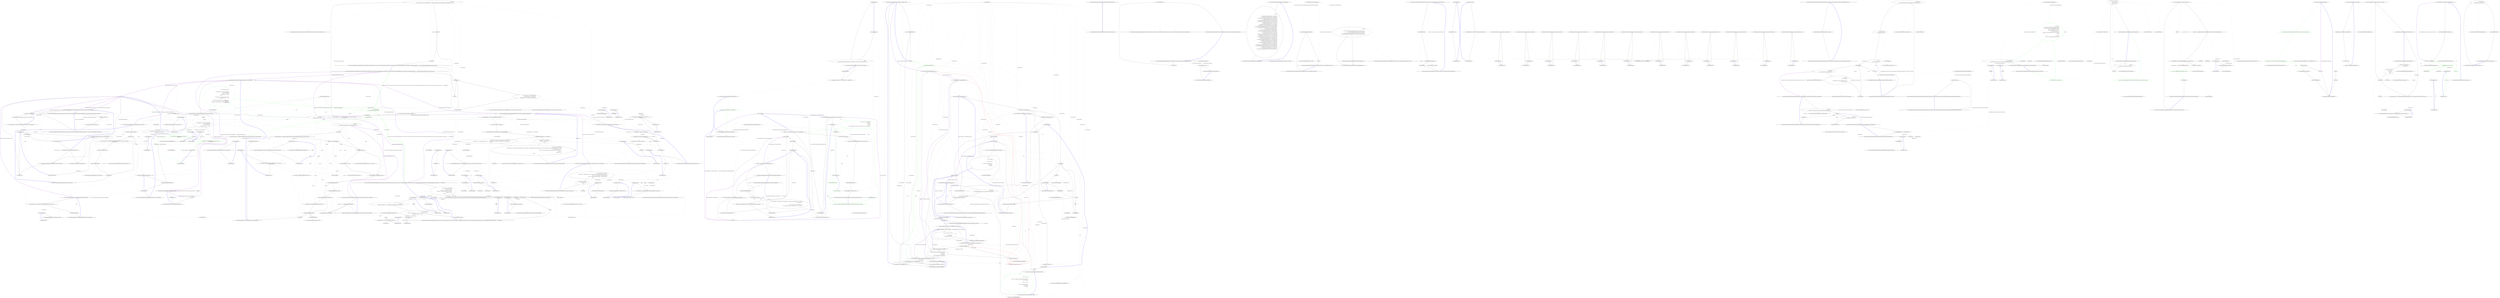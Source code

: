 digraph  {
m0_69 [cluster="Nancy.Responses.Negotiation.IResponseProcessor.Process(Nancy.Responses.Negotiation.MediaRange, dynamic, Nancy.NancyContext)", file="DefaultRouteInvoker.cs", label="Entry Nancy.Responses.Negotiation.IResponseProcessor.Process(Nancy.Responses.Negotiation.MediaRange, dynamic, Nancy.NancyContext)", span="32-32"];
m0_111 [cluster="System.Collections.Generic.ICollection<T>.Add(T)", file="DefaultRouteInvoker.cs", label="Entry System.Collections.Generic.ICollection<T>.Add(T)", span="0-0"];
m0_36 [cluster="Unk.Any", file="DefaultRouteInvoker.cs", label="Entry Unk.Any", span=""];
m0_108 [cluster="Nancy.Response.WithHeader(string, string)", file="DefaultRouteInvoker.cs", label="Entry Nancy.Response.WithHeader(string, string)", span="46-46"];
m0_66 [cluster="System.Linq.IOrderedEnumerable<TSource>.ThenByDescending<TSource, TKey>(System.Func<TSource, TKey>)", file="DefaultRouteInvoker.cs", label="Entry System.Linq.IOrderedEnumerable<TSource>.ThenByDescending<TSource, TKey>(System.Func<TSource, TKey>)", span="0-0"];
m0_182 [cluster="Unk.SelectMany", file="DefaultRouteInvoker.cs", label="Entry Unk.SelectMany", span=""];
m0_0 [cluster="Nancy.Routing.DefaultRouteInvoker.DefaultRouteInvoker(System.Collections.Generic.IEnumerable<Nancy.Responses.Negotiation.IResponseProcessor>, Nancy.Conventions.AcceptHeaderCoercionConventions)", file="DefaultRouteInvoker.cs", label="Entry Nancy.Routing.DefaultRouteInvoker.DefaultRouteInvoker(System.Collections.Generic.IEnumerable<Nancy.Responses.Negotiation.IResponseProcessor>, Nancy.Conventions.AcceptHeaderCoercionConventions)", span="20-20"];
m0_1 [cluster="Nancy.Routing.DefaultRouteInvoker.DefaultRouteInvoker(System.Collections.Generic.IEnumerable<Nancy.Responses.Negotiation.IResponseProcessor>, Nancy.Conventions.AcceptHeaderCoercionConventions)", file="DefaultRouteInvoker.cs", label="this.processors = processors", span="22-22"];
m0_2 [cluster="Nancy.Routing.DefaultRouteInvoker.DefaultRouteInvoker(System.Collections.Generic.IEnumerable<Nancy.Responses.Negotiation.IResponseProcessor>, Nancy.Conventions.AcceptHeaderCoercionConventions)", file="DefaultRouteInvoker.cs", label="this.coercionConventions = coercionConventions", span="23-23"];
m0_3 [cluster="Nancy.Routing.DefaultRouteInvoker.DefaultRouteInvoker(System.Collections.Generic.IEnumerable<Nancy.Responses.Negotiation.IResponseProcessor>, Nancy.Conventions.AcceptHeaderCoercionConventions)", file="DefaultRouteInvoker.cs", label="Exit Nancy.Routing.DefaultRouteInvoker.DefaultRouteInvoker(System.Collections.Generic.IEnumerable<Nancy.Responses.Negotiation.IResponseProcessor>, Nancy.Conventions.AcceptHeaderCoercionConventions)", span="20-20"];
m0_4 [cluster="Nancy.Routing.DefaultRouteInvoker.Invoke(Nancy.Routing.Route, Nancy.DynamicDictionary, Nancy.NancyContext)", file="DefaultRouteInvoker.cs", label="Entry Nancy.Routing.DefaultRouteInvoker.Invoke(Nancy.Routing.Route, Nancy.DynamicDictionary, Nancy.NancyContext)", span="33-33"];
m0_68 [cluster="Nancy.Responses.Negotiation.NegotiationContext.GetModelForMediaRange(Nancy.Responses.Negotiation.MediaRange)", file="DefaultRouteInvoker.cs", label="Entry Nancy.Responses.Negotiation.NegotiationContext.GetModelForMediaRange(Nancy.Responses.Negotiation.MediaRange)", span="82-82"];
m0_67 [cluster="object.GetType()", file="DefaultRouteInvoker.cs", label="Entry object.GetType()", span="0-0"];
m0_102 [cluster="Nancy.Routing.DefaultRouteInvoker.GetNegotiator(object, Nancy.NancyContext)", file="DefaultRouteInvoker.cs", label="Entry Nancy.Routing.DefaultRouteInvoker.GetNegotiator(object, Nancy.NancyContext)", span="254-254"];
m0_212 [cluster="Nancy.Routing.DefaultRouteInvoker.GetNegotiator(object, Nancy.NancyContext)", file="DefaultRouteInvoker.cs", label="var negotiator = routeResult as Negotiator", span="256-256"];
m0_214 [cluster="Nancy.Routing.DefaultRouteInvoker.GetNegotiator(object, Nancy.NancyContext)", file="DefaultRouteInvoker.cs", label="context.WriteTraceLog(sb => sb.AppendFormat(''[DefaultRouteInvoker] Wrapping result of type {0} in negotiator\n'', routeResult.GetType()))", span="260-260"];
m0_215 [cluster="Nancy.Routing.DefaultRouteInvoker.GetNegotiator(object, Nancy.NancyContext)", file="DefaultRouteInvoker.cs", label="negotiator = new Negotiator(context)", span="262-262"];
m0_216 [cluster="Nancy.Routing.DefaultRouteInvoker.GetNegotiator(object, Nancy.NancyContext)", file="DefaultRouteInvoker.cs", label="negotiator.WithModel(routeResult)", span="263-263"];
m0_217 [cluster="Nancy.Routing.DefaultRouteInvoker.GetNegotiator(object, Nancy.NancyContext)", file="DefaultRouteInvoker.cs", label="return negotiator;", span="266-266"];
m0_213 [cluster="Nancy.Routing.DefaultRouteInvoker.GetNegotiator(object, Nancy.NancyContext)", file="DefaultRouteInvoker.cs", label="negotiator == null", span="258-258"];
m0_218 [cluster="Nancy.Routing.DefaultRouteInvoker.GetNegotiator(object, Nancy.NancyContext)", file="DefaultRouteInvoker.cs", label="Exit Nancy.Routing.DefaultRouteInvoker.GetNegotiator(object, Nancy.NancyContext)", span="254-254"];
m0_200 [cluster="Unk.Matches", file="DefaultRouteInvoker.cs", label="Entry Unk.Matches", span=""];
m0_109 [cluster="Nancy.Routing.DefaultRouteInvoker.AddLinkHeaders(Nancy.NancyContext, System.Collections.Generic.IEnumerable<System.Tuple<string, System.Collections.Generic.IEnumerable<System.Tuple<Nancy.Responses.Negotiation.IResponseProcessor, Nancy.Responses.Negotiation.ProcessorMatch>>>>, Nancy.Response)", file="DefaultRouteInvoker.cs", label="Entry Nancy.Routing.DefaultRouteInvoker.AddLinkHeaders(Nancy.NancyContext, System.Collections.Generic.IEnumerable<System.Tuple<string, System.Collections.Generic.IEnumerable<System.Tuple<Nancy.Responses.Negotiation.IResponseProcessor, Nancy.Responses.Negotiation.ProcessorMatch>>>>, Nancy.Response)", span="188-188"];
m0_142 [cluster="Nancy.Routing.DefaultRouteInvoker.AddLinkHeaders(Nancy.NancyContext, System.Collections.Generic.IEnumerable<System.Tuple<string, System.Collections.Generic.IEnumerable<System.Tuple<Nancy.Responses.Negotiation.IResponseProcessor, Nancy.Responses.Negotiation.ProcessorMatch>>>>, Nancy.Response)", file="DefaultRouteInvoker.cs", label="var linkProcessors = compatibleHeaders\r\n                .SelectMany(m => m.Item2)\r\n                .SelectMany(p => p.Item1.ExtensionMappings)\r\n                .Where(map => !map.Item2.Matches(response.ContentType))\r\n                .DistinctBy(x => x.Item1)\r\n                .ToArray()", span="190-195"];
m0_145 [cluster="Nancy.Routing.DefaultRouteInvoker.AddLinkHeaders(Nancy.NancyContext, System.Collections.Generic.IEnumerable<System.Tuple<string, System.Collections.Generic.IEnumerable<System.Tuple<Nancy.Responses.Negotiation.IResponseProcessor, Nancy.Responses.Negotiation.ProcessorMatch>>>>, Nancy.Response)", file="DefaultRouteInvoker.cs", label="var baseUrl = \r\n                context.Request.Url.BasePath + ''/'' + Path.GetFileNameWithoutExtension(context.Request.Url.Path)", span="202-203"];
m0_147 [cluster="Nancy.Routing.DefaultRouteInvoker.AddLinkHeaders(Nancy.NancyContext, System.Collections.Generic.IEnumerable<System.Tuple<string, System.Collections.Generic.IEnumerable<System.Tuple<Nancy.Responses.Negotiation.IResponseProcessor, Nancy.Responses.Negotiation.ProcessorMatch>>>>, Nancy.Response)", file="DefaultRouteInvoker.cs", label="response.Headers[''Link''] = links", span="209-209"];
m0_143 [cluster="Nancy.Routing.DefaultRouteInvoker.AddLinkHeaders(Nancy.NancyContext, System.Collections.Generic.IEnumerable<System.Tuple<string, System.Collections.Generic.IEnumerable<System.Tuple<Nancy.Responses.Negotiation.IResponseProcessor, Nancy.Responses.Negotiation.ProcessorMatch>>>>, Nancy.Response)", file="DefaultRouteInvoker.cs", label="!linkProcessors.Any()", span="197-197"];
m0_144 [cluster="Nancy.Routing.DefaultRouteInvoker.AddLinkHeaders(Nancy.NancyContext, System.Collections.Generic.IEnumerable<System.Tuple<string, System.Collections.Generic.IEnumerable<System.Tuple<Nancy.Responses.Negotiation.IResponseProcessor, Nancy.Responses.Negotiation.ProcessorMatch>>>>, Nancy.Response)", file="DefaultRouteInvoker.cs", label="return;", span="199-199"];
m0_146 [cluster="Nancy.Routing.DefaultRouteInvoker.AddLinkHeaders(Nancy.NancyContext, System.Collections.Generic.IEnumerable<System.Tuple<string, System.Collections.Generic.IEnumerable<System.Tuple<Nancy.Responses.Negotiation.IResponseProcessor, Nancy.Responses.Negotiation.ProcessorMatch>>>>, Nancy.Response)", file="DefaultRouteInvoker.cs", label="var links = linkProcessors\r\n                .Select(lp => string.Format(''<{0}.{1}>; rel=\''{2}\'''', baseUrl, lp.Item1, lp.Item2))\r\n                .Aggregate((lp1, lp2) => lp1 + '','' + lp2)", span="205-207"];
m0_148 [cluster="Nancy.Routing.DefaultRouteInvoker.AddLinkHeaders(Nancy.NancyContext, System.Collections.Generic.IEnumerable<System.Tuple<string, System.Collections.Generic.IEnumerable<System.Tuple<Nancy.Responses.Negotiation.IResponseProcessor, Nancy.Responses.Negotiation.ProcessorMatch>>>>, Nancy.Response)", file="DefaultRouteInvoker.cs", label="Exit Nancy.Routing.DefaultRouteInvoker.AddLinkHeaders(Nancy.NancyContext, System.Collections.Generic.IEnumerable<System.Tuple<string, System.Collections.Generic.IEnumerable<System.Tuple<Nancy.Responses.Negotiation.IResponseProcessor, Nancy.Responses.Negotiation.ProcessorMatch>>>>, Nancy.Response)", span="188-188"];
m0_40 [cluster="Nancy.Responses.Negotiation.IResponseProcessor.CanProcess(Nancy.Responses.Negotiation.MediaRange, dynamic, Nancy.NancyContext)", file="DefaultRouteInvoker.cs", label="Entry Nancy.Responses.Negotiation.IResponseProcessor.CanProcess(Nancy.Responses.Negotiation.MediaRange, dynamic, Nancy.NancyContext)", span="23-23"];
m0_105 [cluster="System.Collections.Generic.IEnumerable<TSource>.Any<TSource>()", file="DefaultRouteInvoker.cs", label="Entry System.Collections.Generic.IEnumerable<TSource>.Any<TSource>()", span="0-0"];
m0_5 [cluster="Nancy.Routing.DefaultRouteInvoker.Invoke(Nancy.Routing.Route, Nancy.DynamicDictionary, Nancy.NancyContext)", file="DefaultRouteInvoker.cs", label="var result = route.Invoke(parameters)", span="35-35"];
m0_6 [cluster="Nancy.Routing.DefaultRouteInvoker.Invoke(Nancy.Routing.Route, Nancy.DynamicDictionary, Nancy.NancyContext)", file="DefaultRouteInvoker.cs", label="result == null", span="37-37"];
m0_7 [cluster="Nancy.Routing.DefaultRouteInvoker.Invoke(Nancy.Routing.Route, Nancy.DynamicDictionary, Nancy.NancyContext)", file="DefaultRouteInvoker.cs", label="context.WriteTraceLog(sb => sb.AppendLine(''[DefaultRouteInvoker] Invocation of route returned null''))", span="39-39"];
m0_220 [cluster="Nancy.Responses.Negotiation.Negotiator.WithModel(dynamic)", file="DefaultRouteInvoker.cs", label="Entry Nancy.Responses.Negotiation.Negotiator.WithModel(dynamic)", span="125-125"];
m0_23 [cluster="Nancy.Routing.DefaultRouteInvoker.ProcessAsRealResponse(dynamic, Nancy.NancyContext)", file="DefaultRouteInvoker.cs", label="Entry Nancy.Routing.DefaultRouteInvoker.ProcessAsRealResponse(dynamic, Nancy.NancyContext)", span="81-81"];
m0_48 [cluster="Nancy.Routing.DefaultRouteInvoker.ProcessAsRealResponse(dynamic, Nancy.NancyContext)", file="DefaultRouteInvoker.cs", label="context.WriteTraceLog(sb => sb.AppendLine(''[DefaultRouteInvoker] Processing as real response''))", span="83-83"];
m0_49 [cluster="Nancy.Routing.DefaultRouteInvoker.ProcessAsRealResponse(dynamic, Nancy.NancyContext)", file="DefaultRouteInvoker.cs", label="return (Response)routeResult;", span="85-85"];
m0_50 [cluster="Nancy.Routing.DefaultRouteInvoker.ProcessAsRealResponse(dynamic, Nancy.NancyContext)", file="DefaultRouteInvoker.cs", label="Exit Nancy.Routing.DefaultRouteInvoker.ProcessAsRealResponse(dynamic, Nancy.NancyContext)", span="81-81"];
m0_14 [cluster="lambda expression", file="DefaultRouteInvoker.cs", label="return;", span="84-84"];
m0_20 [cluster="lambda expression", file="DefaultRouteInvoker.cs", label="Exit lambda expression", span="80-80"];
m0_19 [cluster="lambda expression", file="DefaultRouteInvoker.cs", label="c.Name == CsrfToken.DEFAULT_CSRF_KEY", span="80-80"];
m0_21 [cluster="Nancy.Routing.DefaultRouteInvoker.InvokeRouteWithStrategy(dynamic, Nancy.NancyContext)", file="DefaultRouteInvoker.cs", label="Exit Nancy.Routing.DefaultRouteInvoker.InvokeRouteWithStrategy(dynamic, Nancy.NancyContext)", span="46-46"];
m0_29 [cluster="Nancy.Routing.DefaultRouteInvoker.GetCompatibleProcessorsByHeader(string, dynamic, Nancy.NancyContext)", file="DefaultRouteInvoker.cs", label="Entry Nancy.Routing.DefaultRouteInvoker.GetCompatibleProcessorsByHeader(string, dynamic, Nancy.NancyContext)", span="68-68"];
m0_30 [cluster="Nancy.Routing.DefaultRouteInvoker.GetCompatibleProcessorsByHeader(string, dynamic, Nancy.NancyContext)", file="DefaultRouteInvoker.cs", label="var compatibleProcessors = this.processors\r\n                .Select(processor => Tuple.Create(processor, (ProcessorMatch)processor.CanProcess(acceptHeader, model, context)))\r\n                .Where(x => x.Item2.ModelResult != MatchResult.NoMatch)\r\n                .Where(x => x.Item2.RequestedContentTypeResult != MatchResult.NoMatch)\r\n                .ToList()", span="70-74"];
m0_31 [cluster="Nancy.Routing.DefaultRouteInvoker.GetCompatibleProcessorsByHeader(string, dynamic, Nancy.NancyContext)", file="DefaultRouteInvoker.cs", label="return compatibleProcessors.Any() ?\r\n                compatibleProcessors :\r\n                null;", span="76-78"];
m0_32 [cluster="Nancy.Routing.DefaultRouteInvoker.GetCompatibleProcessorsByHeader(string, dynamic, Nancy.NancyContext)", file="DefaultRouteInvoker.cs", label="Exit Nancy.Routing.DefaultRouteInvoker.GetCompatibleProcessorsByHeader(string, dynamic, Nancy.NancyContext)", span="68-68"];
m0_162 [cluster="Nancy.Responses.Negotiation.MediaRange.Matches(Nancy.Responses.Negotiation.MediaRange)", file="DefaultRouteInvoker.cs", label="Entry Nancy.Responses.Negotiation.MediaRange.Matches(Nancy.Responses.Negotiation.MediaRange)", span="35-35"];
m0_34 [cluster="Unk.Where", file="DefaultRouteInvoker.cs", label="Entry Unk.Where", span=""];
m0_121 [cluster="Unk.Aggregate", file="DefaultRouteInvoker.cs", label="Entry Unk.Aggregate", span=""];
m0_184 [cluster="Unk.ToArray", file="DefaultRouteInvoker.cs", label="Entry Unk.ToArray", span=""];
m0_183 [cluster="Tuple<string, IEnumerable<Tuple<IResponseProcessor, ProcessorMatch>>>.cstr", file="DefaultRouteInvoker.cs", label="Entry Tuple<string, IEnumerable<Tuple<IResponseProcessor, ProcessorMatch>>>.cstr", span=""];
m0_122 [cluster="Unk.AppendFormat", file="DefaultRouteInvoker.cs", label="Entry Unk.AppendFormat", span=""];
m0_79 [cluster="System.Text.StringBuilder.AppendFormat(string, object)", file="DefaultRouteInvoker.cs", label="Entry System.Text.StringBuilder.AppendFormat(string, object)", span="0-0"];
m0_204 [cluster="Unk.ToString", file="DefaultRouteInvoker.cs", label="Entry Unk.ToString", span=""];
m0_8 [cluster="Nancy.Routing.DefaultRouteInvoker.Invoke(Nancy.Routing.Route, Nancy.DynamicDictionary, Nancy.NancyContext)", file="DefaultRouteInvoker.cs", label="result = new Response()", span="40-40"];
m0_9 [cluster="lambda expression", file="DefaultRouteInvoker.cs", label="Entry lambda expression", span="73-88"];
m0_10 [cluster="lambda expression", file="DefaultRouteInvoker.cs", label="context.Response == null || context.Response.Cookies == null", span="75-75"];
m0_149 [cluster="System.Collections.Generic.IEnumerable<TSource>.SelectMany<TSource, TResult>(System.Func<TSource, System.Collections.Generic.IEnumerable<TResult>>)", file="DefaultRouteInvoker.cs", label="Entry System.Collections.Generic.IEnumerable<TSource>.SelectMany<TSource, TResult>(System.Func<TSource, System.Collections.Generic.IEnumerable<TResult>>)", span="0-0"];
m0_13 [cluster="lambda expression", file="DefaultRouteInvoker.cs", label="csrfCookie == null", span="82-82"];
m0_103 [cluster="Unk.WriteTraceLog", file="DefaultRouteInvoker.cs", label="Entry Unk.WriteTraceLog", span=""];
m0_41 [cluster="System.Tuple.Create<T1, T2>(T1, T2)", file="DefaultRouteInvoker.cs", label="Entry System.Tuple.Create<T1, T2>(T1, T2)", span="0-0"];
m0_110 [cluster="Nancy.Routing.DefaultRouteInvoker.AddNegotiatedHeaders(Nancy.Responses.Negotiation.Negotiator, Nancy.Response)", file="DefaultRouteInvoker.cs", label="Entry Nancy.Routing.DefaultRouteInvoker.AddNegotiatedHeaders(Nancy.Responses.Negotiation.Negotiator, Nancy.Response)", span="180-180"];
m0_139 [cluster="Nancy.Routing.DefaultRouteInvoker.AddNegotiatedHeaders(Nancy.Responses.Negotiation.Negotiator, Nancy.Response)", file="DefaultRouteInvoker.cs", label="negotiator.NegotiationContext.Headers", span="182-182"];
m0_140 [cluster="Nancy.Routing.DefaultRouteInvoker.AddNegotiatedHeaders(Nancy.Responses.Negotiation.Negotiator, Nancy.Response)", file="DefaultRouteInvoker.cs", label="response.Headers[header.Key] = header.Value", span="184-184"];
m0_141 [cluster="Nancy.Routing.DefaultRouteInvoker.AddNegotiatedHeaders(Nancy.Responses.Negotiation.Negotiator, Nancy.Response)", file="DefaultRouteInvoker.cs", label="Exit Nancy.Routing.DefaultRouteInvoker.AddNegotiatedHeaders(Nancy.Responses.Negotiation.Negotiator, Nancy.Response)", span="180-180"];
m0_126 [cluster="Nancy.Responses.Negotiation.MediaRange.ToString()", file="DefaultRouteInvoker.cs", label="Entry Nancy.Responses.Negotiation.MediaRange.ToString()", span="72-72"];
m0_106 [cluster="Nancy.Responses.NotAcceptableResponse.NotAcceptableResponse()", file="DefaultRouteInvoker.cs", label="Entry Nancy.Responses.NotAcceptableResponse.NotAcceptableResponse()", span="10-10"];
m0_104 [cluster="Nancy.Routing.DefaultRouteInvoker.GetCompatibleHeaders(Nancy.NancyContext, Nancy.Responses.Negotiation.Negotiator)", file="DefaultRouteInvoker.cs", label="Entry Nancy.Routing.DefaultRouteInvoker.GetCompatibleHeaders(Nancy.NancyContext, Nancy.Responses.Negotiation.Negotiator)", span="212-212"];
m0_173 [cluster="Nancy.Routing.DefaultRouteInvoker.GetCompatibleHeaders(Nancy.NancyContext, Nancy.Responses.Negotiation.Negotiator)", file="DefaultRouteInvoker.cs", label="var coercedAcceptHeaders = this.GetCoercedAcceptHeaders(context).ToArray()", span="214-214"];
m0_179 [cluster="Nancy.Routing.DefaultRouteInvoker.GetCompatibleHeaders(Nancy.NancyContext, Nancy.Responses.Negotiation.Negotiator)", file="DefaultRouteInvoker.cs", label="return (from header in acceptHeaders\r\n                    let compatibleProcessors = (IEnumerable<Tuple<IResponseProcessor, ProcessorMatch>>)GetCompatibleProcessorsByHeader(header.Item1, negotiator.NegotiationContext.GetModelForMediaRange(header.Item1), context)\r\n                    where compatibleProcessors != null\r\n                    select new Tuple<string, IEnumerable<Tuple<IResponseProcessor, ProcessorMatch>>>(\r\n                        header.Item1,\r\n                        compatibleProcessors\r\n                    )).ToArray();", span="233-239"];
m0_175 [cluster="Nancy.Routing.DefaultRouteInvoker.GetCompatibleHeaders(Nancy.NancyContext, Nancy.Responses.Negotiation.Negotiator)", file="DefaultRouteInvoker.cs", label="var permissableMediaRanges = negotiator.NegotiationContext.PermissableMediaRanges", span="218-218"];
m0_174 [cluster="Nancy.Routing.DefaultRouteInvoker.GetCompatibleHeaders(Nancy.NancyContext, Nancy.Responses.Negotiation.Negotiator)", file="DefaultRouteInvoker.cs", label="List<Tuple<string, decimal>> acceptHeaders", span="216-216"];
m0_177 [cluster="Nancy.Routing.DefaultRouteInvoker.GetCompatibleHeaders(Nancy.NancyContext, Nancy.Responses.Negotiation.Negotiator)", file="DefaultRouteInvoker.cs", label="acceptHeaders = coercedAcceptHeaders\r\n                    .Where(header => header.Item2 > 0m)\r\n                    .ToList()", span="222-224"];
m0_178 [cluster="Nancy.Routing.DefaultRouteInvoker.GetCompatibleHeaders(Nancy.NancyContext, Nancy.Responses.Negotiation.Negotiator)", file="DefaultRouteInvoker.cs", label="acceptHeaders = coercedAcceptHeaders.Where(header => header.Item2 > 0m)\r\n                    .SelectMany(header => permissableMediaRanges.Where(mr => mr.Matches(header.Item1)).Select(mr => Tuple.Create(mr.ToString(), header.Item2)))\r\n                    .ToList()", span="228-230"];
m0_176 [cluster="Nancy.Routing.DefaultRouteInvoker.GetCompatibleHeaders(Nancy.NancyContext, Nancy.Responses.Negotiation.Negotiator)", file="DefaultRouteInvoker.cs", label="permissableMediaRanges.Any(mr => mr.IsWildcard)", span="220-220"];
m0_180 [cluster="Nancy.Routing.DefaultRouteInvoker.GetCompatibleHeaders(Nancy.NancyContext, Nancy.Responses.Negotiation.Negotiator)", file="DefaultRouteInvoker.cs", label="Exit Nancy.Routing.DefaultRouteInvoker.GetCompatibleHeaders(Nancy.NancyContext, Nancy.Responses.Negotiation.Negotiator)", span="212-212"];
m0_24 [cluster="Nancy.Routing.DefaultRouteInvoker.ProcessAsNegotiator(object, Nancy.NancyContext)", file="DefaultRouteInvoker.cs", label="Entry Nancy.Routing.DefaultRouteInvoker.ProcessAsNegotiator(object, Nancy.NancyContext)", span="114-114"];
m0_82 [cluster="Nancy.Routing.DefaultRouteInvoker.ProcessAsNegotiator(object, Nancy.NancyContext)", color=green, community=0, file="DefaultRouteInvoker.cs", label="35: context.WriteTraceLog(sb =>\r\n            {\r\n                var allowableFormats = negotiator.NegotiationContext\r\n                    .PermissableMediaRanges\r\n                    .Select(mr => mr.ToString())\r\n                    .Aggregate((t1, t2) => t1 + '', '' + t2);\r\n\r\n                var acceptFormants = context.Request.Headers[''accept'']\r\n                                                    .Aggregate((t1, t2) => t1 + '', '' + t2);\r\n\r\n                sb.AppendFormat(''[DefaultRouteInvoker] Accept header: {0}\n'', acceptFormants);\r\n                sb.AppendFormat(''[DefaultRouteInvoker] Acceptable media ranges: {0}\n'', allowableFormats);\r\n            })", span="121-133"];
m0_81 [cluster="Nancy.Routing.DefaultRouteInvoker.ProcessAsNegotiator(object, Nancy.NancyContext)", file="DefaultRouteInvoker.cs", label="var negotiator =\r\n                GetNegotiator(routeResult, context)", span="118-119"];
m0_83 [cluster="Nancy.Routing.DefaultRouteInvoker.ProcessAsNegotiator(object, Nancy.NancyContext)", color=green, community=0, file="DefaultRouteInvoker.cs", label="5: var compatibleHeaders =\r\n                this.GetCompatibleHeaders(context, negotiator)", span="135-136"];
m0_84 [cluster="Nancy.Routing.DefaultRouteInvoker.ProcessAsNegotiator(object, Nancy.NancyContext)", color=green, community=0, file="DefaultRouteInvoker.cs", label="5: !compatibleHeaders.Any()", span="138-138"];
m0_87 [cluster="Nancy.Routing.DefaultRouteInvoker.ProcessAsNegotiator(object, Nancy.NancyContext)", file="DefaultRouteInvoker.cs", label="var response =\r\n                NegotiateResponse(compatibleHeaders, routeResult, negotiator, context)", span="145-146"];
m0_91 [cluster="Nancy.Routing.DefaultRouteInvoker.ProcessAsNegotiator(object, Nancy.NancyContext)", file="DefaultRouteInvoker.cs", label="compatibleHeaders.Count() > 1", span="155-155"];
m0_93 [cluster="Nancy.Routing.DefaultRouteInvoker.ProcessAsNegotiator(object, Nancy.NancyContext)", file="DefaultRouteInvoker.cs", label="AddLinkHeaders(context, compatibleHeaders, response)", span="160-160"];
m0_85 [cluster="Nancy.Routing.DefaultRouteInvoker.ProcessAsNegotiator(object, Nancy.NancyContext)", file="DefaultRouteInvoker.cs", label="context.WriteTraceLog(sb => sb.AppendLine(''[DefaultRouteInvoker] Unable to negotiate response - no headers compatible''))", span="140-140"];
m0_80 [cluster="Nancy.Routing.DefaultRouteInvoker.ProcessAsNegotiator(object, Nancy.NancyContext)", file="DefaultRouteInvoker.cs", label="context.WriteTraceLog(sb => sb.AppendLine(''[DefaultRouteInvoker] Processing as negotiation''))", span="116-116"];
m0_89 [cluster="Nancy.Routing.DefaultRouteInvoker.ProcessAsNegotiator(object, Nancy.NancyContext)", file="DefaultRouteInvoker.cs", label="context.WriteTraceLog(sb => sb.AppendLine(''[DefaultRouteInvoker] Unable to negotiate response - no processors returned valid response''))", span="150-150"];
m0_95 [cluster="Nancy.Routing.DefaultRouteInvoker.ProcessAsNegotiator(object, Nancy.NancyContext)", file="DefaultRouteInvoker.cs", label="AddNegotiatedHeaders(negotiator, response)", span="164-164"];
m0_96 [cluster="Nancy.Routing.DefaultRouteInvoker.ProcessAsNegotiator(object, Nancy.NancyContext)", file="DefaultRouteInvoker.cs", label="negotiator.NegotiationContext.StatusCode.HasValue", span="167-167"];
m0_97 [cluster="Nancy.Routing.DefaultRouteInvoker.ProcessAsNegotiator(object, Nancy.NancyContext)", file="DefaultRouteInvoker.cs", label="response.StatusCode = negotiator.NegotiationContext.StatusCode.Value", span="169-169"];
m0_98 [cluster="Nancy.Routing.DefaultRouteInvoker.ProcessAsNegotiator(object, Nancy.NancyContext)", file="DefaultRouteInvoker.cs", label="negotiator.NegotiationContext.Cookies", span="172-172"];
m0_88 [cluster="Nancy.Routing.DefaultRouteInvoker.ProcessAsNegotiator(object, Nancy.NancyContext)", file="DefaultRouteInvoker.cs", label="response == null", span="148-148"];
m0_92 [cluster="Nancy.Routing.DefaultRouteInvoker.ProcessAsNegotiator(object, Nancy.NancyContext)", file="DefaultRouteInvoker.cs", label="response.WithHeader(''Vary'', ''Accept'')", span="157-157"];
m0_94 [cluster="Nancy.Routing.DefaultRouteInvoker.ProcessAsNegotiator(object, Nancy.NancyContext)", file="DefaultRouteInvoker.cs", label="!(response is NotAcceptableResponse)", span="162-162"];
m0_99 [cluster="Nancy.Routing.DefaultRouteInvoker.ProcessAsNegotiator(object, Nancy.NancyContext)", file="DefaultRouteInvoker.cs", label="response.Cookies.Add(cookie)", span="174-174"];
m0_100 [cluster="Nancy.Routing.DefaultRouteInvoker.ProcessAsNegotiator(object, Nancy.NancyContext)", file="DefaultRouteInvoker.cs", label="return response;", span="177-177"];
m0_90 [cluster="Nancy.Routing.DefaultRouteInvoker.ProcessAsNegotiator(object, Nancy.NancyContext)", file="DefaultRouteInvoker.cs", label="response = new NotAcceptableResponse()", span="152-152"];
m0_86 [cluster="Nancy.Routing.DefaultRouteInvoker.ProcessAsNegotiator(object, Nancy.NancyContext)", file="DefaultRouteInvoker.cs", label="return new NotAcceptableResponse();", span="142-142"];
m0_101 [cluster="Nancy.Routing.DefaultRouteInvoker.ProcessAsNegotiator(object, Nancy.NancyContext)", file="DefaultRouteInvoker.cs", label="Exit Nancy.Routing.DefaultRouteInvoker.ProcessAsNegotiator(object, Nancy.NancyContext)", span="114-114"];
m0_51 [cluster="lambda expression", file="DefaultRouteInvoker.cs", label="Entry lambda expression", span="83-83"];
m0_12 [cluster="Nancy.NancyContext.WriteTraceLog(System.Action<System.Text.StringBuilder>)", file="DefaultRouteInvoker.cs", label="Entry Nancy.NancyContext.WriteTraceLog(System.Action<System.Text.StringBuilder>)", span="83-83"];
m0_15 [cluster="lambda expression", file="DefaultRouteInvoker.cs", label="Entry lambda expression", span="39-39"];
m0_11 [cluster="Nancy.Routing.Route.Invoke(Nancy.DynamicDictionary)", file="DefaultRouteInvoker.cs", label="Entry Nancy.Routing.Route.Invoke(Nancy.DynamicDictionary)", span="54-54"];
m0_18 [cluster="System.Text.StringBuilder.AppendLine(string)", file="DefaultRouteInvoker.cs", label="Entry System.Text.StringBuilder.AppendLine(string)", span="0-0"];
m0_16 [cluster="lambda expression", file="DefaultRouteInvoker.cs", label="sb.AppendLine(''[DefaultRouteInvoker] Invocation of route returned null'')", span="39-39"];
m0_115 [cluster="lambda expression", file="DefaultRouteInvoker.cs", label="Entry lambda expression", span="121-133"];
m0_118 [cluster="lambda expression", color=green, community=0, file="DefaultRouteInvoker.cs", label="35: sb.AppendFormat(''[DefaultRouteInvoker] Accept header: {0}\n'', acceptFormants)", span="131-131"];
m0_117 [cluster="lambda expression", file="DefaultRouteInvoker.cs", label="var acceptFormants = context.Request.Headers[''accept'']\r\n                                                    .Aggregate((t1, t2) => t1 + '', '' + t2)", span="128-129"];
m0_119 [cluster="lambda expression", color=green, community=0, file="DefaultRouteInvoker.cs", label="35: sb.AppendFormat(''[DefaultRouteInvoker] Acceptable media ranges: {0}\n'', allowableFormats)", span="132-132"];
m0_116 [cluster="lambda expression", file="DefaultRouteInvoker.cs", label="var allowableFormats = negotiator.NegotiationContext\r\n                    .PermissableMediaRanges\r\n                    .Select(mr => mr.ToString())\r\n                    .Aggregate((t1, t2) => t1 + '', '' + t2)", span="123-126"];
m0_120 [cluster="lambda expression", file="DefaultRouteInvoker.cs", label="Exit lambda expression", span="121-133"];
m0_160 [cluster="lambda expression", file="DefaultRouteInvoker.cs", label="!map.Item2.Matches(response.ContentType)", span="193-193"];
m0_133 [cluster="lambda expression", file="DefaultRouteInvoker.cs", label="Entry lambda expression", span="140-140"];
m0_130 [cluster="lambda expression", file="DefaultRouteInvoker.cs", label="Entry lambda expression", span="129-129"];
m0_123 [cluster="lambda expression", file="DefaultRouteInvoker.cs", label="Entry lambda expression", span="125-125"];
m0_127 [cluster="lambda expression", file="DefaultRouteInvoker.cs", label="Entry lambda expression", span="126-126"];
m0_222 [cluster="lambda expression", file="DefaultRouteInvoker.cs", label="sb.AppendFormat(''[DefaultRouteInvoker] Wrapping result of type {0} in negotiator\n'', routeResult.GetType())", span="260-260"];
m0_112 [cluster="lambda expression", file="DefaultRouteInvoker.cs", label="Entry lambda expression", span="116-116"];
m0_136 [cluster="lambda expression", file="DefaultRouteInvoker.cs", label="Entry lambda expression", span="150-150"];
m0_37 [cluster="lambda expression", file="DefaultRouteInvoker.cs", label="Entry lambda expression", span="71-71"];
m0_42 [cluster="lambda expression", file="DefaultRouteInvoker.cs", label="Entry lambda expression", span="72-72"];
m0_45 [cluster="lambda expression", file="DefaultRouteInvoker.cs", label="Entry lambda expression", span="73-73"];
m0_76 [cluster="lambda expression", file="DefaultRouteInvoker.cs", label="Entry lambda expression", span="99-99"];
m0_153 [cluster="lambda expression", file="DefaultRouteInvoker.cs", label="Entry lambda expression", span="191-191"];
m0_156 [cluster="lambda expression", file="DefaultRouteInvoker.cs", label="Entry lambda expression", span="192-192"];
m0_159 [cluster="lambda expression", file="DefaultRouteInvoker.cs", label="Entry lambda expression", span="193-193"];
m0_163 [cluster="lambda expression", file="DefaultRouteInvoker.cs", label="Entry lambda expression", span="194-194"];
m0_161 [cluster="lambda expression", file="DefaultRouteInvoker.cs", label="Exit lambda expression", span="193-193"];
m0_167 [cluster="lambda expression", file="DefaultRouteInvoker.cs", label="string.Format(''<{0}.{1}>; rel=\''{2}\'''', baseUrl, lp.Item1, lp.Item2)", span="206-206"];
m0_38 [cluster="lambda expression", file="DefaultRouteInvoker.cs", label="Tuple.Create(processor, (ProcessorMatch)processor.CanProcess(acceptHeader, model, context))", span="71-71"];
m0_195 [cluster="lambda expression", file="DefaultRouteInvoker.cs", label="permissableMediaRanges.Where(mr => mr.Matches(header.Item1)).Select(mr => Tuple.Create(mr.ToString(), header.Item2))", span="229-229"];
m0_135 [cluster="lambda expression", file="DefaultRouteInvoker.cs", label="Exit lambda expression", span="140-140"];
m0_134 [cluster="lambda expression", file="DefaultRouteInvoker.cs", label="sb.AppendLine(''[DefaultRouteInvoker] Unable to negotiate response - no headers compatible'')", span="140-140"];
m0_132 [cluster="lambda expression", file="DefaultRouteInvoker.cs", label="Exit lambda expression", span="129-129"];
m0_131 [cluster="lambda expression", file="DefaultRouteInvoker.cs", label="t1 + '', '' + t2", span="129-129"];
m0_125 [cluster="lambda expression", file="DefaultRouteInvoker.cs", label="Exit lambda expression", span="125-125"];
m0_124 [cluster="lambda expression", file="DefaultRouteInvoker.cs", label="mr.ToString()", span="125-125"];
m0_129 [cluster="lambda expression", file="DefaultRouteInvoker.cs", label="Exit lambda expression", span="126-126"];
m0_128 [cluster="lambda expression", file="DefaultRouteInvoker.cs", label="t1 + '', '' + t2", span="126-126"];
m0_221 [cluster="lambda expression", file="DefaultRouteInvoker.cs", label="Entry lambda expression", span="260-260"];
m0_223 [cluster="lambda expression", file="DefaultRouteInvoker.cs", label="Exit lambda expression", span="260-260"];
m0_114 [cluster="lambda expression", file="DefaultRouteInvoker.cs", label="Exit lambda expression", span="116-116"];
m0_113 [cluster="lambda expression", file="DefaultRouteInvoker.cs", label="sb.AppendLine(''[DefaultRouteInvoker] Processing as negotiation'')", span="116-116"];
m0_138 [cluster="lambda expression", file="DefaultRouteInvoker.cs", label="Exit lambda expression", span="150-150"];
m0_137 [cluster="lambda expression", file="DefaultRouteInvoker.cs", label="sb.AppendLine(''[DefaultRouteInvoker] Unable to negotiate response - no processors returned valid response'')", span="150-150"];
m0_39 [cluster="lambda expression", file="DefaultRouteInvoker.cs", label="Exit lambda expression", span="71-71"];
m0_44 [cluster="lambda expression", file="DefaultRouteInvoker.cs", label="Exit lambda expression", span="72-72"];
m0_43 [cluster="lambda expression", file="DefaultRouteInvoker.cs", label="x.Item2.ModelResult != MatchResult.NoMatch", span="72-72"];
m0_47 [cluster="lambda expression", file="DefaultRouteInvoker.cs", label="Exit lambda expression", span="73-73"];
m0_46 [cluster="lambda expression", file="DefaultRouteInvoker.cs", label="x.Item2.RequestedContentTypeResult != MatchResult.NoMatch", span="73-73"];
m0_188 [cluster="lambda expression", file="DefaultRouteInvoker.cs", label="Entry lambda expression", span="223-223"];
m0_191 [cluster="lambda expression", file="DefaultRouteInvoker.cs", label="Entry lambda expression", span="228-228"];
m0_194 [cluster="lambda expression", file="DefaultRouteInvoker.cs", label="Entry lambda expression", span="229-229"];
m0_70 [cluster="lambda expression", file="DefaultRouteInvoker.cs", label="Entry lambda expression", span="93-93"];
m0_73 [cluster="lambda expression", file="DefaultRouteInvoker.cs", label="Entry lambda expression", span="94-94"];
m0_77 [cluster="lambda expression", file="DefaultRouteInvoker.cs", label="sb.AppendFormat(''[DefaultRouteInvoker] Invoking processor: {0}\n'', processorType)", span="99-99"];
m0_78 [cluster="lambda expression", file="DefaultRouteInvoker.cs", label="Exit lambda expression", span="99-99"];
m0_155 [cluster="lambda expression", file="DefaultRouteInvoker.cs", label="Exit lambda expression", span="191-191"];
m0_154 [cluster="lambda expression", file="DefaultRouteInvoker.cs", label="m.Item2", span="191-191"];
m0_158 [cluster="lambda expression", file="DefaultRouteInvoker.cs", label="Exit lambda expression", span="192-192"];
m0_157 [cluster="lambda expression", file="DefaultRouteInvoker.cs", label="p.Item1.ExtensionMappings", span="192-192"];
m0_165 [cluster="lambda expression", file="DefaultRouteInvoker.cs", label="Exit lambda expression", span="194-194"];
m0_164 [cluster="lambda expression", file="DefaultRouteInvoker.cs", label="x.Item1", span="194-194"];
m0_166 [cluster="lambda expression", file="DefaultRouteInvoker.cs", label="Entry lambda expression", span="206-206"];
m0_170 [cluster="lambda expression", file="DefaultRouteInvoker.cs", label="Entry lambda expression", span="207-207"];
m0_168 [cluster="lambda expression", file="DefaultRouteInvoker.cs", label="Exit lambda expression", span="206-206"];
m0_185 [cluster="lambda expression", file="DefaultRouteInvoker.cs", label="Entry lambda expression", span="220-220"];
m0_196 [cluster="lambda expression", file="DefaultRouteInvoker.cs", label="Exit lambda expression", span="229-229"];
m0_197 [cluster="lambda expression", file="DefaultRouteInvoker.cs", label="Entry lambda expression", span="229-229"];
m0_201 [cluster="lambda expression", file="DefaultRouteInvoker.cs", label="Entry lambda expression", span="229-229"];
m0_190 [cluster="lambda expression", file="DefaultRouteInvoker.cs", label="Exit lambda expression", span="223-223"];
m0_189 [cluster="lambda expression", file="DefaultRouteInvoker.cs", label="header.Item2 > 0m", span="223-223"];
m0_193 [cluster="lambda expression", file="DefaultRouteInvoker.cs", label="Exit lambda expression", span="228-228"];
m0_192 [cluster="lambda expression", file="DefaultRouteInvoker.cs", label="header.Item2 > 0m", span="228-228"];
m0_198 [cluster="lambda expression", file="DefaultRouteInvoker.cs", label="mr.Matches(header.Item1)", span="229-229"];
m0_202 [cluster="lambda expression", file="DefaultRouteInvoker.cs", label="Tuple.Create(mr.ToString(), header.Item2)", span="229-229"];
m0_72 [cluster="lambda expression", file="DefaultRouteInvoker.cs", label="Exit lambda expression", span="93-93"];
m0_71 [cluster="lambda expression", file="DefaultRouteInvoker.cs", label="x.Item2.ModelResult", span="93-93"];
m0_75 [cluster="lambda expression", file="DefaultRouteInvoker.cs", label="Exit lambda expression", span="94-94"];
m0_74 [cluster="lambda expression", file="DefaultRouteInvoker.cs", label="x.Item2.RequestedContentTypeResult", span="94-94"];
m0_172 [cluster="lambda expression", file="DefaultRouteInvoker.cs", label="Exit lambda expression", span="207-207"];
m0_171 [cluster="lambda expression", file="DefaultRouteInvoker.cs", label="lp1 + '','' + lp2", span="207-207"];
m0_187 [cluster="lambda expression", file="DefaultRouteInvoker.cs", label="Exit lambda expression", span="220-220"];
m0_186 [cluster="lambda expression", file="DefaultRouteInvoker.cs", label="mr.IsWildcard", span="220-220"];
m0_199 [cluster="lambda expression", file="DefaultRouteInvoker.cs", label="Exit lambda expression", span="229-229"];
m0_203 [cluster="lambda expression", file="DefaultRouteInvoker.cs", label="Exit lambda expression", span="229-229"];
m0_17 [cluster="Unk.FirstOrDefault", file="DefaultRouteInvoker.cs", label="Entry Unk.FirstOrDefault", span=""];
m0_52 [cluster="lambda expression", file="DefaultRouteInvoker.cs", label="sb.AppendLine(''[DefaultRouteInvoker] Processing as real response'')", span="83-83"];
m0_53 [cluster="lambda expression", file="DefaultRouteInvoker.cs", label="Exit lambda expression", span="83-83"];
m0_107 [cluster="System.Collections.Generic.IEnumerable<TSource>.Count<TSource>()", file="DefaultRouteInvoker.cs", label="Entry System.Collections.Generic.IEnumerable<TSource>.Count<TSource>()", span="0-0"];
m0_33 [cluster="Unk.Select", file="DefaultRouteInvoker.cs", label="Entry Unk.Select", span=""];
m0_219 [cluster="Nancy.Responses.Negotiation.Negotiator.Negotiator(Nancy.NancyContext)", file="DefaultRouteInvoker.cs", label="Entry Nancy.Responses.Negotiation.Negotiator.Negotiator(Nancy.NancyContext)", span="13-13"];
m0_65 [cluster="System.Collections.Generic.IEnumerable<TSource>.OrderByDescending<TSource, TKey>(System.Func<TSource, TKey>)", file="DefaultRouteInvoker.cs", label="Entry System.Collections.Generic.IEnumerable<TSource>.OrderByDescending<TSource, TKey>(System.Func<TSource, TKey>)", span="0-0"];
m0_35 [cluster="Unk.ToList", file="DefaultRouteInvoker.cs", label="Entry Unk.ToList", span=""];
m0_181 [cluster="Nancy.Routing.DefaultRouteInvoker.GetCoercedAcceptHeaders(Nancy.NancyContext)", file="DefaultRouteInvoker.cs", label="Entry Nancy.Routing.DefaultRouteInvoker.GetCoercedAcceptHeaders(Nancy.NancyContext)", span="242-242"];
m0_207 [cluster="Nancy.Routing.DefaultRouteInvoker.GetCoercedAcceptHeaders(Nancy.NancyContext)", file="DefaultRouteInvoker.cs", label=coercionConventions, span="246-246"];
m0_206 [cluster="Nancy.Routing.DefaultRouteInvoker.GetCoercedAcceptHeaders(Nancy.NancyContext)", file="DefaultRouteInvoker.cs", label="var currentHeaders = context.Request.Headers.Accept", span="244-244"];
m0_208 [cluster="Nancy.Routing.DefaultRouteInvoker.GetCoercedAcceptHeaders(Nancy.NancyContext)", file="DefaultRouteInvoker.cs", label="currentHeaders = coercion.Invoke(currentHeaders, context)", span="248-248"];
m0_209 [cluster="Nancy.Routing.DefaultRouteInvoker.GetCoercedAcceptHeaders(Nancy.NancyContext)", file="DefaultRouteInvoker.cs", label="return currentHeaders;", span="251-251"];
m0_210 [cluster="Nancy.Routing.DefaultRouteInvoker.GetCoercedAcceptHeaders(Nancy.NancyContext)", file="DefaultRouteInvoker.cs", label="Exit Nancy.Routing.DefaultRouteInvoker.GetCoercedAcceptHeaders(Nancy.NancyContext)", span="242-242"];
m0_169 [cluster="Unk.Format", file="DefaultRouteInvoker.cs", label="Entry Unk.Format", span=""];
m0_205 [cluster="Unk.Create", file="DefaultRouteInvoker.cs", label="Entry Unk.Create", span=""];
m0_22 [cluster="Nancy.Routing.DefaultRouteInvoker.CastResultToResponse(dynamic)", file="DefaultRouteInvoker.cs", label="Entry Nancy.Routing.DefaultRouteInvoker.CastResultToResponse(dynamic)", span="56-56"];
m0_27 [cluster="Nancy.Routing.DefaultRouteInvoker.CastResultToResponse(dynamic)", file="DefaultRouteInvoker.cs", label="return null;", span="64-64"];
m0_26 [cluster="Nancy.Routing.DefaultRouteInvoker.CastResultToResponse(dynamic)", file="DefaultRouteInvoker.cs", label=Exception, span="62-62"];
m0_25 [cluster="Nancy.Routing.DefaultRouteInvoker.CastResultToResponse(dynamic)", file="DefaultRouteInvoker.cs", label="return (Response)result;", span="60-60"];
m0_28 [cluster="Nancy.Routing.DefaultRouteInvoker.CastResultToResponse(dynamic)", file="DefaultRouteInvoker.cs", label="Exit Nancy.Routing.DefaultRouteInvoker.CastResultToResponse(dynamic)", span="56-56"];
m0_54 [cluster="Nancy.Routing.DefaultRouteInvoker.NegotiateResponse(System.Collections.Generic.IEnumerable<System.Tuple<string, System.Collections.Generic.IEnumerable<System.Tuple<Nancy.Responses.Negotiation.IResponseProcessor, Nancy.Responses.Negotiation.ProcessorMatch>>>>, object, Nancy.Responses.Negotiation.Negotiator, Nancy.NancyContext)", file="DefaultRouteInvoker.cs", label="Entry Nancy.Routing.DefaultRouteInvoker.NegotiateResponse(System.Collections.Generic.IEnumerable<System.Tuple<string, System.Collections.Generic.IEnumerable<System.Tuple<Nancy.Responses.Negotiation.IResponseProcessor, Nancy.Responses.Negotiation.ProcessorMatch>>>>, object, Nancy.Responses.Negotiation.Negotiator, Nancy.NancyContext)", span="88-88"];
m0_55 [cluster="Nancy.Routing.DefaultRouteInvoker.NegotiateResponse(System.Collections.Generic.IEnumerable<System.Tuple<string, System.Collections.Generic.IEnumerable<System.Tuple<Nancy.Responses.Negotiation.IResponseProcessor, Nancy.Responses.Negotiation.ProcessorMatch>>>>, object, Nancy.Responses.Negotiation.Negotiator, Nancy.NancyContext)", file="DefaultRouteInvoker.cs", label=compatibleHeaders, span="90-90"];
m0_59 [cluster="Nancy.Routing.DefaultRouteInvoker.NegotiateResponse(System.Collections.Generic.IEnumerable<System.Tuple<string, System.Collections.Generic.IEnumerable<System.Tuple<Nancy.Responses.Negotiation.IResponseProcessor, Nancy.Responses.Negotiation.ProcessorMatch>>>>, object, Nancy.Responses.Negotiation.Negotiator, Nancy.NancyContext)", file="DefaultRouteInvoker.cs", label="context.WriteTraceLog(sb => sb.AppendFormat(''[DefaultRouteInvoker] Invoking processor: {0}\n'', processorType))", span="99-99"];
m0_60 [cluster="Nancy.Routing.DefaultRouteInvoker.NegotiateResponse(System.Collections.Generic.IEnumerable<System.Tuple<string, System.Collections.Generic.IEnumerable<System.Tuple<Nancy.Responses.Negotiation.IResponseProcessor, Nancy.Responses.Negotiation.ProcessorMatch>>>>, object, Nancy.Responses.Negotiation.Negotiator, Nancy.NancyContext)", file="DefaultRouteInvoker.cs", label="var response =\r\n                        prioritizedProcessor.Item1.Process(compatibleHeader.Item1, negotiator.NegotiationContext.GetModelForMediaRange(compatibleHeader.Item1), context)", span="101-102"];
m0_63 [cluster="Nancy.Routing.DefaultRouteInvoker.NegotiateResponse(System.Collections.Generic.IEnumerable<System.Tuple<string, System.Collections.Generic.IEnumerable<System.Tuple<Nancy.Responses.Negotiation.IResponseProcessor, Nancy.Responses.Negotiation.ProcessorMatch>>>>, object, Nancy.Responses.Negotiation.Negotiator, Nancy.NancyContext)", file="DefaultRouteInvoker.cs", label="return null;", span="111-111"];
m0_62 [cluster="Nancy.Routing.DefaultRouteInvoker.NegotiateResponse(System.Collections.Generic.IEnumerable<System.Tuple<string, System.Collections.Generic.IEnumerable<System.Tuple<Nancy.Responses.Negotiation.IResponseProcessor, Nancy.Responses.Negotiation.ProcessorMatch>>>>, object, Nancy.Responses.Negotiation.Negotiator, Nancy.NancyContext)", file="DefaultRouteInvoker.cs", label="return response;", span="106-106"];
m0_57 [cluster="Nancy.Routing.DefaultRouteInvoker.NegotiateResponse(System.Collections.Generic.IEnumerable<System.Tuple<string, System.Collections.Generic.IEnumerable<System.Tuple<Nancy.Responses.Negotiation.IResponseProcessor, Nancy.Responses.Negotiation.ProcessorMatch>>>>, object, Nancy.Responses.Negotiation.Negotiator, Nancy.NancyContext)", file="DefaultRouteInvoker.cs", label=prioritizedProcessors, span="96-96"];
m0_56 [cluster="Nancy.Routing.DefaultRouteInvoker.NegotiateResponse(System.Collections.Generic.IEnumerable<System.Tuple<string, System.Collections.Generic.IEnumerable<System.Tuple<Nancy.Responses.Negotiation.IResponseProcessor, Nancy.Responses.Negotiation.ProcessorMatch>>>>, object, Nancy.Responses.Negotiation.Negotiator, Nancy.NancyContext)", file="DefaultRouteInvoker.cs", label="var prioritizedProcessors = compatibleHeader.Item2\r\n                    .OrderByDescending(x => x.Item2.ModelResult)\r\n                    .ThenByDescending(x => x.Item2.RequestedContentTypeResult)", span="92-94"];
m0_58 [cluster="Nancy.Routing.DefaultRouteInvoker.NegotiateResponse(System.Collections.Generic.IEnumerable<System.Tuple<string, System.Collections.Generic.IEnumerable<System.Tuple<Nancy.Responses.Negotiation.IResponseProcessor, Nancy.Responses.Negotiation.ProcessorMatch>>>>, object, Nancy.Responses.Negotiation.Negotiator, Nancy.NancyContext)", file="DefaultRouteInvoker.cs", label="var processorType = prioritizedProcessor.Item1.GetType()", span="98-98"];
m0_61 [cluster="Nancy.Routing.DefaultRouteInvoker.NegotiateResponse(System.Collections.Generic.IEnumerable<System.Tuple<string, System.Collections.Generic.IEnumerable<System.Tuple<Nancy.Responses.Negotiation.IResponseProcessor, Nancy.Responses.Negotiation.ProcessorMatch>>>>, object, Nancy.Responses.Negotiation.Negotiator, Nancy.NancyContext)", file="DefaultRouteInvoker.cs", label="response != null", span="104-104"];
m0_64 [cluster="Nancy.Routing.DefaultRouteInvoker.NegotiateResponse(System.Collections.Generic.IEnumerable<System.Tuple<string, System.Collections.Generic.IEnumerable<System.Tuple<Nancy.Responses.Negotiation.IResponseProcessor, Nancy.Responses.Negotiation.ProcessorMatch>>>>, object, Nancy.Responses.Negotiation.Negotiator, Nancy.NancyContext)", file="DefaultRouteInvoker.cs", label="Exit Nancy.Routing.DefaultRouteInvoker.NegotiateResponse(System.Collections.Generic.IEnumerable<System.Tuple<string, System.Collections.Generic.IEnumerable<System.Tuple<Nancy.Responses.Negotiation.IResponseProcessor, Nancy.Responses.Negotiation.ProcessorMatch>>>>, object, Nancy.Responses.Negotiation.Negotiator, Nancy.NancyContext)", span="88-88"];
m0_151 [cluster="System.Collections.Generic.IEnumerable<TSource>.ToArray<TSource>()", file="DefaultRouteInvoker.cs", label="Entry System.Collections.Generic.IEnumerable<TSource>.ToArray<TSource>()", span="0-0"];
m0_150 [cluster="Unk.DistinctBy", file="DefaultRouteInvoker.cs", label="Entry Unk.DistinctBy", span=""];
m0_211 [cluster="System.Func<T1, T2, TResult>.Invoke(T1, T2)", file="DefaultRouteInvoker.cs", label="Entry System.Func<T1, T2, TResult>.Invoke(T1, T2)", span="0-0"];
m0_152 [cluster="System.IO.Path.GetFileNameWithoutExtension(string)", file="DefaultRouteInvoker.cs", label="Entry System.IO.Path.GetFileNameWithoutExtension(string)", span="0-0"];
m0_224 [file="DefaultRouteInvoker.cs", label="Nancy.Routing.DefaultRouteInvoker", span=""];
m0_230 [file="DefaultRouteInvoker.cs", label="Nancy.NancyContext", span=""];
m0_229 [file="DefaultRouteInvoker.cs", label=negotiator, span=""];
m0_231 [file="DefaultRouteInvoker.cs", label="Nancy.Response", span=""];
m0_235 [file="DefaultRouteInvoker.cs", label=object, span=""];
m0_232 [file="DefaultRouteInvoker.cs", label=baseUrl, span=""];
m0_225 [file="DefaultRouteInvoker.cs", label=string, span=""];
m0_226 [file="DefaultRouteInvoker.cs", label=dynamic, span=""];
m0_227 [file="DefaultRouteInvoker.cs", label="Nancy.NancyContext", span=""];
m0_233 [file="DefaultRouteInvoker.cs", label=permissableMediaRanges, span=""];
m0_228 [file="DefaultRouteInvoker.cs", label=processorType, span=""];
m0_234 [file="DefaultRouteInvoker.cs", label="?", span=""];
m1_36 [cluster="lambda expression", file="FavIconApplicationStartup.cs", label="Exit lambda expression", span="72-73"];
m1_32 [cluster="ImageConverter.cstr", file="FavIconApplicationStartup.cs", label="Entry ImageConverter.cstr", span=""];
m1_15 [cluster="Unk.GetOrAdd", file="FavIconApplicationStartup.cs", label="Entry Unk.GetOrAdd", span=""];
m1_25 [cluster="Nancy.ViewEngines.NDjango.Tests.NDjangoViewEngineFixture.GetCompiledView_should_render_to_stream()", color=green, community=0, file="FavIconApplicationStartup.cs", label="24: var location = new ViewLocationResult(\r\n                string.Empty,\r\n                string.Empty,\r\n                ''django'',\r\n                () => new StringReader(@''{% ifequal a a %}<h1>Hello Mr. test</h1>{% endifequal %}'')\r\n            )", span="34-39"];
m1_18 [cluster="lambda expression", file="FavIconApplicationStartup.cs", label="return x.GetArgument<Func<ViewLocationResult, string>>(1).Invoke(result);", span="23-23"];
m1_21 [cluster="lambda expression", file="FavIconApplicationStartup.cs", label="Entry lambda expression", span="27-27"];
m1_24 [cluster="Nancy.ViewEngines.NDjango.Tests.NDjangoViewEngineFixture.GetCompiledView_should_render_to_stream()", color=green, community=0, file="FavIconApplicationStartup.cs", label="31: Entry Nancy.ViewEngines.NDjango.Tests.NDjangoViewEngineFixture.GetCompiledView_should_render_to_stream()", span="31-31"];
m1_22 [cluster="lambda expression", color=green, community=0, file="FavIconApplicationStartup.cs", label="24: this.renderContext.ViewCache", span="27-27"];
m1_20 [cluster="Unk.Invoke", file="FavIconApplicationStartup.cs", label="Entry Unk.Invoke", span=""];
m1_23 [cluster="lambda expression", color=green, community=0, file="FavIconApplicationStartup.cs", label="24: Exit lambda expression", span="27-27"];
m1_16 [cluster="lambda expression", file="FavIconApplicationStartup.cs", label="Entry lambda expression", span="20-24"];
m1_19 [cluster="lambda expression", file="FavIconApplicationStartup.cs", label="Exit lambda expression", span="20-24"];
m1_17 [cluster="lambda expression", file="FavIconApplicationStartup.cs", label="var result = x.GetArgument<ViewLocationResult>(0)", span="22-22"];
m1_26 [cluster="Nancy.ViewEngines.NDjango.Tests.NDjangoViewEngineFixture.GetCompiledView_should_render_to_stream()", file="FavIconApplicationStartup.cs", label="A.CallTo(() => this.renderContext.LocateView(''.django'', null)).Returns(location)", span="40-40"];
m1_8 [cluster="Nancy.Bootstrapper.FavIconApplicationStartup.ExtractDefaultIcon()", file="FavIconApplicationStartup.cs", label="return null;", span="51-51"];
m1_5 [cluster="Nancy.ViewEngines.NDjango.Tests.NDjangoViewEngineFixture.NDjangoViewEngineFixture()", file="FavIconApplicationStartup.cs", label="A.CallTo(() => this.renderContext.ViewCache).Returns(cache)", span="27-27"];
m1_6 [cluster="Nancy.ViewEngines.NDjango.Tests.NDjangoViewEngineFixture.NDjangoViewEngineFixture()", file="FavIconApplicationStartup.cs", label="Exit Nancy.ViewEngines.NDjango.Tests.NDjangoViewEngineFixture.NDjangoViewEngineFixture()", span="14-14"];
m1_9 [cluster="Unk.CallTo", file="FavIconApplicationStartup.cs", label="Entry Unk.CallTo", span=""];
m1_7 [cluster="Nancy.ViewEngines.NDjango.NDjangoViewEngine.NDjangoViewEngine()", file="FavIconApplicationStartup.cs", label="Entry Nancy.ViewEngines.NDjango.NDjangoViewEngine.NDjangoViewEngine()", span="11-11"];
m1_11 [cluster="Unk.Returns", file="FavIconApplicationStartup.cs", label="Entry Unk.Returns", span=""];
m1_10 [cluster="Unk.ReturnsLazily", file="FavIconApplicationStartup.cs", label="Entry Unk.ReturnsLazily", span=""];
m1_12 [cluster="lambda expression", file="FavIconApplicationStartup.cs", label="Entry lambda expression", span="19-19"];
m1_37 [cluster="lambda expression", file="FavIconApplicationStartup.cs", label="Entry lambda expression", span="38-38"];
m1_29 [cluster="Nancy.ViewEngines.NDjango.Tests.NDjangoViewEngineFixture.GetCompiledView_should_render_to_stream()", file="FavIconApplicationStartup.cs", label="response.Contents.Invoke(stream)", span="46-46"];
m1_0 [cluster="Nancy.ViewEngines.NDjango.Tests.NDjangoViewEngineFixture.NDjangoViewEngineFixture()", file="FavIconApplicationStartup.cs", label="Entry Nancy.ViewEngines.NDjango.Tests.NDjangoViewEngineFixture.NDjangoViewEngineFixture()", span="14-14"];
m1_1 [cluster="Nancy.ViewEngines.NDjango.Tests.NDjangoViewEngineFixture.NDjangoViewEngineFixture()", file="FavIconApplicationStartup.cs", label="this.engine = new NDjangoViewEngine()", span="16-16"];
m1_2 [cluster="Nancy.ViewEngines.NDjango.Tests.NDjangoViewEngineFixture.NDjangoViewEngineFixture()", file="FavIconApplicationStartup.cs", label="var cache = A.Fake<IViewCache>()", span="18-18"];
m1_3 [cluster="Nancy.ViewEngines.NDjango.Tests.NDjangoViewEngineFixture.NDjangoViewEngineFixture()", file="FavIconApplicationStartup.cs", label="A.CallTo(() => cache.GetOrAdd(A<ViewLocationResult>.Ignored, A<Func<ViewLocationResult, string>>.Ignored))\r\n                .ReturnsLazily(x =>\r\n                {\r\n                    var result = x.GetArgument<ViewLocationResult>(0);\r\n                    return x.GetArgument<Func<ViewLocationResult, string>>(1).Invoke(result);\r\n                })", span="19-24"];
m1_4 [cluster="Nancy.ViewEngines.NDjango.Tests.NDjangoViewEngineFixture.NDjangoViewEngineFixture()", file="FavIconApplicationStartup.cs", label="this.renderContext = A.Fake<IRenderContext>()", span="26-26"];
m1_33 [cluster="System.IO.MemoryStream.MemoryStream()", file="FavIconApplicationStartup.cs", label="Entry System.IO.MemoryStream.MemoryStream()", span="0-0"];
m1_35 [cluster="lambda expression", file="FavIconApplicationStartup.cs", label="Directory\r\n                .EnumerateFiles(rootPathProvider.GetRootPath(), string.Concat(''favicon.'', extension), SearchOption.AllDirectories)", span="72-73"];
m1_13 [cluster="lambda expression", file="FavIconApplicationStartup.cs", label="cache.GetOrAdd(A<ViewLocationResult>.Ignored, A<Func<ViewLocationResult, string>>.Ignored)", span="19-19"];
m1_27 [cluster="Nancy.ViewEngines.NDjango.Tests.NDjangoViewEngineFixture.GetCompiledView_should_render_to_stream()", file="FavIconApplicationStartup.cs", label="var stream = new MemoryStream()", span="42-42"];
m1_34 [cluster="lambda expression", file="FavIconApplicationStartup.cs", label="Entry lambda expression", span="72-73"];
m1_38 [cluster="lambda expression", file="FavIconApplicationStartup.cs", label="new StringReader(@''{% ifequal a a %}<h1>Hello Mr. test</h1>{% endifequal %}'')", span="38-38"];
m1_30 [cluster="Nancy.ViewEngines.NDjango.Tests.NDjangoViewEngineFixture.GetCompiledView_should_render_to_stream()", file="FavIconApplicationStartup.cs", label="stream.ShouldEqual(''<h1>Hello Mr. test</h1>'')", span="49-49"];
m1_14 [cluster="lambda expression", file="FavIconApplicationStartup.cs", label="Exit lambda expression", span="19-19"];
m1_41 [cluster="Nancy.Bootstrapper.FavIconApplicationStartup.ScanForFavIcon()", color=green, community=0, file="FavIconApplicationStartup.cs", label="24: return LocateIconOnFileSystem() ?? ExtractDefaultIcon();", span="91-91"];
m1_39 [cluster="System.IO.Directory.EnumerateFiles(string, string, System.IO.SearchOption)", file="FavIconApplicationStartup.cs", label="Entry System.IO.Directory.EnumerateFiles(string, string, System.IO.SearchOption)", span="0-0"];
m1_42 [cluster="Nancy.Bootstrapper.FavIconApplicationStartup.ScanForFavIcon()", file="FavIconApplicationStartup.cs", label="Exit Nancy.Bootstrapper.FavIconApplicationStartup.ScanForFavIcon()", span="89-89"];
m1_43 [cluster="lambda expression", file="FavIconApplicationStartup.cs", label="Exit lambda expression", span="40-40"];
m1_31 [cluster="Nancy.ViewEngines.NDjango.Tests.NDjangoViewEngineFixture.GetCompiledView_should_render_to_stream()", file="FavIconApplicationStartup.cs", label="Exit Nancy.ViewEngines.NDjango.Tests.NDjangoViewEngineFixture.GetCompiledView_should_render_to_stream()", span="31-31"];
m1_40 [cluster="Nancy.Bootstrapper.FavIconApplicationStartup.ScanForFavIcon()", file="FavIconApplicationStartup.cs", label="Entry Nancy.Bootstrapper.FavIconApplicationStartup.ScanForFavIcon()", span="89-89"];
m1_28 [cluster="System.Collections.Generic.IEnumerable<TSource>.ToArray<TSource>()", file="FavIconApplicationStartup.cs", label="Entry System.Collections.Generic.IEnumerable<TSource>.ToArray<TSource>()", span="0-0"];
m1_44 [cluster="Nancy.ViewEngines.IRenderContext.LocateView(string, dynamic)", file="FavIconApplicationStartup.cs", label="Entry Nancy.ViewEngines.IRenderContext.LocateView(string, dynamic)", span="36-36"];
m1_45 [file="FavIconApplicationStartup.cs", label="Nancy.ViewEngines.NDjango.Tests.NDjangoViewEngineFixture", span=""];
m1_46 [file="FavIconApplicationStartup.cs", label=cache, span=""];
m2_24 [cluster="Nancy.Testing.Tests.BrowserFixture.Should_be_able_to_send_stream_in_body()", file="HttpMultipart.cs", label="Entry Nancy.Testing.Tests.BrowserFixture.Should_be_able_to_send_stream_in_body()", span="36-36"];
m2_28 [cluster="Nancy.Testing.Tests.BrowserFixture.Should_be_able_to_send_stream_in_body()", file="HttpMultipart.cs", label="writer.Write(thisIsMyRequestBody)", span="42-42"];
m2_29 [cluster="Nancy.Testing.Tests.BrowserFixture.Should_be_able_to_send_stream_in_body()", file="HttpMultipart.cs", label="writer.Flush()", span="43-43"];
m2_41 [cluster="Nancy.HttpMultipart.GetBoundaryAsBytes(string, bool)", file="HttpMultipart.cs", label=closing, span="89-89"];
m2_22 [cluster="Nancy.Testing.BrowserContext.HttpRequest()", file="HttpMultipart.cs", label="Entry Nancy.Testing.BrowserContext.HttpRequest()", span="116-116"];
m2_64 [cluster="Nancy.HttpMultipartBuffer.Reset()", file="HttpMultipart.cs", label="Entry Nancy.HttpMultipartBuffer.Reset()", span="63-63"];
m2_49 [cluster="System.IO.StreamReader.StreamReader(System.IO.Stream)", file="HttpMultipart.cs", label="Entry System.IO.StreamReader.StreamReader(System.IO.Stream)", span="0-0"];
m2_15 [cluster="Nancy.HttpMultipart.GetBoundarySubStreams()", file="HttpMultipart.cs", label="var boundaryStart = this.GetNextBoundaryPosition()", span="47-47"];
m2_37 [cluster="lambda expression", file="HttpMultipart.cs", label="Entry lambda expression", span="45-49"];
m2_17 [cluster="Nancy.HttpMultipart.GetBoundarySubStreams()", file="HttpMultipart.cs", label="var boundaryEnd = this.GetNextBoundaryPosition()", span="51-51"];
m2_48 [cluster="lambda expression", file="HttpMultipart.cs", label="Exit lambda expression", span="60-72"];
m2_6 [cluster="lambda expression", file="HttpMultipart.cs", label="Entry lambda expression", span="13-13"];
m2_38 [cluster="lambda expression", file="HttpMultipart.cs", label="with.HttpRequest()", span="47-47"];
m2_40 [cluster="lambda expression", file="HttpMultipart.cs", label="Exit lambda expression", span="45-49"];
m2_39 [cluster="lambda expression", file="HttpMultipart.cs", label="with.Body(stream, ''text/plain'')", span="48-48"];
m2_42 [cluster="Nancy.Testing.Tests.BrowserFixture.EchoModule.EchoModule()", file="HttpMultipart.cs", label="Entry Nancy.Testing.Tests.BrowserFixture.EchoModule.EchoModule()", span="57-57"];
m2_43 [cluster="Nancy.Testing.Tests.BrowserFixture.EchoModule.EchoModule()", color=green, community=0, file="HttpMultipart.cs", label="35: Post[''/''] = ctx =>\r\n                            {\r\n                                var body = new StreamReader(Context.Request.Body).ReadToEnd();\r\n                                return new Response\r\n                                       {\r\n                                           Contents = stream =>\r\n                                                      {\r\n                                                          var writer = new StreamWriter(stream);\r\n                                                          writer.Write(body);\r\n                                                          writer.Flush();\r\n                                                      }\r\n                                       };\r\n                            }", span="60-72"];
m2_44 [cluster="Nancy.Testing.Tests.BrowserFixture.EchoModule.EchoModule()", file="HttpMultipart.cs", label="Exit Nancy.Testing.Tests.BrowserFixture.EchoModule.EchoModule()", span="57-57"];
m2_45 [cluster="lambda expression", file="HttpMultipart.cs", label="Entry lambda expression", span="60-72"];
m2_46 [cluster="lambda expression", file="HttpMultipart.cs", label="var body = new StreamReader(Context.Request.Body).ReadToEnd()", span="62-62"];
m2_47 [cluster="lambda expression", file="HttpMultipart.cs", label="return new Response\r\n                                       {\r\n                                           Contents = stream =>\r\n                                                      {\r\n                                                          var writer = new StreamWriter(stream);\r\n                                                          writer.Write(body);\r\n                                                          writer.Flush();\r\n                                                      }\r\n                                       };", span="63-71"];
m2_8 [cluster="lambda expression", file="HttpMultipart.cs", label="Exit lambda expression", span="13-13"];
m2_9 [cluster="Nancy.Testing.ConfigurableBootstrapper.ConfigurableBoostrapperConfigurator.Modules(params System.Type[])", file="HttpMultipart.cs", label="Entry Nancy.Testing.ConfigurableBootstrapper.ConfigurableBoostrapperConfigurator.Modules(params System.Type[])", span="542-542"];
m2_10 [cluster="Nancy.Testing.Tests.BrowserFixture.Should_be_able_to_send_string_in_body()", file="HttpMultipart.cs", label="Entry Nancy.Testing.Tests.BrowserFixture.Should_be_able_to_send_string_in_body()", span="19-19"];
m2_5 [cluster="Nancy.HttpMultipart.HttpMultipart(System.IO.Stream, string)", file="HttpMultipart.cs", label="Exit Nancy.HttpMultipart.HttpMultipart(System.IO.Stream, string)", span="25-25"];
m2_51 [cluster="Nancy.Response.Response()", file="HttpMultipart.cs", label="Entry Nancy.Response.Response()", span="15-15"];
m2_16 [cluster="Nancy.HttpMultipart.GetBoundarySubStreams()", color=red, community=0, file="HttpMultipart.cs", label="20: MultipartIsNotCompleted(boundaryStart)", span="49-49"];
m2_34 [cluster="System.IO.StreamWriter.StreamWriter(System.IO.Stream)", file="HttpMultipart.cs", label="Entry System.IO.StreamWriter.StreamWriter(System.IO.Stream)", span="0-0"];
m2_35 [cluster="System.IO.StreamWriter.Write(string)", file="HttpMultipart.cs", label="Entry System.IO.StreamWriter.Write(string)", span="0-0"];
m2_36 [cluster="System.IO.StreamWriter.Flush()", file="HttpMultipart.cs", label="Entry System.IO.StreamWriter.Flush()", span="0-0"];
m2_66 [cluster="Nancy.HttpMultipartBuffer.Insert(byte)", file="HttpMultipart.cs", label="Entry Nancy.HttpMultipartBuffer.Insert(byte)", span="73-73"];
m2_30 [cluster="Nancy.HttpMultipart.GetActualEndOfBoundary(long)", color=green, community=0, file="HttpMultipart.cs", label="20: this.CheckIfFoundEndOfStream()", span="70-70"];
m2_26 [cluster="Nancy.HttpMultipart.GetActualEndOfBoundary(long)", file="HttpMultipart.cs", label="Entry Nancy.HttpMultipart.GetActualEndOfBoundary(long)", span="68-68"];
m2_31 [cluster="Nancy.HttpMultipart.GetActualEndOfBoundary(long)", file="HttpMultipart.cs", label="return this.requestStream.Position - (this.readBuffer.Length + 2);", span="72-72"];
m2_25 [cluster="Nancy.HttpMultipartSubStream.HttpMultipartSubStream(System.IO.Stream, long, long)", file="HttpMultipart.cs", label="Entry Nancy.HttpMultipartSubStream.HttpMultipartSubStream(System.IO.Stream, long, long)", span="21-21"];
m2_27 [cluster="System.Collections.Generic.List<T>.Add(T)", file="HttpMultipart.cs", label="Entry System.Collections.Generic.List<T>.Add(T)", span="0-0"];
m2_32 [cluster="Nancy.HttpMultipart.GetActualEndOfBoundary(long)", file="HttpMultipart.cs", label="return boundaryEnd - (this.readBuffer.Length + 2);", span="74-74"];
m2_23 [cluster="Nancy.Testing.BrowserContext.Body(string)", file="HttpMultipart.cs", label="Entry Nancy.Testing.BrowserContext.Body(string)", span="60-60"];
m2_53 [cluster="lambda expression", file="HttpMultipart.cs", label="var writer = new StreamWriter(stream)", span="67-67"];
m2_54 [cluster="lambda expression", file="HttpMultipart.cs", label="writer.Write(body)", span="68-68"];
m2_55 [cluster="lambda expression", file="HttpMultipart.cs", label="writer.Flush()", span="69-69"];
m2_56 [cluster="lambda expression", file="HttpMultipart.cs", label="Exit lambda expression", span="65-70"];
m2_58 [cluster="Nancy.HttpMultipart.GetNextBoundaryPosition()", file="HttpMultipart.cs", label=thisIsMyRequestBody, span=""];
m2_61 [cluster="Nancy.HttpMultipart.GetNextBoundaryPosition()", file="HttpMultipart.cs", label=body, span=""];
m2_57 [cluster="Nancy.HttpMultipart.GetNextBoundaryPosition()", file="HttpMultipart.cs", label="Nancy.Testing.Tests.BrowserFixture", span=""];
m2_59 [cluster="Nancy.HttpMultipart.GetNextBoundaryPosition()", file="HttpMultipart.cs", label=stream, span=""];
m2_60 [cluster="Nancy.HttpMultipart.GetNextBoundaryPosition()", file="HttpMultipart.cs", label="Nancy.Testing.Tests.BrowserFixture.EchoModule", span=""];
m2_62 [cluster="Nancy.HttpMultipart.GetNextBoundaryPosition()", file="HttpMultipart.cs", label="this.readBuffer.Reset()", span="126-126"];
m2_63 [cluster="Nancy.HttpMultipart.GetNextBoundaryPosition()", file="HttpMultipart.cs", label="Exit Nancy.HttpMultipart.GetNextBoundaryPosition()", span="105-105"];
m2_0 [cluster="Nancy.Testing.Tests.BrowserFixture.BrowserFixture()", file="HttpMultipart.cs", label="Entry Nancy.Testing.Tests.BrowserFixture.BrowserFixture()", span="10-10"];
m2_1 [cluster="Nancy.Testing.Tests.BrowserFixture.BrowserFixture()", file="HttpMultipart.cs", label="var bootstrapper =\r\n                new ConfigurableBootstrapper(config => config.Modules(typeof (EchoModule)))", span="12-13"];
m2_2 [cluster="Nancy.Testing.Tests.BrowserFixture.BrowserFixture()", file="HttpMultipart.cs", label="browser = new Browser(bootstrapper)", span="15-15"];
m2_3 [cluster="Nancy.Testing.Tests.BrowserFixture.BrowserFixture()", file="HttpMultipart.cs", label="Exit Nancy.Testing.Tests.BrowserFixture.BrowserFixture()", span="10-10"];
m2_4 [cluster="Nancy.Testing.ConfigurableBootstrapper.ConfigurableBootstrapper(System.Action<Nancy.Testing.ConfigurableBootstrapper.ConfigurableBoostrapperConfigurator>)", file="HttpMultipart.cs", label="Entry Nancy.Testing.ConfigurableBootstrapper.ConfigurableBootstrapper(System.Action<Nancy.Testing.ConfigurableBootstrapper.ConfigurableBoostrapperConfigurator>)", span="37-37"];
m2_50 [cluster="System.IO.StreamReader.ReadToEnd()", file="HttpMultipart.cs", label="Entry System.IO.StreamReader.ReadToEnd()", span="0-0"];
m2_12 [cluster="Nancy.Testing.Tests.BrowserFixture.Should_be_able_to_send_string_in_body()", file="HttpMultipart.cs", label="var result = browser.Post(''/'', with =>\r\n                                           {\r\n                                               with.HttpRequest();\r\n                                               with.Body(thisIsMyRequestBody);\r\n                                           })", span="25-29"];
m2_7 [cluster="lambda expression", file="HttpMultipart.cs", label="config.Modules(typeof (EchoModule))", span="13-13"];
m2_52 [cluster="System.Text.Encoding.GetBytes(string)", file="HttpMultipart.cs", label="Entry System.Text.Encoding.GetBytes(string)", span="0-0"];
m2_18 [cluster="Nancy.HttpMultipart.GetBoundarySubStreams()", file="HttpMultipart.cs", label="boundarySubStreams.Add(new HttpMultipartSubStream(\r\n                    this.requestStream,\r\n                    boundaryStart,\r\n                    this.GetActualEndOfBoundary(boundaryEnd)))", span="52-55"];
m2_20 [cluster="Nancy.HttpMultipart.GetBoundarySubStreams()", file="HttpMultipart.cs", label="return boundarySubStreams;", span="60-60"];
m2_21 [cluster="Nancy.HttpMultipart.GetBoundarySubStreams()", file="HttpMultipart.cs", label="Exit Nancy.HttpMultipart.GetBoundarySubStreams()", span="44-44"];
m2_19 [cluster="Nancy.HttpMultipart.GetBoundarySubStreams()", file="HttpMultipart.cs", label="boundaryStart = boundaryEnd", span="57-57"];
m2_67 [cluster="int.Equals(int)", file="HttpMultipart.cs", label="Entry int.Equals(int)", span="0-0"];
m2_33 [cluster="Nancy.HttpMultipart.GetActualEndOfBoundary(long)", file="HttpMultipart.cs", label="Exit Nancy.HttpMultipart.GetActualEndOfBoundary(long)", span="68-68"];
m2_65 [cluster="System.IO.Stream.ReadByte()", file="HttpMultipart.cs", label="Entry System.IO.Stream.ReadByte()", span="0-0"];
m2_11 [cluster="Nancy.Testing.Tests.BrowserFixture.Should_be_able_to_send_string_in_body()", file="HttpMultipart.cs", label="string thisIsMyRequestBody = ''This is my request body''", span="22-22"];
m2_14 [cluster="Nancy.Testing.Tests.BrowserFixture.Should_be_able_to_send_string_in_body()", file="HttpMultipart.cs", label="Exit Nancy.Testing.Tests.BrowserFixture.Should_be_able_to_send_string_in_body()", span="19-19"];
m2_13 [cluster="Nancy.Testing.Tests.BrowserFixture.Should_be_able_to_send_string_in_body()", file="HttpMultipart.cs", label="result.Body.AsString().ShouldEqual(thisIsMyRequestBody)", span="32-32"];
m2_68 [file="HttpMultipart.cs", label="Nancy.HttpMultipart", span=""];
m3_3 [cluster="Nancy.Tests.Fakes.FakeViewEngine.Initialize(Nancy.ViewEngines.ViewEngineStartupContext)", file="HttpMultipartFixture.cs", label="Entry Nancy.Tests.Fakes.FakeViewEngine.Initialize(Nancy.ViewEngines.ViewEngineStartupContext)", span="17-17"];
m3_4 [cluster="Nancy.Tests.Fakes.FakeViewEngine.Initialize(Nancy.ViewEngines.ViewEngineStartupContext)", file="HttpMultipartFixture.cs", label="Exit Nancy.Tests.Fakes.FakeViewEngine.Initialize(Nancy.ViewEngines.ViewEngineStartupContext)", span="17-17"];
m3_9 [cluster="Nancy.Responses.HtmlResponse.HtmlResponse(Nancy.HttpStatusCode, System.Action<System.IO.Stream>, System.Collections.Generic.IDictionary<string, string>, System.Collections.Generic.IEnumerable<Nancy.Cookies.INancyCookie>)", file="HttpMultipartFixture.cs", label="Entry Nancy.Responses.HtmlResponse.HtmlResponse(Nancy.HttpStatusCode, System.Action<System.IO.Stream>, System.Collections.Generic.IDictionary<string, string>, System.Collections.Generic.IEnumerable<Nancy.Cookies.INancyCookie>)", span="19-19"];
m3_0 [cluster="Nancy.Tests.Fakes.FakeViewEngine.FakeViewEngine()", file="HttpMultipartFixture.cs", label="Entry Nancy.Tests.Fakes.FakeViewEngine.FakeViewEngine()", span="8-8"];
m3_1 [cluster="Nancy.Tests.Fakes.FakeViewEngine.FakeViewEngine()", file="HttpMultipartFixture.cs", label="this.Extensions = new[] { ''html '' }", span="10-10"];
m3_2 [cluster="Nancy.Tests.Fakes.FakeViewEngine.FakeViewEngine()", file="HttpMultipartFixture.cs", label="Exit Nancy.Tests.Fakes.FakeViewEngine.FakeViewEngine()", span="8-8"];
m3_5 [cluster="Nancy.Tests.Fakes.FakeViewEngine.RenderView(Nancy.ViewEngines.ViewLocationResult, dynamic, Nancy.ViewEngines.IRenderContext)", file="HttpMultipartFixture.cs", label="Entry Nancy.Tests.Fakes.FakeViewEngine.RenderView(Nancy.ViewEngines.ViewLocationResult, dynamic, Nancy.ViewEngines.IRenderContext)", span="21-21"];
m3_6 [cluster="Nancy.Tests.Fakes.FakeViewEngine.RenderView(Nancy.ViewEngines.ViewLocationResult, dynamic, Nancy.ViewEngines.IRenderContext)", file="HttpMultipartFixture.cs", label="this.Model = model", span="23-23"];
m3_7 [cluster="Nancy.Tests.Fakes.FakeViewEngine.RenderView(Nancy.ViewEngines.ViewLocationResult, dynamic, Nancy.ViewEngines.IRenderContext)", file="HttpMultipartFixture.cs", label="return new HtmlResponse();", span="24-24"];
m3_8 [cluster="Nancy.Tests.Fakes.FakeViewEngine.RenderView(Nancy.ViewEngines.ViewLocationResult, dynamic, Nancy.ViewEngines.IRenderContext)", file="HttpMultipartFixture.cs", label="Exit Nancy.Tests.Fakes.FakeViewEngine.RenderView(Nancy.ViewEngines.ViewLocationResult, dynamic, Nancy.ViewEngines.IRenderContext)", span="21-21"];
m3_10 [file="HttpMultipartFixture.cs", label="Nancy.Tests.Fakes.FakeViewEngine", span=""];
m4_52 [cluster="Nancy.Bootstrapper.NancyInternalConfiguration.GetTypeRegistations()", file="NancyInternalConfiguration.cs", label="Entry Nancy.Bootstrapper.NancyInternalConfiguration.GetTypeRegistations()", span="232-232"];
m4_53 [cluster="Nancy.Bootstrapper.NancyInternalConfiguration.GetTypeRegistations()", file="NancyInternalConfiguration.cs", label="return new[]\r\n            {\r\n                new TypeRegistration(typeof(IRouteResolver), this.RouteResolver),\r\n                new TypeRegistration(typeof(INancyEngine), this.NancyEngine),\r\n                new TypeRegistration(typeof(IModuleKeyGenerator), this.ModuleKeyGenerator),\r\n                new TypeRegistration(typeof(IRouteCache), this.RouteCache),\r\n                new TypeRegistration(typeof(IRouteCacheProvider), this.RouteCacheProvider),\r\n                new TypeRegistration(typeof(IRoutePatternMatcher), this.RoutePatternMatcher),\r\n                new TypeRegistration(typeof(IViewLocator), this.ViewLocator),\r\n                new TypeRegistration(typeof(IViewFactory), this.ViewFactory),\r\n                new TypeRegistration(typeof(INancyContextFactory), this.ContextFactory),\r\n                new TypeRegistration(typeof(INancyModuleBuilder), this.NancyModuleBuilder),\r\n                new TypeRegistration(typeof(IResponseFormatterFactory), this.ResponseFormatterFactory),\r\n                new TypeRegistration(typeof(IModelBinderLocator), this.ModelBinderLocator), \r\n                new TypeRegistration(typeof(IBinder), this.Binder), \r\n                new TypeRegistration(typeof(BindingDefaults), this.BindingDefaults), \r\n                new TypeRegistration(typeof(IFieldNameConverter), this.FieldNameConverter), \r\n                new TypeRegistration(typeof(IViewResolver), this.ViewResolver),\r\n                new TypeRegistration(typeof(IViewCache), this.ViewCache),\r\n                new TypeRegistration(typeof(IRenderContextFactory), this.RenderContextFactory),\r\n                new TypeRegistration(typeof(IViewLocationCache), this.ViewLocationCache),\r\n                new TypeRegistration(typeof(IViewLocationProvider), this.ViewLocationProvider),\r\n                new TypeRegistration(typeof(ICsrfTokenValidator), this.CsrfTokenValidator), \r\n                new TypeRegistration(typeof(IObjectSerializer), this.ObjectSerializer), \r\n                new TypeRegistration(typeof(IModelValidatorLocator), this.ModelValidatorLocator),\r\n                new TypeRegistration(typeof(IRequestTracing), this.RequestTracing),\r\n                new TypeRegistration(typeof(IRouteInvoker), this.RouteInvoker),\r\n                new TypeRegistration(typeof(IRequestDispatcher), this.RequestDispatcher),\r\n                new TypeRegistration(typeof(IDiagnostics), this.Diagnostics), \r\n                new TypeRegistration(typeof(IRouteSegmentExtractor), this.RouteSegmentExtractor),\r\n                new TypeRegistration(typeof(IRouteDescriptionProvider), this.RouteDescriptionProvider),\r\n                new TypeRegistration(typeof(ICultureService), this.CultureService),\r\n                new TypeRegistration(typeof(ITextResource), this.TextResource), \r\n                new TypeRegistration(typeof(IAssemblyProvider), this.ResourceAssemblyProvider), \r\n            };", span="234-268"];
m4_54 [cluster="Nancy.Bootstrapper.NancyInternalConfiguration.GetTypeRegistations()", file="NancyInternalConfiguration.cs", label="Exit Nancy.Bootstrapper.NancyInternalConfiguration.GetTypeRegistations()", span="232-232"];
m4_64 [cluster="System.Collections.Generic.ICollection<T>.Add(T)", file="NancyInternalConfiguration.cs", label="Entry System.Collections.Generic.ICollection<T>.Add(T)", span="0-0"];
m4_60 [cluster="Nancy.Bootstrapper.NancyInternalConfiguration.WithIgnoredAssembly(System.Func<System.Reflection.Assembly, bool>)", file="NancyInternalConfiguration.cs", label="Entry Nancy.Bootstrapper.NancyInternalConfiguration.WithIgnoredAssembly(System.Func<System.Reflection.Assembly, bool>)", span="291-291"];
m4_61 [cluster="Nancy.Bootstrapper.NancyInternalConfiguration.WithIgnoredAssembly(System.Func<System.Reflection.Assembly, bool>)", file="NancyInternalConfiguration.cs", label="this.ignoredAssemblies.Add(ignorePredicate)", span="293-293"];
m4_62 [cluster="Nancy.Bootstrapper.NancyInternalConfiguration.WithIgnoredAssembly(System.Func<System.Reflection.Assembly, bool>)", file="NancyInternalConfiguration.cs", label="return this;", span="295-295"];
m4_63 [cluster="Nancy.Bootstrapper.NancyInternalConfiguration.WithIgnoredAssembly(System.Func<System.Reflection.Assembly, bool>)", file="NancyInternalConfiguration.cs", label="Exit Nancy.Bootstrapper.NancyInternalConfiguration.WithIgnoredAssembly(System.Func<System.Reflection.Assembly, bool>)", span="291-291"];
m4_55 [cluster="Nancy.Bootstrapper.TypeRegistration.TypeRegistration(System.Type, System.Type)", file="NancyInternalConfiguration.cs", label="Entry Nancy.Bootstrapper.TypeRegistration.TypeRegistration(System.Type, System.Type)", span="14-14"];
m4_56 [cluster="Nancy.Bootstrapper.NancyInternalConfiguration.GetCollectionTypeRegistrations()", file="NancyInternalConfiguration.cs", label="Entry Nancy.Bootstrapper.NancyInternalConfiguration.GetCollectionTypeRegistrations()", span="275-275"];
m4_57 [cluster="Nancy.Bootstrapper.NancyInternalConfiguration.GetCollectionTypeRegistrations()", file="NancyInternalConfiguration.cs", label="return new[]\r\n            {\r\n                new CollectionTypeRegistration(typeof(IResponseProcessor), this.ResponseProcessors), \r\n                new CollectionTypeRegistration(typeof(ISerializer), this.Serializers), \r\n                new CollectionTypeRegistration(typeof(IStatusCodeHandler), this.StatusCodeHandlers), \r\n                new CollectionTypeRegistration(typeof(IDiagnosticsProvider), this.InteractiveDiagnosticProviders)\r\n            };", span="277-283"];
m4_58 [cluster="Nancy.Bootstrapper.NancyInternalConfiguration.GetCollectionTypeRegistrations()", file="NancyInternalConfiguration.cs", label="Exit Nancy.Bootstrapper.NancyInternalConfiguration.GetCollectionTypeRegistrations()", span="275-275"];
m4_46 [cluster="Nancy.Bootstrapper.NancyInternalConfiguration.WithOverrides(System.Action<Nancy.Bootstrapper.NancyInternalConfiguration>)", file="NancyInternalConfiguration.cs", label="Entry Nancy.Bootstrapper.NancyInternalConfiguration.WithOverrides(System.Action<Nancy.Bootstrapper.NancyInternalConfiguration>)", span="219-219"];
m4_47 [cluster="Nancy.Bootstrapper.NancyInternalConfiguration.WithOverrides(System.Action<Nancy.Bootstrapper.NancyInternalConfiguration>)", file="NancyInternalConfiguration.cs", label="var configuration = Default", span="221-221"];
m4_48 [cluster="Nancy.Bootstrapper.NancyInternalConfiguration.WithOverrides(System.Action<Nancy.Bootstrapper.NancyInternalConfiguration>)", file="NancyInternalConfiguration.cs", label="configurationBuilder.Invoke(configuration)", span="223-223"];
m4_49 [cluster="Nancy.Bootstrapper.NancyInternalConfiguration.WithOverrides(System.Action<Nancy.Bootstrapper.NancyInternalConfiguration>)", file="NancyInternalConfiguration.cs", label="return configuration;", span="225-225"];
m4_50 [cluster="Nancy.Bootstrapper.NancyInternalConfiguration.WithOverrides(System.Action<Nancy.Bootstrapper.NancyInternalConfiguration>)", file="NancyInternalConfiguration.cs", label="Exit Nancy.Bootstrapper.NancyInternalConfiguration.WithOverrides(System.Action<Nancy.Bootstrapper.NancyInternalConfiguration>)", span="219-219"];
m4_59 [cluster="Nancy.Bootstrapper.CollectionTypeRegistration.CollectionTypeRegistration(System.Type, System.Collections.Generic.IEnumerable<System.Type>)", file="NancyInternalConfiguration.cs", label="Entry Nancy.Bootstrapper.CollectionTypeRegistration.CollectionTypeRegistration(System.Type, System.Collections.Generic.IEnumerable<System.Type>)", span="19-19"];
m4_51 [cluster="System.Action<T>.Invoke(T)", file="NancyInternalConfiguration.cs", label="Entry System.Action<T>.Invoke(T)", span="0-0"];
m4_43 [cluster="lambda expression", file="NancyInternalConfiguration.cs", label="Entry lambda expression", span="205-205"];
m4_0 [cluster="lambda expression", file="NancyInternalConfiguration.cs", label="Entry lambda expression", span="36-36"];
m4_1 [cluster="lambda expression", file="NancyInternalConfiguration.cs", label="asm.FullName.StartsWith(''Microsoft.'', StringComparison.InvariantCulture)", span="36-36"];
m4_2 [cluster="lambda expression", file="NancyInternalConfiguration.cs", label="Exit lambda expression", span="36-36"];
m4_4 [cluster="lambda expression", file="NancyInternalConfiguration.cs", label="Entry lambda expression", span="37-37"];
m4_5 [cluster="lambda expression", file="NancyInternalConfiguration.cs", label="asm.FullName.StartsWith(''System.'', StringComparison.InvariantCulture)", span="37-37"];
m4_6 [cluster="lambda expression", file="NancyInternalConfiguration.cs", label="Exit lambda expression", span="37-37"];
m4_7 [cluster="lambda expression", file="NancyInternalConfiguration.cs", label="Entry lambda expression", span="38-38"];
m4_8 [cluster="lambda expression", file="NancyInternalConfiguration.cs", label="asm.FullName.StartsWith(''System,'', StringComparison.InvariantCulture)", span="38-38"];
m4_9 [cluster="lambda expression", file="NancyInternalConfiguration.cs", label="Exit lambda expression", span="38-38"];
m4_10 [cluster="lambda expression", file="NancyInternalConfiguration.cs", label="Entry lambda expression", span="39-39"];
m4_11 [cluster="lambda expression", file="NancyInternalConfiguration.cs", label="asm.FullName.StartsWith(''CR_ExtUnitTest'', StringComparison.InvariantCulture)", span="39-39"];
m4_12 [cluster="lambda expression", file="NancyInternalConfiguration.cs", label="Exit lambda expression", span="39-39"];
m4_13 [cluster="lambda expression", file="NancyInternalConfiguration.cs", label="Entry lambda expression", span="40-40"];
m4_14 [cluster="lambda expression", file="NancyInternalConfiguration.cs", label="asm.FullName.StartsWith(''mscorlib,'', StringComparison.InvariantCulture)", span="40-40"];
m4_15 [cluster="lambda expression", file="NancyInternalConfiguration.cs", label="Exit lambda expression", span="40-40"];
m4_16 [cluster="lambda expression", file="NancyInternalConfiguration.cs", label="Entry lambda expression", span="41-41"];
m4_17 [cluster="lambda expression", file="NancyInternalConfiguration.cs", label="asm.FullName.StartsWith(''CR_VSTest'', StringComparison.InvariantCulture)", span="41-41"];
m4_18 [cluster="lambda expression", file="NancyInternalConfiguration.cs", label="Exit lambda expression", span="41-41"];
m4_19 [cluster="lambda expression", file="NancyInternalConfiguration.cs", label="Entry lambda expression", span="42-42"];
m4_20 [cluster="lambda expression", file="NancyInternalConfiguration.cs", label="asm.FullName.StartsWith(''DevExpress.CodeRush'', StringComparison.InvariantCulture)", span="42-42"];
m4_21 [cluster="lambda expression", file="NancyInternalConfiguration.cs", label="Exit lambda expression", span="42-42"];
m4_22 [cluster="lambda expression", file="NancyInternalConfiguration.cs", label="Entry lambda expression", span="43-43"];
m4_23 [cluster="lambda expression", file="NancyInternalConfiguration.cs", label="asm.FullName.StartsWith(''IronPython'', StringComparison.InvariantCulture)", span="43-43"];
m4_24 [cluster="lambda expression", file="NancyInternalConfiguration.cs", label="Exit lambda expression", span="43-43"];
m4_25 [cluster="lambda expression", file="NancyInternalConfiguration.cs", label="Entry lambda expression", span="44-44"];
m4_26 [cluster="lambda expression", file="NancyInternalConfiguration.cs", label="asm.FullName.StartsWith(''IronRuby'', StringComparison.InvariantCulture)", span="44-44"];
m4_27 [cluster="lambda expression", file="NancyInternalConfiguration.cs", label="Exit lambda expression", span="44-44"];
m4_28 [cluster="lambda expression", file="NancyInternalConfiguration.cs", label="Entry lambda expression", span="45-45"];
m4_29 [cluster="lambda expression", file="NancyInternalConfiguration.cs", label="asm.FullName.StartsWith(''xunit'', StringComparison.InvariantCulture)", span="45-45"];
m4_30 [cluster="lambda expression", file="NancyInternalConfiguration.cs", label="Exit lambda expression", span="45-45"];
m4_31 [cluster="lambda expression", file="NancyInternalConfiguration.cs", label="Entry lambda expression", span="46-46"];
m4_32 [cluster="lambda expression", file="NancyInternalConfiguration.cs", label="asm.FullName.StartsWith(''Nancy.Testing'', StringComparison.InvariantCulture)", span="46-46"];
m4_33 [cluster="lambda expression", file="NancyInternalConfiguration.cs", label="Exit lambda expression", span="46-46"];
m4_34 [cluster="lambda expression", file="NancyInternalConfiguration.cs", label="Entry lambda expression", span="47-47"];
m4_35 [cluster="lambda expression", file="NancyInternalConfiguration.cs", label="asm.FullName.StartsWith(''MonoDevelop.NUnit'', StringComparison.InvariantCulture)", span="47-47"];
m4_36 [cluster="lambda expression", file="NancyInternalConfiguration.cs", label="Exit lambda expression", span="47-47"];
m4_37 [cluster="lambda expression", file="NancyInternalConfiguration.cs", label="Entry lambda expression", span="48-48"];
m4_38 [cluster="lambda expression", file="NancyInternalConfiguration.cs", label="asm.FullName.StartsWith(''SMDiagnostics'', StringComparison.InvariantCulture)", span="48-48"];
m4_39 [cluster="lambda expression", file="NancyInternalConfiguration.cs", label="Exit lambda expression", span="48-48"];
m4_44 [cluster="lambda expression", file="NancyInternalConfiguration.cs", label="tr.RegistrationType != null", span="205-205"];
m4_45 [cluster="lambda expression", file="NancyInternalConfiguration.cs", label="Exit lambda expression", span="205-205"];
m4_40 [cluster="Nancy.Bootstrapper.NancyInternalConfiguration.UpdateIgnoredAssemblies(System.Collections.Generic.IEnumerable<System.Func<System.Reflection.Assembly, bool>>)", file="NancyInternalConfiguration.cs", label="Entry Nancy.Bootstrapper.NancyInternalConfiguration.UpdateIgnoredAssemblies(System.Collections.Generic.IEnumerable<System.Func<System.Reflection.Assembly, bool>>)", span="191-191"];
m4_41 [cluster="Nancy.Bootstrapper.NancyInternalConfiguration.UpdateIgnoredAssemblies(System.Collections.Generic.IEnumerable<System.Func<System.Reflection.Assembly, bool>>)", file="NancyInternalConfiguration.cs", label="AppDomainAssemblyTypeScanner.IgnoredAssemblies = assemblies", span="193-193"];
m4_42 [cluster="Nancy.Bootstrapper.NancyInternalConfiguration.UpdateIgnoredAssemblies(System.Collections.Generic.IEnumerable<System.Func<System.Reflection.Assembly, bool>>)", file="NancyInternalConfiguration.cs", label="Exit Nancy.Bootstrapper.NancyInternalConfiguration.UpdateIgnoredAssemblies(System.Collections.Generic.IEnumerable<System.Func<System.Reflection.Assembly, bool>>)", span="191-191"];
m4_3 [cluster="string.StartsWith(string, System.StringComparison)", file="NancyInternalConfiguration.cs", label="Entry string.StartsWith(string, System.StringComparison)", span="0-0"];
m4_65 [file="NancyInternalConfiguration.cs", label="Nancy.Bootstrapper.NancyInternalConfiguration", span=""];
m6_13 [cluster="AssociatedMetadataTypeTypeDescriptionProvider.cstr", file="RequestFixture.cs", label="Entry AssociatedMetadataTypeTypeDescriptionProvider.cstr", span=""];
m6_16 [cluster="System.Collections.Generic.List<T>.List()", file="RequestFixture.cs", label="Entry System.Collections.Generic.List<T>.List()", span="0-0"];
m6_27 [cluster="System.Collections.Generic.Dictionary<TKey, TValue>.Dictionary()", file="RequestFixture.cs", label="Entry System.Collections.Generic.Dictionary<TKey, TValue>.Dictionary()", span="0-0"];
m6_29 [cluster="System.Collections.Generic.Dictionary<TKey, TValue>.Add(TKey, TValue)", file="RequestFixture.cs", label="Entry System.Collections.Generic.Dictionary<TKey, TValue>.Add(TKey, TValue)", span="0-0"];
m6_20 [cluster="System.Collections.Generic.List<T>.Add(T)", file="RequestFixture.cs", label="Entry System.Collections.Generic.List<T>.Add(T)", span="0-0"];
m6_0 [cluster="Nancy.Validation.DataAnnotations.DefaultPropertyValidatorFactory.DefaultPropertyValidatorFactory(System.Collections.Generic.IEnumerable<Nancy.Validation.DataAnnotations.IDataAnnotationsValidatorAdapter>)", file="RequestFixture.cs", label="Entry Nancy.Validation.DataAnnotations.DefaultPropertyValidatorFactory.DefaultPropertyValidatorFactory(System.Collections.Generic.IEnumerable<Nancy.Validation.DataAnnotations.IDataAnnotationsValidatorAdapter>)", span="19-19"];
m6_1 [cluster="Nancy.Validation.DataAnnotations.DefaultPropertyValidatorFactory.DefaultPropertyValidatorFactory(System.Collections.Generic.IEnumerable<Nancy.Validation.DataAnnotations.IDataAnnotationsValidatorAdapter>)", file="RequestFixture.cs", label="this.adapters = adapters", span="21-21"];
m6_2 [cluster="Nancy.Validation.DataAnnotations.DefaultPropertyValidatorFactory.DefaultPropertyValidatorFactory(System.Collections.Generic.IEnumerable<Nancy.Validation.DataAnnotations.IDataAnnotationsValidatorAdapter>)", file="RequestFixture.cs", label="Exit Nancy.Validation.DataAnnotations.DefaultPropertyValidatorFactory.DefaultPropertyValidatorFactory(System.Collections.Generic.IEnumerable<Nancy.Validation.DataAnnotations.IDataAnnotationsValidatorAdapter>)", span="19-19"];
m6_18 [cluster="Nancy.Validation.DataAnnotations.PropertyValidator.PropertyValidator()", file="RequestFixture.cs", label="Entry Nancy.Validation.DataAnnotations.PropertyValidator.PropertyValidator()", span="10-10"];
m6_3 [cluster="Nancy.Validation.DataAnnotations.DefaultPropertyValidatorFactory.GetValidators(System.Type)", file="RequestFixture.cs", label="Entry Nancy.Validation.DataAnnotations.DefaultPropertyValidatorFactory.GetValidators(System.Type)", span="29-29"];
m6_4 [cluster="Nancy.Validation.DataAnnotations.DefaultPropertyValidatorFactory.GetValidators(System.Type)", file="RequestFixture.cs", label="var typeDescriptor =\r\n                new AssociatedMetadataTypeTypeDescriptionProvider(type).GetTypeDescriptor(type)", span="31-32"];
m6_5 [cluster="Nancy.Validation.DataAnnotations.DefaultPropertyValidatorFactory.GetValidators(System.Type)", file="RequestFixture.cs", label="var propertyDescriptors =\r\n                typeDescriptor.GetProperties()", span="34-35"];
m6_6 [cluster="Nancy.Validation.DataAnnotations.DefaultPropertyValidatorFactory.GetValidators(System.Type)", file="RequestFixture.cs", label="var results =\r\n                new List<IPropertyValidator>()", span="37-38"];
m6_7 [cluster="Nancy.Validation.DataAnnotations.DefaultPropertyValidatorFactory.GetValidators(System.Type)", file="RequestFixture.cs", label=propertyDescriptors, span="40-40"];
m6_10 [cluster="Nancy.Validation.DataAnnotations.DefaultPropertyValidatorFactory.GetValidators(System.Type)", file="RequestFixture.cs", label="results.Add(validator)", span="52-52"];
m6_11 [cluster="Nancy.Validation.DataAnnotations.DefaultPropertyValidatorFactory.GetValidators(System.Type)", file="RequestFixture.cs", label="return results;", span="55-55"];
m6_8 [cluster="Nancy.Validation.DataAnnotations.DefaultPropertyValidatorFactory.GetValidators(System.Type)", file="RequestFixture.cs", label="var attributes =\r\n                    descriptor.Attributes.OfType<ValidationAttribute>()", span="42-43"];
m6_9 [cluster="Nancy.Validation.DataAnnotations.DefaultPropertyValidatorFactory.GetValidators(System.Type)", file="RequestFixture.cs", label="var validator =\r\n                    new PropertyValidator\r\n                    {\r\n                        AttributeAdaptors = this.GetAttributeAdaptors(attributes),\r\n                        Descriptor = descriptor\r\n                    }", span="45-50"];
m6_12 [cluster="Nancy.Validation.DataAnnotations.DefaultPropertyValidatorFactory.GetValidators(System.Type)", file="RequestFixture.cs", label="Exit Nancy.Validation.DataAnnotations.DefaultPropertyValidatorFactory.GetValidators(System.Type)", span="29-29"];
m6_14 [cluster="Unk.GetTypeDescriptor", file="RequestFixture.cs", label="Entry Unk.GetTypeDescriptor", span=""];
m6_19 [cluster="Nancy.Validation.DataAnnotations.DefaultPropertyValidatorFactory.GetAttributeAdaptors(System.Collections.Generic.IEnumerable<ValidationAttribute>)", file="RequestFixture.cs", label="Entry Nancy.Validation.DataAnnotations.DefaultPropertyValidatorFactory.GetAttributeAdaptors(System.Collections.Generic.IEnumerable<ValidationAttribute>)", span="58-58"];
m6_21 [cluster="Nancy.Validation.DataAnnotations.DefaultPropertyValidatorFactory.GetAttributeAdaptors(System.Collections.Generic.IEnumerable<ValidationAttribute>)", file="RequestFixture.cs", label="var mappings = \r\n                new Dictionary<ValidationAttribute, IEnumerable<IDataAnnotationsValidatorAdapter>>()", span="60-61"];
m6_22 [cluster="Nancy.Validation.DataAnnotations.DefaultPropertyValidatorFactory.GetAttributeAdaptors(System.Collections.Generic.IEnumerable<ValidationAttribute>)", file="RequestFixture.cs", label=attributes, span="63-63"];
m6_24 [cluster="Nancy.Validation.DataAnnotations.DefaultPropertyValidatorFactory.GetAttributeAdaptors(System.Collections.Generic.IEnumerable<ValidationAttribute>)", file="RequestFixture.cs", label="mappings.Add(attribute, results)", span="68-68"];
m6_25 [cluster="Nancy.Validation.DataAnnotations.DefaultPropertyValidatorFactory.GetAttributeAdaptors(System.Collections.Generic.IEnumerable<ValidationAttribute>)", file="RequestFixture.cs", label="return mappings;", span="71-71"];
m6_23 [cluster="Nancy.Validation.DataAnnotations.DefaultPropertyValidatorFactory.GetAttributeAdaptors(System.Collections.Generic.IEnumerable<ValidationAttribute>)", file="RequestFixture.cs", label="var results =\r\n                    this.GetAdaptersForAttribute(attribute)", span="65-66"];
m6_26 [cluster="Nancy.Validation.DataAnnotations.DefaultPropertyValidatorFactory.GetAttributeAdaptors(System.Collections.Generic.IEnumerable<ValidationAttribute>)", file="RequestFixture.cs", label="Exit Nancy.Validation.DataAnnotations.DefaultPropertyValidatorFactory.GetAttributeAdaptors(System.Collections.Generic.IEnumerable<ValidationAttribute>)", span="58-58"];
m6_17 [cluster="System.Collections.IEnumerable.OfType<TResult>()", file="RequestFixture.cs", label="Entry System.Collections.IEnumerable.OfType<TResult>()", span="0-0"];
m6_33 [cluster="lambda expression", file="RequestFixture.cs", label="Entry lambda expression", span="76-76"];
m6_34 [cluster="lambda expression", file="RequestFixture.cs", label="x.CanHandle(attribute)", span="76-76"];
m6_35 [cluster="lambda expression", file="RequestFixture.cs", label="Exit lambda expression", span="76-76"];
m6_32 [cluster="Unk.Where", file="RequestFixture.cs", label="Entry Unk.Where", span=""];
m6_36 [cluster="Nancy.Validation.DataAnnotations.IDataAnnotationsValidatorAdapter.CanHandle(ValidationAttribute)", file="RequestFixture.cs", label="Entry Nancy.Validation.DataAnnotations.IDataAnnotationsValidatorAdapter.CanHandle(ValidationAttribute)", span="17-17"];
m6_28 [cluster="Nancy.Validation.DataAnnotations.DefaultPropertyValidatorFactory.GetAdaptersForAttribute(ValidationAttribute)", file="RequestFixture.cs", label="Entry Nancy.Validation.DataAnnotations.DefaultPropertyValidatorFactory.GetAdaptersForAttribute(ValidationAttribute)", span="74-74"];
m6_30 [cluster="Nancy.Validation.DataAnnotations.DefaultPropertyValidatorFactory.GetAdaptersForAttribute(ValidationAttribute)", file="RequestFixture.cs", label="return this.adapters.Where(x => x.CanHandle(attribute));", span="76-76"];
m6_31 [cluster="Nancy.Validation.DataAnnotations.DefaultPropertyValidatorFactory.GetAdaptersForAttribute(ValidationAttribute)", file="RequestFixture.cs", label="Exit Nancy.Validation.DataAnnotations.DefaultPropertyValidatorFactory.GetAdaptersForAttribute(ValidationAttribute)", span="74-74"];
m6_15 [cluster="Unk.GetProperties", file="RequestFixture.cs", label="Entry Unk.GetProperties", span=""];
m6_37 [file="RequestFixture.cs", label="Nancy.Validation.DataAnnotations.DefaultPropertyValidatorFactory", span=""];
m6_38 [file="RequestFixture.cs", label=ValidationAttribute, span=""];
m7_9 [cluster="Unk.Replace", file="ResourceBasedTextResource.cs", label="Entry Unk.Replace", span=""];
m7_7 [cluster="Unk.EndsWith", file="ResourceBasedTextResource.cs", label="Entry Unk.EndsWith", span=""];
m7_26 [cluster="System.Tuple<T1, T2>.Tuple(T1, T2)", file="ResourceBasedTextResource.cs", label="Entry System.Tuple<T1, T2>.Tuple(T1, T2)", span="0-0"];
m7_25 [cluster="System.InvalidOperationException.InvalidOperationException(string)", file="ResourceBasedTextResource.cs", label="Entry System.InvalidOperationException.InvalidOperationException(string)", span="0-0"];
m7_18 [cluster="Nancy.Localization.ResourceBasedTextResource.GetKeyComponents(string)", file="ResourceBasedTextResource.cs", label="Entry Nancy.Localization.ResourceBasedTextResource.GetKeyComponents(string)", span="60-60"];
m7_21 [cluster="Nancy.Localization.ResourceBasedTextResource.GetKeyComponents(string)", color=green, community=0, file="ResourceBasedTextResource.cs", label="5: throw new InvalidOperationException(''The text key needs to be specified in the format resourcename.resourcekey.'');", span="67-67"];
m7_20 [cluster="Nancy.Localization.ResourceBasedTextResource.GetKeyComponents(string)", file="ResourceBasedTextResource.cs", label="index == -1", span="65-65"];
m7_19 [cluster="Nancy.Localization.ResourceBasedTextResource.GetKeyComponents(string)", file="ResourceBasedTextResource.cs", label="var index =\r\n                key.IndexOf(''.'', StringComparison.InvariantCulture)", span="62-63"];
m7_22 [cluster="Nancy.Localization.ResourceBasedTextResource.GetKeyComponents(string)", file="ResourceBasedTextResource.cs", label="return new Tuple<string, string>(\r\n                key.Substring(0, index),\r\n                key.Substring(index + 1));", span="70-72"];
m7_23 [cluster="Nancy.Localization.ResourceBasedTextResource.GetKeyComponents(string)", file="ResourceBasedTextResource.cs", label="Exit Nancy.Localization.ResourceBasedTextResource.GetKeyComponents(string)", span="60-60"];
m7_8 [cluster="Unk.Split", file="ResourceBasedTextResource.cs", label="Entry Unk.Split", span=""];
m7_11 [cluster="Unk.ToDictionary", file="ResourceBasedTextResource.cs", label="Entry Unk.ToDictionary", span=""];
m7_15 [cluster="lambda expression", file="ResourceBasedTextResource.cs", label="Entry lambda expression", span="36-36"];
m7_12 [cluster="lambda expression", file="ResourceBasedTextResource.cs", label="Entry lambda expression", span="36-36"];
m7_14 [cluster="lambda expression", file="ResourceBasedTextResource.cs", label="Exit lambda expression", span="36-36"];
m7_13 [cluster="lambda expression", file="ResourceBasedTextResource.cs", label="x.Name", span="36-36"];
m7_16 [cluster="lambda expression", file="ResourceBasedTextResource.cs", label="x.Manager", span="36-36"];
m7_17 [cluster="lambda expression", file="ResourceBasedTextResource.cs", label="Exit lambda expression", span="36-36"];
m7_6 [cluster="System.Reflection.Assembly.GetManifestResourceNames()", file="ResourceBasedTextResource.cs", label="Entry System.Reflection.Assembly.GetManifestResourceNames()", span="0-0"];
m7_10 [cluster="ResourceManager.cstr", file="ResourceBasedTextResource.cs", label="Entry ResourceManager.cstr", span=""];
m7_0 [cluster="Nancy.Localization.ResourceBasedTextResource.ResourceBasedTextResource(Nancy.IAssemblyProvider)", file="ResourceBasedTextResource.cs", label="Entry Nancy.Localization.ResourceBasedTextResource.ResourceBasedTextResource(Nancy.IAssemblyProvider)", span="18-18"];
m7_1 [cluster="Nancy.Localization.ResourceBasedTextResource.ResourceBasedTextResource(Nancy.IAssemblyProvider)", color=green, community=0, file="ResourceBasedTextResource.cs", label="11: this.assemblyProvider = assemblyProvider", span="20-20"];
m7_2 [cluster="Nancy.Localization.ResourceBasedTextResource.ResourceBasedTextResource(Nancy.IAssemblyProvider)", color=green, community=0, file="ResourceBasedTextResource.cs", label="1: var resources = \r\n                from assembly in this.assemblyProvider.GetAssembliesToScan()\r\n                from resourceName in assembly.GetManifestResourceNames()\r\n                where resourceName.EndsWith(''.resources'')\r\n                let parts = resourceName.Split(new[] { '.' })\r\n                let name = parts[parts.Length - 2]\r\n                let baseName = resourceName.Replace(''.resources'', string.Empty)\r\n                select new\r\n                    {\r\n                        Name = name,\r\n                        Manager = new ResourceManager(baseName, assembly)\r\n                    }", span="22-33"];
m7_3 [cluster="Nancy.Localization.ResourceBasedTextResource.ResourceBasedTextResource(Nancy.IAssemblyProvider)", file="ResourceBasedTextResource.cs", label="this.resourceManagers = \r\n                resources.ToDictionary(x => x.Name, x => x.Manager, StringComparer.OrdinalIgnoreCase)", span="35-36"];
m7_4 [cluster="Nancy.Localization.ResourceBasedTextResource.ResourceBasedTextResource(Nancy.IAssemblyProvider)", file="ResourceBasedTextResource.cs", label="Exit Nancy.Localization.ResourceBasedTextResource.ResourceBasedTextResource(Nancy.IAssemblyProvider)", span="18-18"];
m7_27 [cluster="string.Substring(int, int)", file="ResourceBasedTextResource.cs", label="Entry string.Substring(int, int)", span="0-0"];
m7_24 [cluster="string.IndexOf(string, System.StringComparison)", file="ResourceBasedTextResource.cs", label="Entry string.IndexOf(string, System.StringComparison)", span="0-0"];
m7_5 [cluster="Nancy.IAssemblyProvider.GetAssembliesToScan()", file="ResourceBasedTextResource.cs", label="Entry Nancy.IAssemblyProvider.GetAssembliesToScan()", span="14-14"];
m7_28 [cluster="string.Substring(int)", file="ResourceBasedTextResource.cs", label="Entry string.Substring(int)", span="0-0"];
m7_29 [file="ResourceBasedTextResource.cs", label="Nancy.Localization.ResourceBasedTextResource", span=""];
m8_8 [cluster="Unk.>", file="ResourceBasedTextResourceFixture.cs", label="Entry Unk.>", span=""];
m8_13 [cluster="object.ShouldBeNull()", file="ResourceBasedTextResourceFixture.cs", label="Entry object.ShouldBeNull()", span="135-135"];
m8_11 [cluster="ResourceBasedTextResource.cstr", file="ResourceBasedTextResourceFixture.cs", label="Entry ResourceBasedTextResource.cstr", span=""];
m8_9 [cluster="Unk.CallTo", file="ResourceBasedTextResourceFixture.cs", label="Entry Unk.CallTo", span=""];
m8_0 [cluster="Nancy.Tests.Unit.Localization.ResourceBasedTextResourceFixture.Should_Return_Null_If_No_Assembly_Found()", file="ResourceBasedTextResourceFixture.cs", label="Entry Nancy.Tests.Unit.Localization.ResourceBasedTextResourceFixture.Should_Return_Null_If_No_Assembly_Found()", span="10-10"];
m8_1 [cluster="Nancy.Tests.Unit.Localization.ResourceBasedTextResourceFixture.Should_Return_Null_If_No_Assembly_Found()", file="ResourceBasedTextResourceFixture.cs", label="var resourceAssemblyProvider = A.Fake<IAssemblyProvider>()", span="13-13"];
m8_2 [cluster="Nancy.Tests.Unit.Localization.ResourceBasedTextResourceFixture.Should_Return_Null_If_No_Assembly_Found()", file="ResourceBasedTextResourceFixture.cs", label="A.CallTo(() => resourceAssemblyProvider.GetAssembliesToScan()).Returns(new[] { typeof(NancyEngine).Assembly })", span="14-14"];
m8_3 [cluster="Nancy.Tests.Unit.Localization.ResourceBasedTextResourceFixture.Should_Return_Null_If_No_Assembly_Found()", file="ResourceBasedTextResourceFixture.cs", label="var defaultTextResource = new ResourceBasedTextResource(resourceAssemblyProvider)", span="16-16"];
m8_4 [cluster="Nancy.Tests.Unit.Localization.ResourceBasedTextResourceFixture.Should_Return_Null_If_No_Assembly_Found()", file="ResourceBasedTextResourceFixture.cs", label="var context = new NancyContext()", span="17-17"];
m8_5 [cluster="Nancy.Tests.Unit.Localization.ResourceBasedTextResourceFixture.Should_Return_Null_If_No_Assembly_Found()", color=green, community=0, file="ResourceBasedTextResourceFixture.cs", label="29: var result = defaultTextResource[''Texts.Greeting'', context]", span="20-20"];
m8_6 [cluster="Nancy.Tests.Unit.Localization.ResourceBasedTextResourceFixture.Should_Return_Null_If_No_Assembly_Found()", file="ResourceBasedTextResourceFixture.cs", label="result.ShouldBeNull()", span="23-23"];
m8_7 [cluster="Nancy.Tests.Unit.Localization.ResourceBasedTextResourceFixture.Should_Return_Null_If_No_Assembly_Found()", file="ResourceBasedTextResourceFixture.cs", label="Exit Nancy.Tests.Unit.Localization.ResourceBasedTextResourceFixture.Should_Return_Null_If_No_Assembly_Found()", span="10-10"];
m8_10 [cluster="Unk.Returns", file="ResourceBasedTextResourceFixture.cs", label="Entry Unk.Returns", span=""];
m8_17 [cluster="Unk.GetAssembliesToScan", file="ResourceBasedTextResourceFixture.cs", label="Entry Unk.GetAssembliesToScan", span=""];
m8_12 [cluster="Nancy.NancyContext.NancyContext()", file="ResourceBasedTextResourceFixture.cs", label="Entry Nancy.NancyContext.NancyContext()", span="24-24"];
m8_14 [cluster="lambda expression", file="ResourceBasedTextResourceFixture.cs", label="Entry lambda expression", span="14-14"];
m8_15 [cluster="lambda expression", file="ResourceBasedTextResourceFixture.cs", label="resourceAssemblyProvider.GetAssembliesToScan()", span="14-14"];
m8_16 [cluster="lambda expression", file="ResourceBasedTextResourceFixture.cs", label="Exit lambda expression", span="14-14"];
m8_18 [file="ResourceBasedTextResourceFixture.cs", label=resourceAssemblyProvider, span=""];
m9_4 [cluster="Nancy.StaticConfiguration.GetDebugMode()", file="StaticConfiguration.cs", label="Entry Nancy.StaticConfiguration.GetDebugMode()", span="72-72"];
m9_5 [cluster="Nancy.StaticConfiguration.GetDebugMode()", color=green, community=0, file="StaticConfiguration.cs", label="15: var assembly = AppDomainAssemblyTypeScanner.TypesOf<NancyModule>(true).FirstOrDefault().Assembly", span="76-76"];
m9_6 [cluster="Nancy.StaticConfiguration.GetDebugMode()", color=green, community=0, file="StaticConfiguration.cs", label="15: var attributes = assembly.GetCustomAttributes(typeof(DebuggableAttribute), true)", span="78-78"];
m9_7 [cluster="Nancy.StaticConfiguration.GetDebugMode()", file="StaticConfiguration.cs", label="attributes.Length == 0", span="80-80"];
m9_9 [cluster="Nancy.StaticConfiguration.GetDebugMode()", file="StaticConfiguration.cs", label="var d = (DebuggableAttribute)attributes[0]", span="85-85"];
m9_8 [cluster="Nancy.StaticConfiguration.GetDebugMode()", file="StaticConfiguration.cs", label="return false;", span="82-82"];
m9_10 [cluster="Nancy.StaticConfiguration.GetDebugMode()", file="StaticConfiguration.cs", label="return d.IsJITTrackingEnabled;", span="87-87"];
m9_11 [cluster="Nancy.StaticConfiguration.GetDebugMode()", file="StaticConfiguration.cs", label=Exception, span="89-89"];
m9_12 [cluster="Nancy.StaticConfiguration.GetDebugMode()", file="StaticConfiguration.cs", label="return false;", span="92-92"];
m9_13 [cluster="Nancy.StaticConfiguration.GetDebugMode()", file="StaticConfiguration.cs", label="Exit Nancy.StaticConfiguration.GetDebugMode()", span="72-72"];
m9_15 [cluster="System.Collections.Generic.IEnumerable<TSource>.FirstOrDefault<TSource>()", file="StaticConfiguration.cs", label="Entry System.Collections.Generic.IEnumerable<TSource>.FirstOrDefault<TSource>()", span="0-0"];
m9_0 [cluster="Nancy.StaticConfiguration.StaticConfiguration()", file="StaticConfiguration.cs", label="Entry Nancy.StaticConfiguration.StaticConfiguration()", span="15-15"];
m9_1 [cluster="Nancy.StaticConfiguration.StaticConfiguration()", file="StaticConfiguration.cs", label="disableErrorTraces = !(disableCaches = IsRunningDebug)", span="17-17"];
m9_2 [cluster="Nancy.StaticConfiguration.StaticConfiguration()", file="StaticConfiguration.cs", label="CaseSensitive = false", span="18-18"];
m9_3 [cluster="Nancy.StaticConfiguration.StaticConfiguration()", file="StaticConfiguration.cs", label="Exit Nancy.StaticConfiguration.StaticConfiguration()", span="15-15"];
m9_14 [cluster="Nancy.Bootstrapper.AppDomainAssemblyTypeScanner.TypesOf<TType>(bool)", file="StaticConfiguration.cs", label="Entry Nancy.Bootstrapper.AppDomainAssemblyTypeScanner.TypesOf<TType>(bool)", span="168-168"];
m9_16 [cluster="System.Reflection.Assembly.GetCustomAttributes(System.Type, bool)", file="StaticConfiguration.cs", label="Entry System.Reflection.Assembly.GetCustomAttributes(System.Type, bool)", span="0-0"];
m10_12 [cluster="System.FormatException.FormatException(string)", file="StringExtensions.cs", label="Entry System.FormatException.FormatException(string)", span="0-0"];
m10_25 [cluster="Nancy.Extensions.StringExtensions.AsQueryDictionary(string)", file="StringExtensions.cs", label="Entry Nancy.Extensions.StringExtensions.AsQueryDictionary(string)", span="63-63"];
m10_26 [cluster="Nancy.Extensions.StringExtensions.AsQueryDictionary(string)", file="StringExtensions.cs", label="var coll = HttpUtility.ParseQueryString(queryString)", span="65-65"];
m10_27 [cluster="Nancy.Extensions.StringExtensions.AsQueryDictionary(string)", file="StringExtensions.cs", label="var ret = new DynamicDictionary()", span="66-66"];
m10_28 [cluster="Nancy.Extensions.StringExtensions.AsQueryDictionary(string)", color=green, community=0, file="StringExtensions.cs", label="40: coll.AllKeys.Where(key => key != null)", span="68-68"];
m10_29 [cluster="Nancy.Extensions.StringExtensions.AsQueryDictionary(string)", file="StringExtensions.cs", label="ret[key] = coll[key]", span="70-70"];
m10_30 [cluster="Nancy.Extensions.StringExtensions.AsQueryDictionary(string)", color=green, community=0, file="StringExtensions.cs", label="13: return ret;", span="73-73"];
m10_31 [cluster="Nancy.Extensions.StringExtensions.AsQueryDictionary(string)", file="StringExtensions.cs", label="Exit Nancy.Extensions.StringExtensions.AsQueryDictionary(string)", span="63-63"];
m10_11 [cluster="Unk.Any", file="StringExtensions.cs", label="Entry Unk.Any", span=""];
m10_24 [cluster="System.Text.RegularExpressions.Regex.Match(string)", file="StringExtensions.cs", label="Entry System.Text.RegularExpressions.Regex.Match(string)", span="0-0"];
m10_10 [cluster="Unk.ToList", file="StringExtensions.cs", label="Entry Unk.ToList", span=""];
m10_34 [cluster="Unk.Where", file="StringExtensions.cs", label="Entry Unk.Where", span=""];
m10_0 [cluster="Nancy.Extensions.StringExtensions.GetParameterDetails(string)", file="StringExtensions.cs", label="Entry Nancy.Extensions.StringExtensions.GetParameterDetails(string)", span="25-25"];
m10_1 [cluster="Nancy.Extensions.StringExtensions.GetParameterDetails(string)", file="StringExtensions.cs", label="var matches = ParameterExpression\r\n                .Matches(segment)", span="27-28"];
m10_2 [cluster="Nancy.Extensions.StringExtensions.GetParameterDetails(string)", file="StringExtensions.cs", label="var nameMatch = matches\r\n                .Cast<Match>()\r\n                .Select(x => x)\r\n                .ToList()", span="30-33"];
m10_3 [cluster="Nancy.Extensions.StringExtensions.GetParameterDetails(string)", file="StringExtensions.cs", label="nameMatch.Any()", span="35-35"];
m10_4 [cluster="Nancy.Extensions.StringExtensions.GetParameterDetails(string)", file="StringExtensions.cs", label="return nameMatch.Select(x => new ParameterSegmentInformation(x.Groups[''name''].Value, x.Groups[''default''].Value, x.Groups[''default''].Success));", span="37-37"];
m10_5 [cluster="Nancy.Extensions.StringExtensions.GetParameterDetails(string)", file="StringExtensions.cs", label="throw new FormatException(''The segment did not contain any parameters.'');", span="40-40"];
m10_6 [cluster="Nancy.Extensions.StringExtensions.GetParameterDetails(string)", file="StringExtensions.cs", label="Exit Nancy.Extensions.StringExtensions.GetParameterDetails(string)", span="25-25"];
m10_19 [cluster="ParameterSegmentInformation.cstr", file="StringExtensions.cs", label="Entry ParameterSegmentInformation.cstr", span=""];
m10_32 [cluster="Nancy.Helpers.HttpUtility.ParseQueryString(string)", file="StringExtensions.cs", label="Entry Nancy.Helpers.HttpUtility.ParseQueryString(string)", span="677-677"];
m10_8 [cluster="System.Collections.IEnumerable.Cast<TResult>()", file="StringExtensions.cs", label="Entry System.Collections.IEnumerable.Cast<TResult>()", span="0-0"];
m10_33 [cluster="Nancy.DynamicDictionary.DynamicDictionary()", file="StringExtensions.cs", label="Entry Nancy.DynamicDictionary.DynamicDictionary()", span="10-10"];
m10_35 [cluster="lambda expression", file="StringExtensions.cs", label="Entry lambda expression", span="68-68"];
m10_13 [cluster="lambda expression", file="StringExtensions.cs", label="Entry lambda expression", span="32-32"];
m10_16 [cluster="lambda expression", file="StringExtensions.cs", label="Entry lambda expression", span="37-37"];
m10_14 [cluster="lambda expression", file="StringExtensions.cs", label=x, span="32-32"];
m10_15 [cluster="lambda expression", file="StringExtensions.cs", label="Exit lambda expression", span="32-32"];
m10_17 [cluster="lambda expression", file="StringExtensions.cs", label="new ParameterSegmentInformation(x.Groups[''name''].Value, x.Groups[''default''].Value, x.Groups[''default''].Success)", span="37-37"];
m10_18 [cluster="lambda expression", file="StringExtensions.cs", label="Exit lambda expression", span="37-37"];
m10_36 [cluster="lambda expression", color=green, community=0, file="StringExtensions.cs", label="40: key != null", span="68-68"];
m10_37 [cluster="lambda expression", file="StringExtensions.cs", label="Exit lambda expression", span="68-68"];
m10_20 [cluster="Nancy.Extensions.StringExtensions.IsParameterized(string)", file="StringExtensions.cs", label="Entry Nancy.Extensions.StringExtensions.IsParameterized(string)", span="50-50"];
m10_21 [cluster="Nancy.Extensions.StringExtensions.IsParameterized(string)", file="StringExtensions.cs", label="var parameterMatch =\r\n                ParameterExpression.Match(segment)", span="52-53"];
m10_22 [cluster="Nancy.Extensions.StringExtensions.IsParameterized(string)", file="StringExtensions.cs", label="return parameterMatch.Success;", span="55-55"];
m10_23 [cluster="Nancy.Extensions.StringExtensions.IsParameterized(string)", file="StringExtensions.cs", label="Exit Nancy.Extensions.StringExtensions.IsParameterized(string)", span="50-50"];
m10_7 [cluster="System.Text.RegularExpressions.Regex.Matches(string)", file="StringExtensions.cs", label="Entry System.Text.RegularExpressions.Regex.Matches(string)", span="0-0"];
m10_9 [cluster="Unk.Select", file="StringExtensions.cs", label="Entry Unk.Select", span=""];
m0_0 -> m0_1  [key=0, style=solid];
m0_0 -> m0_2  [color=darkseagreen4, key=1, label="Nancy.Conventions.AcceptHeaderCoercionConventions", style=dashed];
m0_0 -> m0_3  [color=darkseagreen4, key=1, label="Nancy.Security.ICsrfTokenValidator", style=dashed];
m0_1 -> m0_2  [key=0, style=solid];
m0_2 -> m0_3  [key=0, style=solid];
m0_3 -> m0_4  [key=0, style=solid];
m0_3 -> m0_0  [color=blue, key=0, style=bold];
m0_4 -> m0_0  [color=blue, key=0, style=bold];
m0_4 -> m0_14  [color=darkorchid, key=3, label="method methodReturn Nancy.Response Invoke", style=bold];
m0_4 -> m0_9  [color=darkseagreen4, key=1, label="Nancy.NancyContext", style=dashed];
m0_4 -> m0_5  [key=0, style=solid];
m0_4 -> m0_7  [color=darkseagreen4, key=1, label="Nancy.NancyContext", style=dashed];
m0_102 -> m0_24  [color=darkorchid, key=3, label="Parameter variable Nancy.NancyContext context", style=bold];
m0_102 -> m0_212  [key=0, style=solid];
m0_102 -> m0_214  [color=darkseagreen4, key=1, label=object, style=dashed];
m0_102 -> m0_222  [color=darkseagreen4, key=1, label=object, style=dashed];
m0_102 -> m0_215  [color=darkseagreen4, key=1, label="Nancy.NancyContext", style=dashed];
m0_102 -> m0_216  [color=darkseagreen4, key=1, label=object, style=dashed];
m0_212 -> m0_213  [key=0, style=solid];
m0_212 -> m0_217  [color=darkseagreen4, key=1, label=negotiator, style=dashed];
m0_214 -> m0_12  [key=2, style=dotted];
m0_214 -> m0_215  [key=0, style=solid];
m0_214 -> m0_221  [color=darkseagreen4, key=1, label="lambda expression", style=dashed];
m0_215 -> m0_216  [key=0, style=solid];
m0_215 -> m0_219  [key=2, style=dotted];
m0_215 -> m0_217  [color=darkseagreen4, key=1, label=negotiator, style=dashed];
m0_216 -> m0_217  [key=0, style=solid];
m0_216 -> m0_220  [key=2, style=dotted];
m0_217 -> m0_218  [key=0, style=solid];
m0_213 -> m0_214  [key=0, style=solid];
m0_213 -> m0_217  [key=0, style=solid];
m0_218 -> m0_102  [color=blue, key=0, style=bold];
m0_109 -> m0_83  [color=green, key=3, label="Parameter variable System.Collections.Generic.IEnumerable<System.Tuple<string, System.Collections.Generic.IEnumerable<System.Tuple<Nancy.Responses.Negotiation.IResponseProcessor, Nancy.Responses.Negotiation.ProcessorMatch>>>> compatibleHeaders", style=bold];
m0_109 -> m0_24  [color=darkorchid, key=3, label="Parameter variable Nancy.NancyContext context", style=bold];
m0_109 -> m0_142  [key=0, style=solid];
m0_109 -> m0_160  [color=darkseagreen4, key=1, label="Nancy.Response", style=dashed];
m0_109 -> m0_145  [color=darkseagreen4, key=1, label="Nancy.NancyContext", style=dashed];
m0_109 -> m0_147  [color=darkseagreen4, key=1, label="Nancy.Response", style=dashed];
m0_109 -> m0_87  [color=darkorchid, key=3, label="Parameter variable Nancy.Response response", style=bold];
m0_142 -> m0_143  [key=0, style=solid];
m0_142 -> m0_149  [key=2, style=dotted];
m0_142 -> m0_34  [key=2, style=dotted];
m0_142 -> m0_150  [key=2, style=dotted];
m0_142 -> m0_151  [key=2, style=dotted];
m0_142 -> m0_153  [color=darkseagreen4, key=1, label="lambda expression", style=dashed];
m0_142 -> m0_156  [color=darkseagreen4, key=1, label="lambda expression", style=dashed];
m0_142 -> m0_159  [color=darkseagreen4, key=1, label="lambda expression", style=dashed];
m0_142 -> m0_163  [color=darkseagreen4, key=1, label="lambda expression", style=dashed];
m0_142 -> m0_146  [color=darkseagreen4, key=1, label=linkProcessors, style=dashed];
m0_145 -> m0_146  [key=0, style=solid];
m0_145 -> m0_152  [key=2, style=dotted];
m0_145 -> m0_167  [color=darkseagreen4, key=1, label=baseUrl, style=dashed];
m0_147 -> m0_148  [key=0, style=solid];
m0_143 -> m0_105  [key=2, style=dotted];
m0_143 -> m0_145  [key=0, style=solid];
m0_143 -> m0_144  [key=0, style=solid];
m0_144 -> m0_148  [key=0, style=solid];
m0_146 -> m0_147  [key=0, style=solid];
m0_146 -> m0_121  [key=2, style=dotted];
m0_146 -> m0_33  [key=2, style=dotted];
m0_146 -> m0_166  [color=darkseagreen4, key=1, label="lambda expression", style=dashed];
m0_146 -> m0_170  [color=darkseagreen4, key=1, label="lambda expression", style=dashed];
m0_148 -> m0_109  [color=blue, key=0, style=bold];
m0_5 -> m0_6  [key=0, style=solid];
m0_5 -> m0_9  [color=darkseagreen4, key=1, label=result, style=dashed];
m0_5 -> m0_11  [key=2, style=dotted];
m0_6 -> m0_7  [key=0, style=solid];
m0_6 -> m0_8  [key=2, style=dotted];
m0_6 -> m0_9  [color=darkseagreen4, key=1, label="lambda expression", style=dashed];
m0_6 -> m0_6  [color=darkorchid, key=3, label="method methodReturn Nancy.Response ProcessAsRealResponse", style=bold];
m0_7 -> m0_5  [color=blue, key=0, style=bold];
m0_7 -> m0_12  [key=2, style=dotted];
m0_7 -> m0_8  [key=0, style=solid];
m0_7 -> m0_15  [color=darkseagreen4, key=1, label="lambda expression", style=dashed];
m0_23 -> m0_14  [color=darkorchid, key=3, label="Parameter variable Nancy.NancyContext context", style=bold];
m0_23 -> m0_23  [color=darkorchid, key=3, label="method methodReturn Nancy.Response ProcessAsRealResponse", style=bold];
m0_23 -> m0_48  [key=0, style=solid];
m0_23 -> m0_49  [color=darkseagreen4, key=1, label=dynamic, style=dashed];
m0_48 -> m0_12  [key=2, style=dotted];
m0_48 -> m0_49  [key=0, style=solid];
m0_48 -> m0_51  [color=darkseagreen4, key=1, label="lambda expression", style=dashed];
m0_49 -> m0_50  [key=0, style=solid];
m0_50 -> m0_23  [color=blue, key=0, style=bold];
m0_14 -> m0_20  [color=darkseagreen4, key=1, label=dynamic, style=dashed];
m0_14 -> m0_19  [key=0, style=solid];
m0_14 -> m0_5  [color=darkorchid, key=3, label="Parameter variable dynamic result", style=bold];
m0_14 -> m0_4  [color=darkorchid, key=3, label="Parameter variable Nancy.NancyContext context", style=bold];
m0_14 -> m0_16  [key=0, style=solid];
m0_20 -> m0_24  [key=2, style=dotted];
m0_20 -> m0_21  [key=0, style=solid];
m0_20 -> m0_23  [key=2, style=dotted];
m0_20 -> m0_18  [color=blue, key=0, style=bold];
m0_19 -> m0_20  [key=0, style=solid];
m0_19 -> m0_22  [key=2, style=dotted];
m0_21 -> m0_14  [color=blue, key=0, style=bold];
m0_29 -> m0_104  [color=darkorchid, key=3, label="Parameter variable Nancy.NancyContext context", style=bold];
m0_29 -> m0_30  [key=0, style=solid];
m0_29 -> m0_38  [color=darkseagreen4, key=1, label=string, style=dashed];
m0_30 -> m0_31  [key=0, style=solid];
m0_30 -> m0_33  [key=2, style=dotted];
m0_30 -> m0_34  [key=2, style=dotted];
m0_30 -> m0_35  [key=2, style=dotted];
m0_30 -> m0_37  [color=darkseagreen4, key=1, label="lambda expression", style=dashed];
m0_30 -> m0_42  [color=darkseagreen4, key=1, label="lambda expression", style=dashed];
m0_30 -> m0_45  [color=darkseagreen4, key=1, label="lambda expression", style=dashed];
m0_31 -> m0_32  [key=0, style=solid];
m0_31 -> m0_36  [key=2, style=dotted];
m0_32 -> m0_29  [color=blue, key=0, style=bold];
m0_8 -> m0_9  [key=0, style=solid];
m0_8 -> m0_13  [key=2, style=dotted];
m0_9 -> m0_14  [key=2, style=dotted];
m0_9 -> m0_10  [key=0, style=solid];
m0_9 -> m0_12  [color=darkseagreen4, key=1, label="Nancy.NancyContext", style=dashed];
m0_9 -> m0_15  [color=darkseagreen4, key=1, label="Nancy.NancyContext", style=dashed];
m0_10 -> m0_4  [color=blue, key=0, style=bold];
m0_10 -> m0_11  [key=0, style=solid];
m0_10 -> m0_12  [key=0, style=solid];
m0_13 -> m0_14  [key=0, style=solid];
m0_13 -> m0_15  [key=0, style=solid];
m0_110 -> m0_81  [color=darkorchid, key=3, label="Parameter variable Nancy.Responses.Negotiation.Negotiator negotiator", style=bold];
m0_110 -> m0_87  [color=darkorchid, key=3, label="Parameter variable Nancy.Response response", style=bold];
m0_110 -> m0_139  [key=0, style=solid];
m0_110 -> m0_140  [color=darkseagreen4, key=1, label="Nancy.Response", style=dashed];
m0_139 -> m0_141  [key=0, style=solid];
m0_139 -> m0_140  [key=0, style=solid];
m0_140 -> m0_139  [key=0, style=solid];
m0_140 -> m0_140  [color=darkseagreen4, key=1, label=header, style=dashed];
m0_141 -> m0_110  [color=blue, key=0, style=bold];
m0_104 -> m0_24  [color=darkorchid, key=3, label="Parameter variable Nancy.NancyContext context", style=bold];
m0_104 -> m0_81  [color=darkorchid, key=3, label="Parameter variable Nancy.Responses.Negotiation.Negotiator negotiator", style=bold];
m0_104 -> m0_173  [key=0, style=solid];
m0_104 -> m0_175  [color=darkseagreen4, key=1, label="Nancy.Responses.Negotiation.Negotiator", style=dashed];
m0_104 -> m0_179  [color=darkseagreen4, key=1, label="Nancy.NancyContext", style=dashed];
m0_173 -> m0_174  [key=0, style=solid];
m0_173 -> m0_181  [key=2, style=dotted];
m0_173 -> m0_151  [key=2, style=dotted];
m0_173 -> m0_177  [color=darkseagreen4, key=1, label=coercedAcceptHeaders, style=dashed];
m0_173 -> m0_178  [color=darkseagreen4, key=1, label=coercedAcceptHeaders, style=dashed];
m0_179 -> m0_179  [color=darkseagreen4, key=1, label=header, style=dashed];
m0_179 -> m0_180  [key=0, style=solid];
m0_179 -> m0_68  [key=2, style=dotted];
m0_179 -> m0_29  [key=2, style=dotted];
m0_179 -> m0_183  [key=2, style=dotted];
m0_179 -> m0_184  [key=2, style=dotted];
m0_175 -> m0_176  [key=0, style=solid];
m0_175 -> m0_178  [color=darkseagreen4, key=1, label=permissableMediaRanges, style=dashed];
m0_175 -> m0_195  [color=darkseagreen4, key=1, label=permissableMediaRanges, style=dashed];
m0_174 -> m0_175  [key=0, style=solid];
m0_177 -> m0_179  [key=0, style=solid];
m0_177 -> m0_34  [key=2, style=dotted];
m0_177 -> m0_35  [key=2, style=dotted];
m0_177 -> m0_188  [color=darkseagreen4, key=1, label="lambda expression", style=dashed];
m0_178 -> m0_179  [key=0, style=solid];
m0_178 -> m0_34  [key=2, style=dotted];
m0_178 -> m0_35  [key=2, style=dotted];
m0_178 -> m0_182  [key=2, style=dotted];
m0_178 -> m0_191  [color=darkseagreen4, key=1, label="lambda expression", style=dashed];
m0_178 -> m0_194  [color=darkseagreen4, key=1, label="lambda expression", style=dashed];
m0_176 -> m0_177  [key=0, style=solid];
m0_176 -> m0_178  [key=0, style=solid];
m0_176 -> m0_36  [key=2, style=dotted];
m0_176 -> m0_185  [color=darkseagreen4, key=1, label="lambda expression", style=dashed];
m0_180 -> m0_104  [color=blue, key=0, style=bold];
m0_24 -> m0_82  [color=green, key=1, label="Nancy.NancyContext", style=dashed];
m0_24 -> m0_83  [color=green, key=1, label="Nancy.NancyContext", style=dashed];
m0_24 -> m0_80  [key=0, style=solid];
m0_24 -> m0_81  [color=darkseagreen4, key=1, label=object, style=dashed];
m0_24 -> m0_117  [color=darkseagreen4, key=1, label="Nancy.NancyContext", style=dashed];
m0_24 -> m0_85  [color=darkseagreen4, key=1, label="Nancy.NancyContext", style=dashed];
m0_24 -> m0_87  [color=darkseagreen4, key=1, label=object, style=dashed];
m0_24 -> m0_89  [color=darkseagreen4, key=1, label="Nancy.NancyContext", style=dashed];
m0_24 -> m0_93  [color=darkseagreen4, key=1, label="Nancy.NancyContext", style=dashed];
m0_24 -> m0_14  [color=darkorchid, key=3, label="Parameter variable Nancy.NancyContext context", style=bold];
m0_82 -> m0_83  [color=green, key=0, style=solid];
m0_82 -> m0_103  [color=green, key=2, style=dotted];
m0_82 -> m0_115  [color=green, key=1, label="lambda expression", style=dashed];
m0_81 -> m0_82  [color=green, key=0, style=solid];
m0_81 -> m0_83  [color=green, key=1, label=negotiator, style=dashed];
m0_81 -> m0_102  [key=2, style=dotted];
m0_81 -> m0_116  [color=darkseagreen4, key=1, label=negotiator, style=dashed];
m0_81 -> m0_87  [color=darkseagreen4, key=1, label=negotiator, style=dashed];
m0_81 -> m0_95  [color=darkseagreen4, key=1, label=negotiator, style=dashed];
m0_81 -> m0_96  [color=darkseagreen4, key=1, label=negotiator, style=dashed];
m0_81 -> m0_97  [color=darkseagreen4, key=1, label=negotiator, style=dashed];
m0_81 -> m0_98  [color=darkseagreen4, key=1, label=negotiator, style=dashed];
m0_83 -> m0_84  [color=green, key=0, style=solid];
m0_83 -> m0_104  [color=green, key=2, style=dotted];
m0_83 -> m0_87  [color=green, key=1, label=compatibleHeaders, style=dashed];
m0_83 -> m0_91  [color=green, key=1, label=compatibleHeaders, style=dashed];
m0_83 -> m0_93  [color=green, key=1, label=compatibleHeaders, style=dashed];
m0_84 -> m0_85  [color=green, key=0, style=solid];
m0_84 -> m0_87  [color=green, key=0, style=solid];
m0_84 -> m0_105  [color=green, key=2, style=dotted];
m0_87 -> m0_54  [key=2, style=dotted];
m0_87 -> m0_88  [key=0, style=solid];
m0_87 -> m0_92  [color=darkseagreen4, key=1, label=response, style=dashed];
m0_87 -> m0_93  [color=darkseagreen4, key=1, label=response, style=dashed];
m0_87 -> m0_94  [color=darkseagreen4, key=1, label=response, style=dashed];
m0_87 -> m0_95  [color=darkseagreen4, key=1, label=response, style=dashed];
m0_87 -> m0_97  [color=darkseagreen4, key=1, label=response, style=dashed];
m0_87 -> m0_99  [color=darkseagreen4, key=1, label=response, style=dashed];
m0_87 -> m0_100  [color=darkseagreen4, key=1, label=response, style=dashed];
m0_91 -> m0_92  [key=0, style=solid];
m0_91 -> m0_93  [key=0, style=solid];
m0_91 -> m0_107  [key=2, style=dotted];
m0_93 -> m0_109  [key=2, style=dotted];
m0_93 -> m0_94  [key=0, style=solid];
m0_85 -> m0_86  [key=0, style=solid];
m0_85 -> m0_12  [key=2, style=dotted];
m0_85 -> m0_133  [color=darkseagreen4, key=1, label="lambda expression", style=dashed];
m0_80 -> m0_81  [key=0, style=solid];
m0_80 -> m0_12  [key=2, style=dotted];
m0_80 -> m0_112  [color=darkseagreen4, key=1, label="lambda expression", style=dashed];
m0_89 -> m0_90  [key=0, style=solid];
m0_89 -> m0_12  [key=2, style=dotted];
m0_89 -> m0_136  [color=darkseagreen4, key=1, label="lambda expression", style=dashed];
m0_95 -> m0_110  [key=2, style=dotted];
m0_95 -> m0_96  [key=0, style=solid];
m0_96 -> m0_97  [key=0, style=solid];
m0_96 -> m0_98  [key=0, style=solid];
m0_97 -> m0_98  [key=0, style=solid];
m0_98 -> m0_99  [key=0, style=solid];
m0_98 -> m0_100  [key=0, style=solid];
m0_88 -> m0_91  [key=0, style=solid];
m0_88 -> m0_89  [key=0, style=solid];
m0_92 -> m0_93  [key=0, style=solid];
m0_92 -> m0_108  [key=2, style=dotted];
m0_94 -> m0_95  [key=0, style=solid];
m0_94 -> m0_96  [key=0, style=solid];
m0_99 -> m0_98  [key=0, style=solid];
m0_99 -> m0_111  [key=2, style=dotted];
m0_100 -> m0_101  [key=0, style=solid];
m0_90 -> m0_91  [key=0, style=solid];
m0_90 -> m0_93  [color=darkseagreen4, key=1, label=response, style=dashed];
m0_90 -> m0_95  [color=darkseagreen4, key=1, label=response, style=dashed];
m0_90 -> m0_97  [color=darkseagreen4, key=1, label=response, style=dashed];
m0_90 -> m0_92  [color=darkseagreen4, key=1, label=response, style=dashed];
m0_90 -> m0_94  [color=darkseagreen4, key=1, label=response, style=dashed];
m0_90 -> m0_99  [color=darkseagreen4, key=1, label=response, style=dashed];
m0_90 -> m0_100  [color=darkseagreen4, key=1, label=response, style=dashed];
m0_90 -> m0_106  [key=2, style=dotted];
m0_86 -> m0_101  [key=0, style=solid];
m0_86 -> m0_106  [key=2, style=dotted];
m0_101 -> m0_24  [color=blue, key=0, style=bold];
m0_51 -> m0_52  [key=0, style=solid];
m0_12 -> m0_13  [key=0, style=solid];
m0_12 -> m0_17  [key=2, style=dotted];
m0_12 -> m0_18  [color=darkseagreen4, key=1, label="lambda expression", style=dashed];
m0_12 -> m0_15  [color=darkseagreen4, key=1, label=csrfCookie, style=dashed];
m0_15 -> m0_16  [key=0, style=solid];
m0_11 -> m0_16  [key=0, style=solid];
m0_18 -> m0_19  [key=0, style=solid];
m0_16 -> m0_9  [color=blue, key=0, style=bold];
m0_16 -> m0_18  [key=2, style=dotted];
m0_16 -> m0_17  [key=0, style=solid];
m0_115 -> m0_118  [color=green, key=1, label="System.Text.StringBuilder", style=dashed];
m0_115 -> m0_119  [color=green, key=1, label="System.Text.StringBuilder", style=dashed];
m0_115 -> m0_116  [key=0, style=solid];
m0_118 -> m0_119  [color=green, key=0, style=solid];
m0_118 -> m0_122  [color=green, key=2, style=dotted];
m0_117 -> m0_118  [color=green, key=0, style=solid];
m0_117 -> m0_121  [key=2, style=dotted];
m0_117 -> m0_130  [color=darkseagreen4, key=1, label="lambda expression", style=dashed];
m0_119 -> m0_120  [color=green, key=0, style=solid];
m0_119 -> m0_122  [color=green, key=2, style=dotted];
m0_116 -> m0_119  [color=green, key=1, label=allowableFormats, style=dashed];
m0_116 -> m0_117  [key=0, style=solid];
m0_116 -> m0_33  [key=2, style=dotted];
m0_116 -> m0_121  [key=2, style=dotted];
m0_116 -> m0_123  [color=darkseagreen4, key=1, label="lambda expression", style=dashed];
m0_116 -> m0_127  [color=darkseagreen4, key=1, label="lambda expression", style=dashed];
m0_120 -> m0_115  [color=blue, key=0, style=bold];
m0_160 -> m0_161  [key=0, style=solid];
m0_160 -> m0_162  [key=2, style=dotted];
m0_133 -> m0_134  [key=0, style=solid];
m0_130 -> m0_131  [key=0, style=solid];
m0_123 -> m0_124  [key=0, style=solid];
m0_127 -> m0_128  [key=0, style=solid];
m0_222 -> m0_223  [key=0, style=solid];
m0_222 -> m0_67  [key=2, style=dotted];
m0_222 -> m0_79  [key=2, style=dotted];
m0_112 -> m0_113  [key=0, style=solid];
m0_136 -> m0_137  [key=0, style=solid];
m0_37 -> m0_38  [key=0, style=solid];
m0_42 -> m0_43  [key=0, style=solid];
m0_45 -> m0_46  [key=0, style=solid];
m0_76 -> m0_77  [key=0, style=solid];
m0_153 -> m0_154  [key=0, style=solid];
m0_156 -> m0_157  [key=0, style=solid];
m0_159 -> m0_160  [key=0, style=solid];
m0_163 -> m0_164  [key=0, style=solid];
m0_161 -> m0_159  [color=blue, key=0, style=bold];
m0_167 -> m0_168  [key=0, style=solid];
m0_167 -> m0_169  [key=2, style=dotted];
m0_38 -> m0_39  [key=0, style=solid];
m0_38 -> m0_40  [key=2, style=dotted];
m0_38 -> m0_41  [key=2, style=dotted];
m0_195 -> m0_33  [key=2, style=dotted];
m0_195 -> m0_34  [key=2, style=dotted];
m0_195 -> m0_196  [key=0, style=solid];
m0_195 -> m0_197  [color=darkseagreen4, key=1, label="lambda expression", style=dashed];
m0_195 -> m0_201  [color=darkseagreen4, key=1, label="lambda expression", style=dashed];
m0_135 -> m0_133  [color=blue, key=0, style=bold];
m0_134 -> m0_135  [key=0, style=solid];
m0_134 -> m0_18  [key=2, style=dotted];
m0_132 -> m0_130  [color=blue, key=0, style=bold];
m0_131 -> m0_132  [key=0, style=solid];
m0_125 -> m0_123  [color=blue, key=0, style=bold];
m0_124 -> m0_125  [key=0, style=solid];
m0_124 -> m0_126  [key=2, style=dotted];
m0_129 -> m0_127  [color=blue, key=0, style=bold];
m0_128 -> m0_129  [key=0, style=solid];
m0_221 -> m0_222  [key=0, style=solid];
m0_223 -> m0_221  [color=blue, key=0, style=bold];
m0_114 -> m0_112  [color=blue, key=0, style=bold];
m0_113 -> m0_114  [key=0, style=solid];
m0_113 -> m0_18  [key=2, style=dotted];
m0_138 -> m0_136  [color=blue, key=0, style=bold];
m0_137 -> m0_138  [key=0, style=solid];
m0_137 -> m0_18  [key=2, style=dotted];
m0_39 -> m0_37  [color=blue, key=0, style=bold];
m0_44 -> m0_42  [color=blue, key=0, style=bold];
m0_43 -> m0_44  [key=0, style=solid];
m0_47 -> m0_45  [color=blue, key=0, style=bold];
m0_46 -> m0_47  [key=0, style=solid];
m0_188 -> m0_189  [key=0, style=solid];
m0_191 -> m0_192  [key=0, style=solid];
m0_194 -> m0_195  [key=0, style=solid];
m0_194 -> m0_198  [color=darkseagreen4, key=1, label="?", style=dashed];
m0_194 -> m0_202  [color=darkseagreen4, key=1, label="?", style=dashed];
m0_70 -> m0_71  [key=0, style=solid];
m0_73 -> m0_74  [key=0, style=solid];
m0_77 -> m0_79  [key=2, style=dotted];
m0_77 -> m0_78  [key=0, style=solid];
m0_78 -> m0_76  [color=blue, key=0, style=bold];
m0_155 -> m0_153  [color=blue, key=0, style=bold];
m0_154 -> m0_155  [key=0, style=solid];
m0_158 -> m0_156  [color=blue, key=0, style=bold];
m0_157 -> m0_158  [key=0, style=solid];
m0_165 -> m0_163  [color=blue, key=0, style=bold];
m0_164 -> m0_165  [key=0, style=solid];
m0_166 -> m0_167  [key=0, style=solid];
m0_170 -> m0_171  [key=0, style=solid];
m0_168 -> m0_166  [color=blue, key=0, style=bold];
m0_185 -> m0_186  [key=0, style=solid];
m0_196 -> m0_194  [color=blue, key=0, style=bold];
m0_197 -> m0_198  [key=0, style=solid];
m0_201 -> m0_202  [key=0, style=solid];
m0_190 -> m0_188  [color=blue, key=0, style=bold];
m0_189 -> m0_190  [key=0, style=solid];
m0_193 -> m0_191  [color=blue, key=0, style=bold];
m0_192 -> m0_193  [key=0, style=solid];
m0_198 -> m0_199  [key=0, style=solid];
m0_198 -> m0_200  [key=2, style=dotted];
m0_202 -> m0_203  [key=0, style=solid];
m0_202 -> m0_204  [key=2, style=dotted];
m0_202 -> m0_205  [key=2, style=dotted];
m0_72 -> m0_70  [color=blue, key=0, style=bold];
m0_71 -> m0_72  [key=0, style=solid];
m0_75 -> m0_73  [color=blue, key=0, style=bold];
m0_74 -> m0_75  [key=0, style=solid];
m0_172 -> m0_170  [color=blue, key=0, style=bold];
m0_171 -> m0_172  [key=0, style=solid];
m0_187 -> m0_185  [color=blue, key=0, style=bold];
m0_186 -> m0_187  [key=0, style=solid];
m0_199 -> m0_197  [color=blue, key=0, style=bold];
m0_203 -> m0_201  [color=blue, key=0, style=bold];
m0_17 -> m0_15  [color=blue, key=0, style=bold];
m0_52 -> m0_18  [key=2, style=dotted];
m0_52 -> m0_53  [key=0, style=solid];
m0_53 -> m0_51  [color=blue, key=0, style=bold];
m0_181 -> m0_104  [color=darkorchid, key=3, label="Parameter variable Nancy.NancyContext context", style=bold];
m0_181 -> m0_206  [key=0, style=solid];
m0_181 -> m0_208  [color=darkseagreen4, key=1, label="Nancy.NancyContext", style=dashed];
m0_207 -> m0_208  [key=0, style=solid];
m0_207 -> m0_209  [key=0, style=solid];
m0_206 -> m0_207  [key=0, style=solid];
m0_206 -> m0_208  [color=darkseagreen4, key=1, label=currentHeaders, style=dashed];
m0_206 -> m0_209  [color=darkseagreen4, key=1, label=currentHeaders, style=dashed];
m0_208 -> m0_207  [key=0, style=solid];
m0_208 -> m0_208  [color=darkseagreen4, key=1, label=currentHeaders, style=dashed];
m0_208 -> m0_211  [key=2, style=dotted];
m0_208 -> m0_209  [color=darkseagreen4, key=1, label=currentHeaders, style=dashed];
m0_209 -> m0_210  [key=0, style=solid];
m0_210 -> m0_181  [color=blue, key=0, style=bold];
m0_22 -> m0_14  [color=darkorchid, key=3, label="Parameter variable dynamic result", style=bold];
m0_22 -> m0_27  [color=darkorchid, key=3, label="method methodReturn Nancy.Response CastResultToResponse", style=bold];
m0_22 -> m0_22  [color=darkorchid, key=3, label="method methodReturn Nancy.Response CastResultToResponse", style=bold];
m0_22 -> m0_25  [key=0, style=solid];
m0_27 -> m0_28  [key=0, style=solid];
m0_26 -> m0_27  [key=0, style=solid];
m0_25 -> m0_28  [key=0, style=solid];
m0_28 -> m0_22  [color=blue, key=0, style=bold];
m0_54 -> m0_83  [color=green, key=3, label="Parameter variable System.Collections.Generic.IEnumerable<System.Tuple<string, System.Collections.Generic.IEnumerable<System.Tuple<Nancy.Responses.Negotiation.IResponseProcessor, Nancy.Responses.Negotiation.ProcessorMatch>>>> compatibleHeaders", style=bold];
m0_54 -> m0_24  [color=darkorchid, key=3, label="Parameter variable Nancy.NancyContext context", style=bold];
m0_54 -> m0_81  [color=darkorchid, key=3, label="Parameter variable Nancy.Responses.Negotiation.Negotiator negotiator", style=bold];
m0_54 -> m0_55  [key=0, style=solid];
m0_54 -> m0_59  [color=darkseagreen4, key=1, label="Nancy.NancyContext", style=dashed];
m0_54 -> m0_60  [color=darkseagreen4, key=1, label="Nancy.Responses.Negotiation.Negotiator", style=dashed];
m0_54 -> m0_27  [color=darkorchid, key=3, label="method methodReturn Nancy.Response NegotiateResponse", style=bold];
m0_55 -> m0_56  [key=0, style=solid];
m0_55 -> m0_63  [key=0, style=solid];
m0_55 -> m0_60  [color=darkseagreen4, key=1, label=compatibleHeader, style=dashed];
m0_59 -> m0_60  [key=0, style=solid];
m0_59 -> m0_12  [key=2, style=dotted];
m0_59 -> m0_76  [color=darkseagreen4, key=1, label="lambda expression", style=dashed];
m0_60 -> m0_61  [key=0, style=solid];
m0_60 -> m0_68  [key=2, style=dotted];
m0_60 -> m0_69  [key=2, style=dotted];
m0_60 -> m0_62  [color=darkseagreen4, key=1, label=response, style=dashed];
m0_63 -> m0_64  [key=0, style=solid];
m0_62 -> m0_64  [key=0, style=solid];
m0_57 -> m0_55  [key=0, style=solid];
m0_57 -> m0_60  [color=darkseagreen4, key=1, label=prioritizedProcessor, style=dashed];
m0_57 -> m0_58  [key=0, style=solid];
m0_56 -> m0_57  [key=0, style=solid];
m0_56 -> m0_65  [key=2, style=dotted];
m0_56 -> m0_66  [key=2, style=dotted];
m0_56 -> m0_70  [color=darkseagreen4, key=1, label="lambda expression", style=dashed];
m0_56 -> m0_73  [color=darkseagreen4, key=1, label="lambda expression", style=dashed];
m0_58 -> m0_59  [key=0, style=solid];
m0_58 -> m0_67  [key=2, style=dotted];
m0_58 -> m0_77  [color=darkseagreen4, key=1, label=processorType, style=dashed];
m0_61 -> m0_62  [key=0, style=solid];
m0_61 -> m0_57  [key=0, style=solid];
m0_64 -> m0_54  [color=blue, key=0, style=bold];
m0_224 -> m0_83  [color=green, key=1, label="Nancy.Routing.DefaultRouteInvoker", style=dashed];
m0_224 -> m0_1  [color=darkseagreen4, key=1, label="Nancy.Routing.DefaultRouteInvoker", style=dashed];
m0_224 -> m0_2  [color=darkseagreen4, key=1, label="Nancy.Routing.DefaultRouteInvoker", style=dashed];
m0_224 -> m0_9  [color=darkseagreen4, key=1, label="Nancy.Routing.DefaultRouteInvoker", style=dashed];
m0_224 -> m0_19  [color=darkseagreen4, key=1, label="Nancy.Routing.DefaultRouteInvoker", style=dashed];
m0_224 -> m0_20  [color=darkseagreen4, key=1, label="Nancy.Routing.DefaultRouteInvoker", style=dashed];
m0_224 -> m0_30  [color=darkseagreen4, key=1, label="Nancy.Routing.DefaultRouteInvoker", style=dashed];
m0_224 -> m0_173  [color=darkseagreen4, key=1, label="Nancy.Routing.DefaultRouteInvoker", style=dashed];
m0_224 -> m0_179  [color=darkseagreen4, key=1, label="Nancy.Routing.DefaultRouteInvoker", style=dashed];
m0_224 -> m0_207  [color=darkseagreen4, key=1, label="Nancy.Routing.DefaultRouteInvoker", style=dashed];
m0_230 -> m0_117  [color=darkseagreen4, key=1, label="Nancy.NancyContext", style=dashed];
m0_229 -> m0_116  [color=darkseagreen4, key=1, label=negotiator, style=dashed];
m0_231 -> m0_160  [color=darkseagreen4, key=1, label="Nancy.Response", style=dashed];
m0_235 -> m0_222  [color=darkseagreen4, key=1, label=object, style=dashed];
m0_232 -> m0_167  [color=darkseagreen4, key=1, label=baseUrl, style=dashed];
m0_225 -> m0_38  [color=darkseagreen4, key=1, label=string, style=dashed];
m0_226 -> m0_38  [color=darkseagreen4, key=1, label=dynamic, style=dashed];
m0_227 -> m0_38  [color=darkseagreen4, key=1, label="Nancy.NancyContext", style=dashed];
m0_233 -> m0_195  [color=darkseagreen4, key=1, label=permissableMediaRanges, style=dashed];
m0_228 -> m0_77  [color=darkseagreen4, key=1, label=processorType, style=dashed];
m0_234 -> m0_198  [color=darkseagreen4, key=1, label="?", style=dashed];
m0_234 -> m0_202  [color=darkseagreen4, key=1, label="?", style=dashed];
m1_36 -> m1_34  [color=blue, key=0, style=bold];
m1_15 -> m1_18  [color=darkorchid, key=3, label="method methodReturn byte[] LocateIconOnFileSystem", style=bold];
m1_15 -> m1_16  [key=0, style=solid];
m1_15 -> m1_8  [color=darkorchid, key=3, label="method methodReturn byte[] LocateIconOnFileSystem", style=bold];
m1_25 -> m1_26  [color=green, key=0, style=solid];
m1_25 -> m1_32  [key=2, style=dotted];
m1_25 -> m1_28  [color=darkseagreen4, key=1, label=location, style=dashed];
m1_18 -> m1_25  [color=green, key=1, label=icon, style=dashed];
m1_18 -> m1_19  [key=0, style=solid];
m1_18 -> m1_8  [color=darkorchid, key=3, label="Local variable byte[] icon", style=bold];
m1_18 -> m1_20  [key=2, style=dotted];
m1_21 -> m1_25  [color=green, key=0, style=solid];
m1_21 -> m1_22  [color=green, key=0, style=solid];
m1_21 -> m1_29  [key=2, style=dotted];
m1_24 -> m1_25  [color=green, key=0, style=solid];
m1_24 -> m1_33  [color=green, key=2, style=dotted];
m1_22 -> m1_23  [color=green, key=0, style=solid];
m1_22 -> m1_30  [color=green, key=2, style=dotted];
m1_22 -> m1_31  [color=green, key=2, style=dotted];
m1_22 -> m1_24  [color=green, key=1, label=image, style=dashed];
m1_20 -> m1_22  [color=green, key=1, label=locatedFavIcons, style=dashed];
m1_20 -> m1_21  [key=0, style=solid];
m1_20 -> m1_27  [key=2, style=dotted];
m1_20 -> m1_28  [key=2, style=dotted];
m1_20 -> m1_34  [color=darkseagreen4, key=1, label="lambda expression", style=dashed];
m1_23 -> m1_24  [color=green, key=0, style=solid];
m1_23 -> m1_32  [color=green, key=2, style=dotted];
m1_23 -> m1_21  [color=blue, key=0, style=bold];
m1_16 -> m1_18  [key=0, style=solid];
m1_16 -> m1_17  [key=0, style=solid];
m1_19 -> m1_20  [key=0, style=solid];
m1_19 -> m1_16  [color=blue, key=0, style=bold];
m1_17 -> m1_26  [key=0, style=solid];
m1_17 -> m1_18  [key=0, style=solid];
m1_17 -> m1_8  [key=2, style=dotted];
m1_26 -> m1_15  [color=blue, key=0, style=bold];
m1_26 -> m1_27  [key=0, style=solid];
m1_26 -> m1_9  [key=2, style=dotted];
m1_26 -> m1_11  [key=2, style=dotted];
m1_26 -> m1_41  [color=darkseagreen4, key=1, label="lambda expression", style=dashed];
m1_8 -> m1_12  [key=0, style=solid];
m1_5 -> m1_6  [key=0, style=solid];
m1_5 -> m1_8  [color=darkorchid, key=3, label="method methodReturn byte[] ExtractDefaultIcon", style=bold];
m1_5 -> m1_9  [color=darkorchid, key=3, label="method methodReturn byte[] ExtractDefaultIcon", style=bold];
m1_5 -> m1_11  [key=2, style=dotted];
m1_5 -> m1_21  [color=darkseagreen4, key=1, label="lambda expression", style=dashed];
m1_6 -> m1_7  [key=0, style=solid];
m1_6 -> m1_13  [key=2, style=dotted];
m1_6 -> m1_9  [color=darkseagreen4, key=1, label=resourceStream, style=dashed];
m1_6 -> m1_10  [color=darkseagreen4, key=1, label=resourceStream, style=dashed];
m1_6 -> m1_0  [color=blue, key=0, style=bold];
m1_9 -> m1_10  [key=0, style=solid];
m1_9 -> m1_11  [color=darkseagreen4, key=1, label=result, style=dashed];
m1_7 -> m1_8  [key=0, style=solid];
m1_7 -> m1_9  [key=0, style=solid];
m1_11 -> m1_12  [key=0, style=solid];
m1_10 -> m1_11  [key=0, style=solid];
m1_10 -> m1_14  [key=2, style=dotted];
m1_12 -> m1_5  [color=blue, key=0, style=bold];
m1_12 -> m1_13  [key=0, style=solid];
m1_37 -> m1_38  [key=0, style=solid];
m1_29 -> m1_30  [key=0, style=solid];
m1_29 -> m1_35  [key=2, style=dotted];
m1_0 -> m1_1  [key=0, style=solid];
m1_0 -> m1_3  [color=darkorchid, key=3, label="Field variable Nancy.IRootPathProvider rootPathProvider", style=bold];
m1_1 -> m1_2  [key=0, style=solid];
m1_1 -> m1_7  [key=2, style=dotted];
m1_2 -> m1_3  [key=0, style=solid];
m1_2 -> m1_8  [key=2, style=dotted];
m1_2 -> m1_13  [color=darkseagreen4, key=1, label=cache, style=dashed];
m1_2 -> m1_5  [color=darkseagreen4, key=1, label=cache, style=dashed];
m1_3 -> m1_4  [key=0, style=solid];
m1_3 -> m1_9  [key=2, style=dotted];
m1_3 -> m1_10  [key=2, style=dotted];
m1_3 -> m1_12  [color=darkseagreen4, key=1, label="lambda expression", style=dashed];
m1_3 -> m1_16  [color=darkseagreen4, key=1, label="lambda expression", style=dashed];
m1_4 -> m1_5  [key=0, style=solid];
m1_4 -> m1_8  [key=2, style=dotted];
m1_35 -> m1_36  [key=0, style=solid];
m1_35 -> m1_37  [key=2, style=dotted];
m1_35 -> m1_38  [key=2, style=dotted];
m1_35 -> m1_39  [key=2, style=dotted];
m1_13 -> m1_14  [key=0, style=solid];
m1_13 -> m1_15  [key=2, style=dotted];
m1_27 -> m1_28  [key=0, style=solid];
m1_27 -> m1_33  [key=2, style=dotted];
m1_27 -> m1_29  [color=darkseagreen4, key=1, label=stream, style=dashed];
m1_27 -> m1_30  [color=darkseagreen4, key=1, label=stream, style=dashed];
m1_34 -> m1_35  [key=0, style=solid];
m1_38 -> m1_39  [key=0, style=solid];
m1_38 -> m1_40  [key=2, style=dotted];
m1_30 -> m1_31  [key=0, style=solid];
m1_30 -> m1_36  [key=2, style=dotted];
m1_14 -> m1_12  [color=blue, key=0, style=bold];
m1_41 -> m1_42  [color=green, key=0, style=solid];
m1_41 -> m1_15  [color=green, key=2, style=dotted];
m1_41 -> m1_5  [color=green, key=2, style=dotted];
m1_39 -> m1_37  [color=blue, key=0, style=bold];
m1_42 -> m1_43  [key=0, style=solid];
m1_42 -> m1_44  [key=2, style=dotted];
m1_42 -> m1_40  [color=blue, key=0, style=bold];
m1_43 -> m1_41  [color=blue, key=0, style=bold];
m1_31 -> m1_24  [color=blue, key=0, style=bold];
m1_40 -> m1_41  [color=green, key=0, style=solid];
m1_28 -> m1_29  [key=0, style=solid];
m1_28 -> m1_34  [key=2, style=dotted];
m1_45 -> m1_1  [color=darkseagreen4, key=1, label="Nancy.ViewEngines.NDjango.Tests.NDjangoViewEngineFixture", style=dashed];
m1_45 -> m1_4  [color=darkseagreen4, key=1, label="Nancy.ViewEngines.NDjango.Tests.NDjangoViewEngineFixture", style=dashed];
m1_45 -> m1_5  [color=darkseagreen4, key=1, label="Nancy.ViewEngines.NDjango.Tests.NDjangoViewEngineFixture", style=dashed];
m1_45 -> m1_22  [color=darkseagreen4, key=1, label="Nancy.ViewEngines.NDjango.Tests.NDjangoViewEngineFixture", style=dashed];
m1_45 -> m1_26  [color=darkseagreen4, key=1, label="Nancy.ViewEngines.NDjango.Tests.NDjangoViewEngineFixture", style=dashed];
m1_45 -> m1_42  [color=darkseagreen4, key=1, label="Nancy.ViewEngines.NDjango.Tests.NDjangoViewEngineFixture", style=dashed];
m1_45 -> m1_28  [color=darkseagreen4, key=1, label="Nancy.ViewEngines.NDjango.Tests.NDjangoViewEngineFixture", style=dashed];
m1_46 -> m1_13  [color=darkseagreen4, key=1, label=cache, style=dashed];
m2_24 -> m2_28  [key=0, style=solid];
m2_24 -> m2_15  [color=darkorchid, key=3, label="Parameter variable long boundaryPosition", style=bold];
m2_24 -> m2_25  [key=0, style=solid];
m2_28 -> m2_29  [key=0, style=solid];
m2_28 -> m2_35  [key=2, style=dotted];
m2_29 -> m2_24  [color=blue, key=0, style=bold];
m2_29 -> m2_30  [color=green, key=0, style=solid];
m2_29 -> m2_36  [key=2, style=dotted];
m2_41 -> m2_42  [key=0, style=solid];
m2_41 -> m2_43  [key=0, style=solid];
m2_15 -> m2_16  [color=red, key=0, style=solid];
m2_15 -> m2_23  [key=2, style=dotted];
m2_15 -> m2_18  [color=darkseagreen4, key=1, label=boundaryStart, style=dashed];
m2_15 -> m2_17  [color=darkorchid, key=3, label="Local variable long boundaryStart", style=bold];
m2_37 -> m2_38  [key=0, style=solid];
m2_37 -> m2_39  [color=darkseagreen4, key=1, label="Nancy.Testing.BrowserContext", style=dashed];
m2_17 -> m2_18  [key=0, style=solid];
m2_17 -> m2_23  [key=2, style=dotted];
m2_17 -> m2_19  [color=darkseagreen4, key=1, label=boundaryEnd, style=dashed];
m2_48 -> m2_45  [color=blue, key=0, style=bold];
m2_6 -> m2_38  [key=0, style=solid];
m2_6 -> m2_40  [color=darkseagreen4, key=1, label=string, style=dashed];
m2_6 -> m2_41  [color=darkseagreen4, key=1, label=bool, style=dashed];
m2_6 -> m2_0  [color=darkorchid, key=3, label="Parameter variable string boundary", style=bold];
m2_6 -> m2_2  [color=darkorchid, key=3, label="Parameter variable bool closing", style=bold];
m2_6 -> m2_3  [color=darkorchid, key=3, label="Parameter variable bool closing", style=bold];
m2_6 -> m2_45  [color=darkorchid, key=3, label="method methodReturn byte[] GetBoundaryAsBytes", style=bold];
m2_6 -> m2_7  [key=0, style=solid];
m2_38 -> m2_39  [key=0, style=solid];
m2_38 -> m2_48  [key=2, style=dotted];
m2_38 -> m2_40  [color=darkseagreen4, key=1, label=boundaryBuilder, style=dashed];
m2_38 -> m2_42  [color=darkseagreen4, key=1, label=boundaryBuilder, style=dashed];
m2_38 -> m2_43  [color=darkseagreen4, key=1, label=boundaryBuilder, style=dashed];
m2_38 -> m2_44  [color=darkseagreen4, key=1, label=boundaryBuilder, style=dashed];
m2_38 -> m2_45  [color=darkseagreen4, key=1, label=boundaryBuilder, style=dashed];
m2_38 -> m2_22  [key=2, style=dotted];
m2_40 -> m2_41  [key=0, style=solid];
m2_40 -> m2_49  [key=2, style=dotted];
m2_40 -> m2_37  [color=blue, key=0, style=bold];
m2_39 -> m2_40  [key=0, style=solid];
m2_39 -> m2_49  [key=2, style=dotted];
m2_39 -> m2_41  [key=2, style=dotted];
m2_42 -> m2_45  [key=0, style=solid];
m2_42 -> m2_49  [key=2, style=dotted];
m2_42 -> m2_43  [color=green, key=0, style=solid];
m2_43 -> m2_44  [color=green, key=0, style=solid];
m2_43 -> m2_50  [key=2, style=dotted];
m2_44 -> m2_45  [key=0, style=solid];
m2_44 -> m2_50  [key=2, style=dotted];
m2_44 -> m2_42  [color=blue, key=0, style=bold];
m2_45 -> m2_46  [key=0, style=solid];
m2_45 -> m2_51  [key=2, style=dotted];
m2_45 -> m2_52  [key=2, style=dotted];
m2_46 -> m2_47  [key=0, style=solid];
m2_46 -> m2_49  [key=2, style=dotted];
m2_46 -> m2_50  [key=2, style=dotted];
m2_46 -> m2_54  [color=darkseagreen4, key=1, label=body, style=dashed];
m2_47 -> m2_6  [color=blue, key=0, style=bold];
m2_47 -> m2_48  [key=0, style=solid];
m2_47 -> m2_51  [key=2, style=dotted];
m2_47 -> m2_53  [color=darkseagreen4, key=1, label="System.IO.Stream", style=dashed];
m2_8 -> m2_9  [key=0, style=solid];
m2_8 -> m2_6  [color=blue, key=0, style=bold];
m2_9 -> m2_10  [key=0, style=solid];
m2_9 -> m2_11  [key=2, style=dotted];
m2_9 -> m2_12  [key=2, style=dotted];
m2_9 -> m2_13  [key=2, style=dotted];
m2_9 -> m2_9  [color=darkseagreen4, key=1, label=boundaryStream, style=dashed];
m2_10 -> m2_8  [color=blue, key=0, style=bold];
m2_10 -> m2_11  [key=0, style=solid];
m2_5 -> m2_0  [color=blue, key=0, style=bold];
m2_16 -> m2_17  [color=red, key=0, style=solid];
m2_16 -> m2_20  [color=red, key=0, style=solid];
m2_16 -> m2_24  [color=red, key=2, style=dotted];
m2_34 -> m2_35  [key=0, style=solid];
m2_35 -> m2_36  [key=0, style=solid];
m2_35 -> m2_37  [key=2, style=dotted];
m2_36 -> m2_34  [color=blue, key=0, style=bold];
m2_30 -> m2_31  [color=green, key=0, style=solid];
m2_30 -> m2_15  [color=green, key=2, style=dotted];
m2_30 -> m2_37  [color=green, key=1, label="lambda expression", style=dashed];
m2_30 -> m2_32  [key=0, style=solid];
m2_30 -> m2_34  [key=2, style=dotted];
m2_26 -> m2_30  [color=green, key=1, label=stream, style=dashed];
m2_26 -> m2_27  [key=0, style=solid];
m2_26 -> m2_33  [key=2, style=dotted];
m2_26 -> m2_39  [color=darkseagreen4, key=1, label=stream, style=dashed];
m2_26 -> m2_32  [color=darkseagreen4, key=1, label=long, style=dashed];
m2_26 -> m2_17  [color=darkorchid, key=3, label="Parameter variable long boundaryEnd", style=bold];
m2_31 -> m2_32  [key=0, style=solid];
m2_31 -> m2_16  [key=2, style=dotted];
m2_31 -> m2_17  [key=2, style=dotted];
m2_31 -> m2_33  [key=0, style=solid];
m2_25 -> m2_26  [key=0, style=solid];
m2_25 -> m2_31  [color=darkseagreen4, key=1, label=thisIsMyRequestBody, style=dashed];
m2_25 -> m2_28  [color=darkseagreen4, key=1, label=thisIsMyRequestBody, style=dashed];
m2_25 -> m2_11  [color=darkorchid, key=3, label="Local variable string thisIsMyRequestBody", style=bold];
m2_27 -> m2_29  [color=darkseagreen4, key=1, label=writer, style=dashed];
m2_27 -> m2_28  [key=0, style=solid];
m2_27 -> m2_34  [key=2, style=dotted];
m2_32 -> m2_24  [color=blue, key=0, style=bold];
m2_32 -> m2_33  [key=0, style=solid];
m2_23 -> m2_53  [key=0, style=solid];
m2_23 -> m2_57  [color=darkorchid, key=3, label="method methodReturn long GetNextBoundaryPosition", style=bold];
m2_53 -> m2_54  [key=0, style=solid];
m2_53 -> m2_64  [key=2, style=dotted];
m2_53 -> m2_34  [key=2, style=dotted];
m2_53 -> m2_55  [color=darkseagreen4, key=1, label=writer, style=dashed];
m2_54 -> m2_55  [key=0, style=solid];
m2_54 -> m2_63  [key=0, style=solid];
m2_54 -> m2_35  [key=2, style=dotted];
m2_55 -> m2_56  [key=0, style=solid];
m2_55 -> m2_65  [key=2, style=dotted];
m2_55 -> m2_58  [color=darkseagreen4, key=1, label=byteReadFromStream, style=dashed];
m2_55 -> m2_61  [color=darkseagreen4, key=1, label=byteReadFromStream, style=dashed];
m2_55 -> m2_36  [key=2, style=dotted];
m2_56 -> m2_57  [key=0, style=solid];
m2_56 -> m2_58  [key=0, style=solid];
m2_56 -> m2_52  [color=blue, key=0, style=bold];
m2_58 -> m2_59  [key=0, style=solid];
m2_58 -> m2_66  [key=2, style=dotted];
m2_58 -> m2_20  [color=darkseagreen4, key=1, label=thisIsMyRequestBody, style=dashed];
m2_61 -> m2_62  [key=0, style=solid];
m2_61 -> m2_54  [key=0, style=solid];
m2_61 -> m2_67  [key=2, style=dotted];
m2_57 -> m2_63  [key=0, style=solid];
m2_57 -> m2_30  [color=green, key=1, label="Nancy.Testing.Tests.BrowserFixture", style=dashed];
m2_57 -> m2_2  [color=darkseagreen4, key=1, label="Nancy.Testing.Tests.BrowserFixture", style=dashed];
m2_57 -> m2_12  [color=darkseagreen4, key=1, label="Nancy.Testing.Tests.BrowserFixture", style=dashed];
m2_59 -> m2_60  [key=0, style=solid];
m2_59 -> m2_61  [key=0, style=solid];
m2_59 -> m2_39  [color=darkseagreen4, key=1, label=stream, style=dashed];
m2_60 -> m2_63  [key=0, style=solid];
m2_60 -> m2_43  [color=green, key=1, label="Nancy.Testing.Tests.BrowserFixture.EchoModule", style=dashed];
m2_60 -> m2_46  [color=darkseagreen4, key=1, label="Nancy.Testing.Tests.BrowserFixture.EchoModule", style=dashed];
m2_62 -> m2_54  [key=0, style=solid];
m2_62 -> m2_64  [key=2, style=dotted];
m2_63 -> m2_23  [color=blue, key=0, style=bold];
m2_0 -> m2_1  [key=0, style=solid];
m2_0 -> m2_2  [color=darkseagreen4, key=1, label=string, style=dashed];
m2_0 -> m2_3  [color=darkseagreen4, key=1, label=string, style=dashed];
m2_1 -> m2_2  [key=0, style=solid];
m2_1 -> m2_4  [key=2, style=dotted];
m2_1 -> m2_7  [color=darkseagreen4, key=1, label="Nancy.Testing.ConfigurableBootstrapper.ConfigurableBoostrapperConfigurator", style=dashed];
m2_2 -> m2_3  [key=0, style=solid];
m2_2 -> m2_6  [key=2, style=dotted];
m2_2 -> m2_5  [key=2, style=dotted];
m2_3 -> m2_4  [key=0, style=solid];
m2_3 -> m2_6  [key=2, style=dotted];
m2_3 -> m2_0  [color=blue, key=0, style=bold];
m2_4 -> m2_5  [key=0, style=solid];
m2_4 -> m2_7  [key=2, style=dotted];
m2_12 -> m2_15  [key=2, style=dotted];
m2_12 -> m2_13  [key=0, style=solid];
m2_12 -> m2_18  [color=darkseagreen4, key=1, label="lambda expression", style=dashed];
m2_7 -> m2_8  [key=0, style=solid];
m2_7 -> m2_9  [key=2, style=dotted];
m2_52 -> m2_53  [key=0, style=solid];
m2_18 -> m2_19  [key=0, style=solid];
m2_18 -> m2_20  [color=darkseagreen4, key=1, label="Nancy.Testing.BrowserContext", style=dashed];
m2_18 -> m2_25  [key=2, style=dotted];
m2_18 -> m2_26  [key=2, style=dotted];
m2_18 -> m2_27  [key=2, style=dotted];
m2_20 -> m2_21  [key=0, style=solid];
m2_20 -> m2_23  [key=2, style=dotted];
m2_21 -> m2_18  [color=blue, key=0, style=bold];
m2_21 -> m2_11  [color=blue, key=0, style=bold];
m2_19 -> m2_22  [key=2, style=dotted];
m2_19 -> m2_20  [key=0, style=solid];
m2_19 -> m2_16  [color=red, key=0, style=solid];
m2_33 -> m2_26  [color=blue, key=0, style=bold];
m2_11 -> m2_14  [key=0, style=solid];
m2_11 -> m2_12  [key=0, style=solid];
m2_11 -> m2_11  [color=darkorchid, key=3, label="Local variable string thisIsMyRequestBody", style=bold];
m2_11 -> m2_20  [color=darkseagreen4, key=1, label=thisIsMyRequestBody, style=dashed];
m2_11 -> m2_13  [color=darkseagreen4, key=1, label=thisIsMyRequestBody, style=dashed];
m2_14 -> m2_15  [key=0, style=solid];
m2_14 -> m2_22  [key=2, style=dotted];
m2_14 -> m2_18  [color=darkseagreen4, key=1, label=boundarySubStreams, style=dashed];
m2_14 -> m2_20  [color=darkseagreen4, key=1, label=boundarySubStreams, style=dashed];
m2_14 -> m2_10  [color=blue, key=0, style=bold];
m2_13 -> m2_16  [key=2, style=dotted];
m2_13 -> m2_17  [key=2, style=dotted];
m2_13 -> m2_14  [key=0, style=solid];
m2_68 -> m2_1  [color=darkseagreen4, key=1, label="Nancy.HttpMultipart", style=dashed];
m2_68 -> m2_2  [color=darkseagreen4, key=1, label="Nancy.HttpMultipart", style=dashed];
m2_68 -> m2_3  [color=darkseagreen4, key=1, label="Nancy.HttpMultipart", style=dashed];
m2_68 -> m2_4  [color=darkseagreen4, key=1, label="Nancy.HttpMultipart", style=dashed];
m2_68 -> m2_9  [color=darkseagreen4, key=1, label="Nancy.HttpMultipart", style=dashed];
m2_68 -> m2_15  [color=darkseagreen4, key=1, label="Nancy.HttpMultipart", style=dashed];
m2_68 -> m2_16  [color=red, key=1, label="Nancy.HttpMultipart", style=dashed];
m2_68 -> m2_17  [color=darkseagreen4, key=1, label="Nancy.HttpMultipart", style=dashed];
m2_68 -> m2_18  [color=darkseagreen4, key=1, label="Nancy.HttpMultipart", style=dashed];
m2_68 -> m2_28  [color=darkseagreen4, key=1, label="Nancy.HttpMultipart", style=dashed];
m2_68 -> m2_30  [color=darkseagreen4, key=1, label="Nancy.HttpMultipart", style=dashed];
m2_68 -> m2_31  [color=darkseagreen4, key=1, label="Nancy.HttpMultipart", style=dashed];
m2_68 -> m2_32  [color=darkseagreen4, key=1, label="Nancy.HttpMultipart", style=dashed];
m2_68 -> m2_35  [color=darkseagreen4, key=1, label="Nancy.HttpMultipart", style=dashed];
m2_68 -> m2_53  [color=darkseagreen4, key=1, label="Nancy.HttpMultipart", style=dashed];
m2_68 -> m2_55  [color=darkseagreen4, key=1, label="Nancy.HttpMultipart", style=dashed];
m2_68 -> m2_58  [color=darkseagreen4, key=1, label="Nancy.HttpMultipart", style=dashed];
m2_68 -> m2_59  [color=darkseagreen4, key=1, label="Nancy.HttpMultipart", style=dashed];
m2_68 -> m2_60  [color=darkseagreen4, key=1, label="Nancy.HttpMultipart", style=dashed];
m2_68 -> m2_61  [color=darkseagreen4, key=1, label="Nancy.HttpMultipart", style=dashed];
m2_68 -> m2_62  [color=darkseagreen4, key=1, label="Nancy.HttpMultipart", style=dashed];
m3_3 -> m3_4  [key=0, style=solid];
m3_4 -> m3_3  [color=blue, key=0, style=bold];
m3_0 -> m3_1  [key=0, style=solid];
m3_1 -> m3_2  [key=0, style=solid];
m3_2 -> m3_0  [color=blue, key=0, style=bold];
m3_5 -> m3_6  [key=0, style=solid];
m3_6 -> m3_7  [key=0, style=solid];
m3_7 -> m3_8  [key=0, style=solid];
m3_7 -> m3_9  [key=2, style=dotted];
m3_8 -> m3_5  [color=blue, key=0, style=bold];
m3_10 -> m3_1  [color=darkseagreen4, key=1, label="Nancy.Tests.Fakes.FakeViewEngine", style=dashed];
m3_10 -> m3_6  [color=darkseagreen4, key=1, label="Nancy.Tests.Fakes.FakeViewEngine", style=dashed];
m4_52 -> m4_53  [key=0, style=solid];
m4_53 -> m4_54  [key=0, style=solid];
m4_53 -> m4_55  [key=2, style=dotted];
m4_54 -> m4_52  [color=blue, key=0, style=bold];
m4_60 -> m4_61  [key=0, style=solid];
m4_61 -> m4_62  [key=0, style=solid];
m4_61 -> m4_64  [key=2, style=dotted];
m4_62 -> m4_63  [key=0, style=solid];
m4_63 -> m4_60  [color=blue, key=0, style=bold];
m4_56 -> m4_57  [key=0, style=solid];
m4_57 -> m4_58  [key=0, style=solid];
m4_57 -> m4_59  [key=2, style=dotted];
m4_58 -> m4_56  [color=blue, key=0, style=bold];
m4_46 -> m4_47  [key=0, style=solid];
m4_46 -> m4_48  [color=darkseagreen4, key=1, label="System.Action<Nancy.Bootstrapper.NancyInternalConfiguration>", style=dashed];
m4_47 -> m4_48  [key=0, style=solid];
m4_47 -> m4_49  [color=darkseagreen4, key=1, label=configuration, style=dashed];
m4_48 -> m4_49  [key=0, style=solid];
m4_48 -> m4_51  [key=2, style=dotted];
m4_49 -> m4_50  [key=0, style=solid];
m4_50 -> m4_46  [color=blue, key=0, style=bold];
m4_43 -> m4_44  [key=0, style=solid];
m4_0 -> m4_1  [key=0, style=solid];
m4_1 -> m4_2  [key=0, style=solid];
m4_1 -> m4_3  [key=2, style=dotted];
m4_2 -> m4_0  [color=blue, key=0, style=bold];
m4_4 -> m4_5  [key=0, style=solid];
m4_5 -> m4_6  [key=0, style=solid];
m4_5 -> m4_3  [key=2, style=dotted];
m4_6 -> m4_4  [color=blue, key=0, style=bold];
m4_7 -> m4_8  [key=0, style=solid];
m4_8 -> m4_9  [key=0, style=solid];
m4_8 -> m4_3  [key=2, style=dotted];
m4_9 -> m4_7  [color=blue, key=0, style=bold];
m4_10 -> m4_11  [key=0, style=solid];
m4_11 -> m4_12  [key=0, style=solid];
m4_11 -> m4_3  [key=2, style=dotted];
m4_12 -> m4_10  [color=blue, key=0, style=bold];
m4_13 -> m4_14  [key=0, style=solid];
m4_14 -> m4_15  [key=0, style=solid];
m4_14 -> m4_3  [key=2, style=dotted];
m4_15 -> m4_13  [color=blue, key=0, style=bold];
m4_16 -> m4_17  [key=0, style=solid];
m4_17 -> m4_18  [key=0, style=solid];
m4_17 -> m4_3  [key=2, style=dotted];
m4_18 -> m4_16  [color=blue, key=0, style=bold];
m4_19 -> m4_20  [key=0, style=solid];
m4_20 -> m4_21  [key=0, style=solid];
m4_20 -> m4_3  [key=2, style=dotted];
m4_21 -> m4_19  [color=blue, key=0, style=bold];
m4_22 -> m4_23  [key=0, style=solid];
m4_23 -> m4_24  [key=0, style=solid];
m4_23 -> m4_3  [key=2, style=dotted];
m4_24 -> m4_22  [color=blue, key=0, style=bold];
m4_25 -> m4_26  [key=0, style=solid];
m4_26 -> m4_27  [key=0, style=solid];
m4_26 -> m4_3  [key=2, style=dotted];
m4_27 -> m4_25  [color=blue, key=0, style=bold];
m4_28 -> m4_29  [key=0, style=solid];
m4_29 -> m4_30  [key=0, style=solid];
m4_29 -> m4_3  [key=2, style=dotted];
m4_30 -> m4_28  [color=blue, key=0, style=bold];
m4_31 -> m4_32  [key=0, style=solid];
m4_32 -> m4_33  [key=0, style=solid];
m4_32 -> m4_3  [key=2, style=dotted];
m4_33 -> m4_31  [color=blue, key=0, style=bold];
m4_34 -> m4_35  [key=0, style=solid];
m4_35 -> m4_36  [key=0, style=solid];
m4_35 -> m4_3  [key=2, style=dotted];
m4_36 -> m4_34  [color=blue, key=0, style=bold];
m4_37 -> m4_38  [key=0, style=solid];
m4_38 -> m4_39  [key=0, style=solid];
m4_38 -> m4_3  [key=2, style=dotted];
m4_39 -> m4_37  [color=blue, key=0, style=bold];
m4_44 -> m4_45  [key=0, style=solid];
m4_45 -> m4_43  [color=blue, key=0, style=bold];
m4_40 -> m4_41  [key=0, style=solid];
m4_41 -> m4_42  [key=0, style=solid];
m4_42 -> m4_40  [color=blue, key=0, style=bold];
m4_65 -> m4_53  [color=darkseagreen4, key=1, label="Nancy.Bootstrapper.NancyInternalConfiguration", style=dashed];
m4_65 -> m4_57  [color=darkseagreen4, key=1, label="Nancy.Bootstrapper.NancyInternalConfiguration", style=dashed];
m4_65 -> m4_61  [color=darkseagreen4, key=1, label="Nancy.Bootstrapper.NancyInternalConfiguration", style=dashed];
m4_65 -> m4_62  [color=darkseagreen4, key=1, label="Nancy.Bootstrapper.NancyInternalConfiguration", style=dashed];
m6_0 -> m6_1  [key=0, style=solid];
m6_1 -> m6_2  [key=0, style=solid];
m6_2 -> m6_0  [color=blue, key=0, style=bold];
m6_3 -> m6_4  [key=0, style=solid];
m6_3 -> m6_6  [color=darkorchid, key=3, label="method methodReturn System.Collections.Generic.IEnumerable<Nancy.Validation.DataAnnotations.IPropertyValidator> GetValidators", style=bold];
m6_4 -> m6_5  [key=0, style=solid];
m6_4 -> m6_13  [key=2, style=dotted];
m6_4 -> m6_14  [key=2, style=dotted];
m6_5 -> m6_6  [key=0, style=solid];
m6_5 -> m6_15  [key=2, style=dotted];
m6_5 -> m6_7  [color=darkseagreen4, key=1, label=propertyDescriptors, style=dashed];
m6_6 -> m6_7  [key=0, style=solid];
m6_6 -> m6_16  [key=2, style=dotted];
m6_6 -> m6_10  [color=darkseagreen4, key=1, label=results, style=dashed];
m6_6 -> m6_11  [color=darkseagreen4, key=1, label=results, style=dashed];
m6_7 -> m6_8  [key=0, style=solid];
m6_7 -> m6_11  [key=0, style=solid];
m6_7 -> m6_9  [color=darkseagreen4, key=1, label=descriptor, style=dashed];
m6_10 -> m6_7  [key=0, style=solid];
m6_10 -> m6_20  [key=2, style=dotted];
m6_11 -> m6_12  [key=0, style=solid];
m6_8 -> m6_9  [key=0, style=solid];
m6_8 -> m6_17  [key=2, style=dotted];
m6_9 -> m6_10  [key=0, style=solid];
m6_9 -> m6_18  [key=2, style=dotted];
m6_9 -> m6_19  [key=2, style=dotted];
m6_9 -> m6_9  [color=darkorchid, key=3, label="Local variable string bodyContent", style=bold];
m6_12 -> m6_3  [color=blue, key=0, style=bold];
m6_19 -> m6_21  [key=0, style=solid];
m6_19 -> m6_22  [color=darkseagreen4, key=1, label="System.Collections.Generic.IEnumerable<ValidationAttribute>", style=dashed];
m6_19 -> m6_8  [color=darkorchid, key=3, label="Parameter variable System.Collections.Generic.IEnumerable<ValidationAttribute> attributes", style=bold];
m6_21 -> m6_22  [key=0, style=solid];
m6_21 -> m6_27  [key=2, style=dotted];
m6_21 -> m6_24  [color=darkseagreen4, key=1, label=mappings, style=dashed];
m6_21 -> m6_25  [color=darkseagreen4, key=1, label=mappings, style=dashed];
m6_22 -> m6_23  [key=0, style=solid];
m6_22 -> m6_25  [key=0, style=solid];
m6_22 -> m6_24  [color=darkseagreen4, key=1, label=attribute, style=dashed];
m6_24 -> m6_22  [key=0, style=solid];
m6_24 -> m6_29  [key=2, style=dotted];
m6_25 -> m6_26  [key=0, style=solid];
m6_23 -> m6_24  [key=0, style=solid];
m6_23 -> m6_28  [key=2, style=dotted];
m6_26 -> m6_19  [color=blue, key=0, style=bold];
m6_33 -> m6_34  [key=0, style=solid];
m6_34 -> m6_35  [key=0, style=solid];
m6_34 -> m6_36  [key=2, style=dotted];
m6_35 -> m6_33  [color=blue, key=0, style=bold];
m6_28 -> m6_30  [key=0, style=solid];
m6_28 -> m6_34  [color=darkseagreen4, key=1, label=ValidationAttribute, style=dashed];
m6_28 -> m6_22  [color=darkorchid, key=3, label="Parameter variable ValidationAttribute attribute", style=bold];
m6_30 -> m6_31  [key=0, style=solid];
m6_30 -> m6_32  [key=2, style=dotted];
m6_30 -> m6_33  [color=darkseagreen4, key=1, label="lambda expression", style=dashed];
m6_31 -> m6_28  [color=blue, key=0, style=bold];
m6_37 -> m6_1  [color=darkseagreen4, key=1, label="Nancy.Validation.DataAnnotations.DefaultPropertyValidatorFactory", style=dashed];
m6_37 -> m6_9  [color=darkseagreen4, key=1, label="Nancy.Validation.DataAnnotations.DefaultPropertyValidatorFactory", style=dashed];
m6_37 -> m6_23  [color=darkseagreen4, key=1, label="Nancy.Validation.DataAnnotations.DefaultPropertyValidatorFactory", style=dashed];
m6_37 -> m6_30  [color=darkseagreen4, key=1, label="Nancy.Validation.DataAnnotations.DefaultPropertyValidatorFactory", style=dashed];
m6_38 -> m6_34  [color=darkseagreen4, key=1, label=ValidationAttribute, style=dashed];
m7_18 -> m7_19  [key=0, style=solid];
m7_18 -> m7_22  [color=darkseagreen4, key=1, label=string, style=dashed];
m7_21 -> m7_23  [color=green, key=0, style=solid];
m7_21 -> m7_25  [color=green, key=2, style=dotted];
m7_20 -> m7_21  [color=green, key=0, style=solid];
m7_20 -> m7_22  [key=0, style=solid];
m7_19 -> m7_20  [key=0, style=solid];
m7_19 -> m7_24  [key=2, style=dotted];
m7_19 -> m7_22  [color=darkseagreen4, key=1, label=index, style=dashed];
m7_22 -> m7_23  [key=0, style=solid];
m7_22 -> m7_26  [key=2, style=dotted];
m7_22 -> m7_27  [key=2, style=dotted];
m7_22 -> m7_28  [key=2, style=dotted];
m7_23 -> m7_18  [color=blue, key=0, style=bold];
m7_15 -> m7_16  [key=0, style=solid];
m7_12 -> m7_13  [key=0, style=solid];
m7_14 -> m7_12  [color=blue, key=0, style=bold];
m7_13 -> m7_14  [key=0, style=solid];
m7_16 -> m7_17  [key=0, style=solid];
m7_17 -> m7_15  [color=blue, key=0, style=bold];
m7_0 -> m7_1  [color=green, key=0, style=solid];
m7_1 -> m7_2  [color=green, key=0, style=solid];
m7_2 -> m7_2  [color=green, key=1, label=assembly, style=dashed];
m7_2 -> m7_3  [color=green, key=0, style=solid];
m7_2 -> m7_5  [color=green, key=2, style=dotted];
m7_2 -> m7_6  [color=green, key=2, style=dotted];
m7_2 -> m7_7  [color=green, key=2, style=dotted];
m7_2 -> m7_8  [color=green, key=2, style=dotted];
m7_2 -> m7_9  [color=green, key=2, style=dotted];
m7_2 -> m7_10  [color=green, key=2, style=dotted];
m7_3 -> m7_4  [key=0, style=solid];
m7_3 -> m7_11  [key=2, style=dotted];
m7_3 -> m7_12  [color=darkseagreen4, key=1, label="lambda expression", style=dashed];
m7_3 -> m7_15  [color=darkseagreen4, key=1, label="lambda expression", style=dashed];
m7_4 -> m7_0  [color=blue, key=0, style=bold];
m7_29 -> m7_1  [color=green, key=1, label="Nancy.Localization.ResourceBasedTextResource", style=dashed];
m7_29 -> m7_2  [color=green, key=1, label="Nancy.Localization.ResourceBasedTextResource", style=dashed];
m7_29 -> m7_3  [color=darkseagreen4, key=1, label="Nancy.Localization.ResourceBasedTextResource", style=dashed];
m8_0 -> m8_1  [key=0, style=solid];
m8_1 -> m8_2  [key=0, style=solid];
m8_1 -> m8_8  [key=2, style=dotted];
m8_1 -> m8_15  [color=darkseagreen4, key=1, label=resourceAssemblyProvider, style=dashed];
m8_1 -> m8_3  [color=darkseagreen4, key=1, label=resourceAssemblyProvider, style=dashed];
m8_2 -> m8_3  [key=0, style=solid];
m8_2 -> m8_9  [key=2, style=dotted];
m8_2 -> m8_10  [key=2, style=dotted];
m8_2 -> m8_14  [color=darkseagreen4, key=1, label="lambda expression", style=dashed];
m8_3 -> m8_4  [key=0, style=solid];
m8_3 -> m8_11  [key=2, style=dotted];
m8_3 -> m8_5  [color=green, key=1, label=defaultTextResource, style=dashed];
m8_4 -> m8_5  [color=green, key=0, style=solid];
m8_4 -> m8_12  [key=2, style=dotted];
m8_5 -> m8_6  [color=green, key=0, style=solid];
m8_6 -> m8_7  [key=0, style=solid];
m8_6 -> m8_13  [key=2, style=dotted];
m8_7 -> m8_0  [color=blue, key=0, style=bold];
m8_14 -> m8_15  [key=0, style=solid];
m8_15 -> m8_16  [key=0, style=solid];
m8_15 -> m8_17  [key=2, style=dotted];
m8_16 -> m8_14  [color=blue, key=0, style=bold];
m8_18 -> m8_15  [color=darkseagreen4, key=1, label=resourceAssemblyProvider, style=dashed];
m9_4 -> m9_5  [color=green, key=0, style=solid];
m9_4 -> m9_8  [color=darkorchid, key=3, label="method methodReturn bool GetDebugMode", style=bold];
m9_5 -> m9_6  [color=green, key=0, style=solid];
m9_5 -> m9_14  [color=green, key=2, style=dotted];
m9_5 -> m9_15  [color=green, key=2, style=dotted];
m9_6 -> m9_7  [color=green, key=0, style=solid];
m9_6 -> m9_16  [color=green, key=2, style=dotted];
m9_6 -> m9_9  [color=green, key=1, label=attributes, style=dashed];
m9_7 -> m9_8  [key=0, style=solid];
m9_7 -> m9_9  [key=0, style=solid];
m9_9 -> m9_10  [key=0, style=solid];
m9_8 -> m9_13  [key=0, style=solid];
m9_10 -> m9_13  [key=0, style=solid];
m9_11 -> m9_12  [key=0, style=solid];
m9_12 -> m9_13  [key=0, style=solid];
m9_13 -> m9_4  [color=blue, key=0, style=bold];
m9_0 -> m9_1  [key=0, style=solid];
m9_1 -> m9_2  [key=0, style=solid];
m9_2 -> m9_3  [key=0, style=solid];
m9_3 -> m9_0  [color=blue, key=0, style=bold];
m10_25 -> m10_26  [key=0, style=solid];
m10_25 -> m10_27  [color=darkorchid, key=3, label="method methodReturn Nancy.DynamicDictionary AsQueryDictionary", style=bold];
m10_26 -> m10_27  [key=0, style=solid];
m10_26 -> m10_32  [key=2, style=dotted];
m10_26 -> m10_28  [color=green, key=1, label=coll, style=dashed];
m10_26 -> m10_29  [color=darkseagreen4, key=1, label=coll, style=dashed];
m10_27 -> m10_28  [color=green, key=0, style=solid];
m10_27 -> m10_33  [key=2, style=dotted];
m10_27 -> m10_29  [color=darkseagreen4, key=1, label=ret, style=dashed];
m10_27 -> m10_30  [color=green, key=1, label=ret, style=dashed];
m10_28 -> m10_29  [color=green, key=0, style=solid];
m10_28 -> m10_30  [color=green, key=0, style=solid];
m10_28 -> m10_34  [color=green, key=2, style=dotted];
m10_28 -> m10_35  [color=green, key=1, label="lambda expression", style=dashed];
m10_29 -> m10_28  [color=green, key=0, style=solid];
m10_30 -> m10_31  [color=green, key=0, style=solid];
m10_31 -> m10_25  [color=blue, key=0, style=bold];
m10_0 -> m10_1  [key=0, style=solid];
m10_1 -> m10_2  [key=0, style=solid];
m10_1 -> m10_7  [key=2, style=dotted];
m10_2 -> m10_3  [key=0, style=solid];
m10_2 -> m10_8  [key=2, style=dotted];
m10_2 -> m10_9  [key=2, style=dotted];
m10_2 -> m10_10  [key=2, style=dotted];
m10_2 -> m10_13  [color=darkseagreen4, key=1, label="lambda expression", style=dashed];
m10_2 -> m10_4  [color=darkseagreen4, key=1, label=nameMatch, style=dashed];
m10_3 -> m10_4  [key=0, style=solid];
m10_3 -> m10_5  [key=0, style=solid];
m10_3 -> m10_11  [key=2, style=dotted];
m10_4 -> m10_6  [key=0, style=solid];
m10_4 -> m10_9  [key=2, style=dotted];
m10_4 -> m10_16  [color=darkseagreen4, key=1, label="lambda expression", style=dashed];
m10_5 -> m10_6  [key=0, style=solid];
m10_5 -> m10_12  [key=2, style=dotted];
m10_6 -> m10_0  [color=blue, key=0, style=bold];
m10_35 -> m10_36  [color=green, key=0, style=solid];
m10_13 -> m10_14  [key=0, style=solid];
m10_16 -> m10_17  [key=0, style=solid];
m10_14 -> m10_15  [key=0, style=solid];
m10_15 -> m10_13  [color=blue, key=0, style=bold];
m10_17 -> m10_18  [key=0, style=solid];
m10_17 -> m10_19  [key=2, style=dotted];
m10_18 -> m10_16  [color=blue, key=0, style=bold];
m10_36 -> m10_37  [color=green, key=0, style=solid];
m10_37 -> m10_35  [color=blue, key=0, style=bold];
m10_20 -> m10_21  [key=0, style=solid];
m10_21 -> m10_22  [key=0, style=solid];
m10_21 -> m10_24  [key=2, style=dotted];
m10_22 -> m10_23  [key=0, style=solid];
m10_23 -> m10_20  [color=blue, key=0, style=bold];
}
